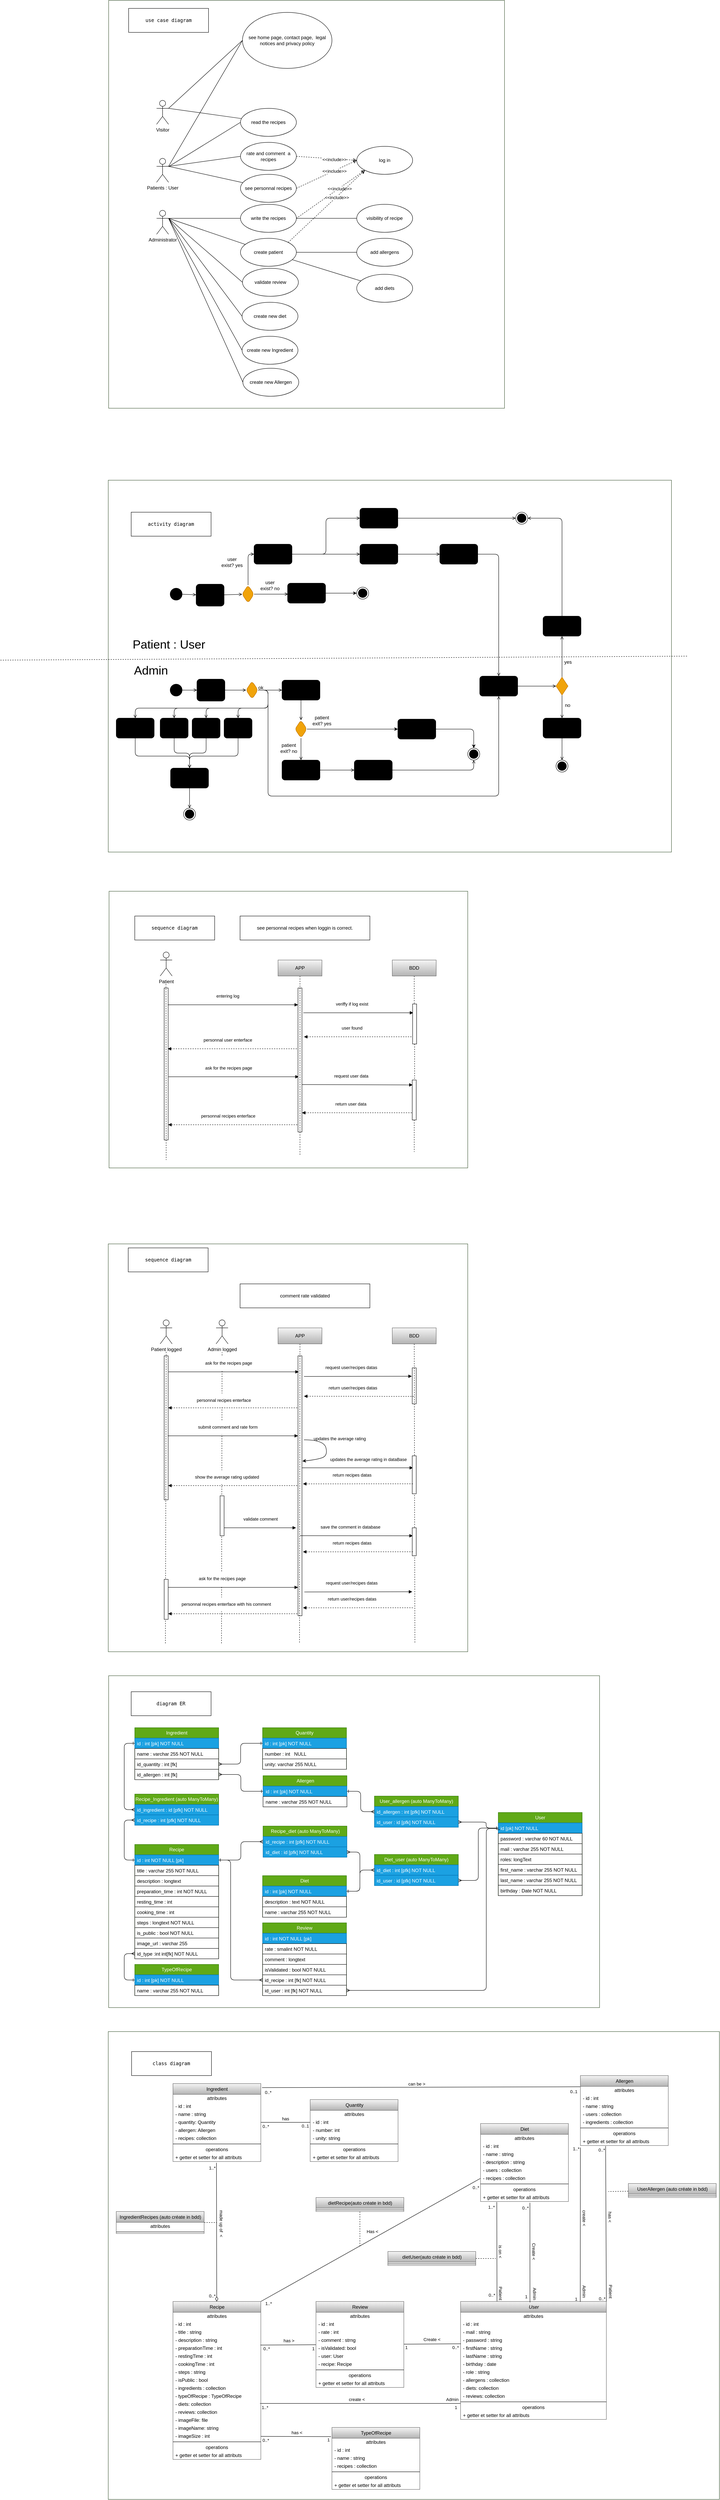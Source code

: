 <mxfile>
    <diagram id="SBx_KF2UwC325XiHAg_D" name="Page-1">
        <mxGraphModel dx="4490" dy="4965" grid="1" gridSize="10" guides="1" tooltips="1" connect="1" arrows="1" fold="1" page="1" pageScale="1" pageWidth="850" pageHeight="1100" math="0" shadow="0">
            <root>
                <mxCell id="0"/>
                <mxCell id="1" parent="0"/>
                <mxCell id="585" value="App" style="rounded=0;whiteSpace=wrap;html=1;fontFamily=Helvetica;fontSize=30;fontColor=#ffffff;verticalAlign=top;fillColor=#FFFFFF;strokeColor=#3A5431;backgroundOutline=0;" parent="1" vertex="1">
                    <mxGeometry x="-49" y="3840" width="1229" height="830" as="geometry"/>
                </mxCell>
                <mxCell id="257" value="App" style="rounded=0;whiteSpace=wrap;html=1;fontFamily=Helvetica;fontSize=30;fontColor=#ffffff;verticalAlign=top;fillColor=#FFFFFF;strokeColor=#3A5431;backgroundOutline=0;" parent="1" vertex="1">
                    <mxGeometry x="-48" y="1878" width="898" height="692" as="geometry"/>
                </mxCell>
                <mxCell id="256" value="" style="rounded=0;whiteSpace=wrap;html=1;fontFamily=Helvetica;fontSize=30;fontColor=#000000;verticalAlign=top;fillColor=#FFFFFF;strokeColor=#3A5431;backgroundOutline=0;" parent="1" vertex="1">
                    <mxGeometry x="-50" y="850" width="1410" height="930" as="geometry"/>
                </mxCell>
                <mxCell id="253" value="App" style="rounded=0;whiteSpace=wrap;html=1;fontFamily=Helvetica;fontSize=30;fontColor=#ffffff;verticalAlign=top;fillColor=#FFFFFF;strokeColor=#3A5431;backgroundOutline=0;" parent="1" vertex="1">
                    <mxGeometry x="-49" y="-350" width="991" height="1020" as="geometry"/>
                </mxCell>
                <mxCell id="38" value="&lt;pre dir=&quot;ltr&quot; data-ved=&quot;2ahUKEwjTnIHI8ouDAxXJUKQEHYWSAA4Q3ewLegQIBRAP&quot; style=&quot;text-align:left&quot; id=&quot;tw-target-text&quot; data-placeholder=&quot;Traduction&quot; class=&quot;tw-data-text tw-text-large tw-ta&quot;&gt;&lt;span lang=&quot;en&quot; class=&quot;Y2IQFc&quot;&gt;use case diagram&lt;/span&gt;&lt;/pre&gt;" style="rounded=0;whiteSpace=wrap;html=1;fontColor=#000000;fillColor=#FFFFFF;strokeColor=#000000;" parent="1" vertex="1">
                    <mxGeometry x="1" y="-330" width="200" height="60" as="geometry"/>
                </mxCell>
                <mxCell id="348" style="html=1;entryX=0;entryY=0.5;entryDx=0;entryDy=0;labelBackgroundColor=#FFFFFF;strokeColor=#000000;fontColor=#000000;endArrow=none;endFill=0;exitX=1;exitY=0.333;exitDx=0;exitDy=0;exitPerimeter=0;" parent="1" source="39" target="347" edge="1">
                    <mxGeometry relative="1" as="geometry"/>
                </mxCell>
                <mxCell id="39" value="Administrator" style="shape=umlActor;verticalLabelPosition=bottom;verticalAlign=top;html=1;fontColor=#000000;strokeColor=#000000;" parent="1" vertex="1">
                    <mxGeometry x="71" y="175" width="30" height="60" as="geometry"/>
                </mxCell>
                <mxCell id="84" style="edgeStyle=none;html=1;entryX=0;entryY=0.5;entryDx=0;entryDy=0;endArrow=none;endFill=0;exitX=1;exitY=0.333;exitDx=0;exitDy=0;exitPerimeter=0;fontColor=#000000;strokeColor=#000000;" parent="1" source="40" target="83" edge="1">
                    <mxGeometry relative="1" as="geometry"/>
                </mxCell>
                <mxCell id="40" value="Visitor" style="shape=umlActor;verticalLabelPosition=bottom;verticalAlign=top;html=1;fontColor=#000000;strokeColor=#000000;" parent="1" vertex="1">
                    <mxGeometry x="71" y="-100" width="30" height="60" as="geometry"/>
                </mxCell>
                <mxCell id="68" value="" style="edgeStyle=none;html=1;endArrow=none;endFill=0;entryX=0;entryY=0.5;entryDx=0;entryDy=0;exitX=1;exitY=0.333;exitDx=0;exitDy=0;exitPerimeter=0;fontColor=#000000;strokeColor=#000000;" parent="1" source="41" target="69" edge="1">
                    <mxGeometry relative="1" as="geometry">
                        <mxPoint x="281.05" y="71.32" as="targetPoint"/>
                    </mxGeometry>
                </mxCell>
                <mxCell id="82" style="edgeStyle=none;html=1;entryX=0;entryY=0.5;entryDx=0;entryDy=0;endArrow=none;endFill=0;fontColor=#000000;strokeColor=#000000;" parent="1" source="41" target="42" edge="1">
                    <mxGeometry relative="1" as="geometry"/>
                </mxCell>
                <mxCell id="85" style="edgeStyle=none;html=1;entryX=0;entryY=0.5;entryDx=0;entryDy=0;endArrow=none;endFill=0;exitX=1;exitY=0.333;exitDx=0;exitDy=0;exitPerimeter=0;fontColor=#000000;strokeColor=#000000;" parent="1" source="41" target="83" edge="1">
                    <mxGeometry relative="1" as="geometry"/>
                </mxCell>
                <mxCell id="41" value="Patients : User" style="shape=umlActor;verticalLabelPosition=bottom;verticalAlign=top;html=1;fontColor=#000000;strokeColor=#000000;" parent="1" vertex="1">
                    <mxGeometry x="71" y="45" width="30" height="60" as="geometry"/>
                </mxCell>
                <mxCell id="43" style="edgeStyle=none;html=1;endArrow=none;endFill=0;entryX=1;entryY=0.333;entryDx=0;entryDy=0;entryPerimeter=0;fontColor=#000000;strokeColor=#000000;" parent="1" source="42" target="40" edge="1">
                    <mxGeometry relative="1" as="geometry">
                        <mxPoint x="111" y="-45" as="targetPoint"/>
                    </mxGeometry>
                </mxCell>
                <mxCell id="42" value="read the recipes" style="ellipse;whiteSpace=wrap;html=1;fontColor=#000000;fillColor=#FFFFFF;strokeColor=#000000;" parent="1" vertex="1">
                    <mxGeometry x="281" y="-80" width="140" height="70" as="geometry"/>
                </mxCell>
                <mxCell id="47" style="edgeStyle=none;html=1;exitX=0;exitY=0.5;exitDx=0;exitDy=0;endArrow=none;endFill=0;entryX=1;entryY=0.333;entryDx=0;entryDy=0;entryPerimeter=0;fontColor=#000000;strokeColor=#000000;" parent="1" source="46" target="39" edge="1">
                    <mxGeometry relative="1" as="geometry">
                        <mxPoint x="111" y="195" as="targetPoint"/>
                    </mxGeometry>
                </mxCell>
                <mxCell id="51" style="edgeStyle=none;html=1;exitX=1;exitY=0.5;exitDx=0;exitDy=0;entryX=0;entryY=1;entryDx=0;entryDy=0;endArrow=classic;endFill=0;metaEdit=1;dashed=1;fontColor=#000000;strokeColor=#000000;" parent="1" source="46" target="48" edge="1">
                    <mxGeometry relative="1" as="geometry"/>
                </mxCell>
                <mxCell id="52" value="&amp;lt;&amp;lt;include&amp;gt;&amp;gt;" style="edgeLabel;html=1;align=center;verticalAlign=middle;resizable=0;points=[];fontColor=#000000;labelBackgroundColor=#FFFFFF;" parent="51" vertex="1" connectable="0">
                    <mxGeometry x="0.256" y="-1" relative="1" as="geometry">
                        <mxPoint as="offset"/>
                    </mxGeometry>
                </mxCell>
                <mxCell id="64" value="" style="edgeStyle=none;html=1;endArrow=none;endFill=0;fontColor=#000000;strokeColor=#000000;" parent="1" source="46" target="63" edge="1">
                    <mxGeometry relative="1" as="geometry"/>
                </mxCell>
                <mxCell id="46" value="write the recipes" style="ellipse;whiteSpace=wrap;html=1;fontColor=#000000;fillColor=#FFFFFF;strokeColor=#000000;" parent="1" vertex="1">
                    <mxGeometry x="281" y="160" width="140" height="70" as="geometry"/>
                </mxCell>
                <mxCell id="48" value="log in" style="ellipse;whiteSpace=wrap;html=1;fontColor=#000000;fillColor=#FFFFFF;strokeColor=#000000;" parent="1" vertex="1">
                    <mxGeometry x="572" y="15" width="140" height="70" as="geometry"/>
                </mxCell>
                <mxCell id="54" style="edgeStyle=none;html=1;endArrow=none;endFill=0;entryX=1;entryY=0.333;entryDx=0;entryDy=0;entryPerimeter=0;fontColor=#000000;strokeColor=#000000;" parent="1" source="53" target="39" edge="1">
                    <mxGeometry relative="1" as="geometry">
                        <mxPoint x="111" y="195" as="targetPoint"/>
                    </mxGeometry>
                </mxCell>
                <mxCell id="57" value="" style="edgeStyle=none;html=1;endArrow=none;endFill=0;fontColor=#000000;" parent="1" source="53" target="56" edge="1">
                    <mxGeometry relative="1" as="geometry"/>
                </mxCell>
                <mxCell id="58" value="" style="edgeStyle=none;html=1;endArrow=none;endFill=0;fontColor=#000000;strokeColor=#000000;" parent="1" source="53" target="56" edge="1">
                    <mxGeometry relative="1" as="geometry"/>
                </mxCell>
                <mxCell id="60" value="" style="edgeStyle=none;html=1;endArrow=none;endFill=0;fontColor=#000000;strokeColor=#000000;" parent="1" source="53" target="59" edge="1">
                    <mxGeometry relative="1" as="geometry"/>
                </mxCell>
                <mxCell id="53" value="create patient" style="ellipse;whiteSpace=wrap;html=1;fontColor=#000000;fillColor=#FFFFFF;strokeColor=#000000;" parent="1" vertex="1">
                    <mxGeometry x="281" y="245" width="140" height="70" as="geometry"/>
                </mxCell>
                <mxCell id="56" value="add allergens" style="ellipse;whiteSpace=wrap;html=1;fillColor=#FFFFFF;fontColor=#000000;strokeColor=#000000;" parent="1" vertex="1">
                    <mxGeometry x="572" y="245" width="140" height="70" as="geometry"/>
                </mxCell>
                <mxCell id="59" value="add diets" style="ellipse;whiteSpace=wrap;html=1;fillColor=#FFFFFF;fontColor=#000000;strokeColor=#000000;" parent="1" vertex="1">
                    <mxGeometry x="572" y="335" width="140" height="70" as="geometry"/>
                </mxCell>
                <mxCell id="63" value="visibility of recipe" style="ellipse;whiteSpace=wrap;html=1;fillColor=#FFFFFF;fontColor=#000000;strokeColor=#000000;" parent="1" vertex="1">
                    <mxGeometry x="572" y="160" width="140" height="70" as="geometry"/>
                </mxCell>
                <mxCell id="69" value="rate and comment&amp;nbsp; a recipes" style="ellipse;whiteSpace=wrap;html=1;fontColor=#000000;fillColor=#FFFFFF;strokeColor=#000000;" parent="1" vertex="1">
                    <mxGeometry x="281" y="5" width="140" height="70" as="geometry"/>
                </mxCell>
                <mxCell id="70" style="edgeStyle=none;html=1;exitX=1;exitY=0.5;exitDx=0;exitDy=0;entryX=0;entryY=0.5;entryDx=0;entryDy=0;endArrow=classic;endFill=0;metaEdit=1;dashed=1;fontColor=#000000;strokeColor=#000000;" parent="1" source="69" target="48" edge="1">
                    <mxGeometry relative="1" as="geometry">
                        <mxPoint x="431" y="40" as="sourcePoint"/>
                        <mxPoint x="551" y="-45" as="targetPoint"/>
                    </mxGeometry>
                </mxCell>
                <mxCell id="71" value="&amp;lt;&amp;lt;include&amp;gt;&amp;gt;" style="edgeLabel;html=1;align=center;verticalAlign=middle;resizable=0;points=[];fontColor=#000000;labelBackgroundColor=#FFFFFF;" parent="70" vertex="1" connectable="0">
                    <mxGeometry x="0.256" y="-1" relative="1" as="geometry">
                        <mxPoint as="offset"/>
                    </mxGeometry>
                </mxCell>
                <mxCell id="73" style="edgeStyle=none;html=1;endArrow=none;endFill=0;entryX=1;entryY=0.333;entryDx=0;entryDy=0;entryPerimeter=0;fontColor=#000000;strokeColor=#000000;" parent="1" source="72" target="41" edge="1">
                    <mxGeometry relative="1" as="geometry"/>
                </mxCell>
                <mxCell id="72" value="see personnal recipes" style="ellipse;whiteSpace=wrap;html=1;fontColor=#000000;fillColor=#FFFFFF;strokeColor=#000000;" parent="1" vertex="1">
                    <mxGeometry x="281" y="85" width="140" height="70" as="geometry"/>
                </mxCell>
                <mxCell id="74" style="edgeStyle=none;html=1;exitX=1;exitY=0.5;exitDx=0;exitDy=0;entryX=0;entryY=0.5;entryDx=0;entryDy=0;endArrow=classic;endFill=0;metaEdit=1;dashed=1;fontColor=#000000;strokeColor=#000000;" parent="1" source="72" target="48" edge="1">
                    <mxGeometry relative="1" as="geometry">
                        <mxPoint x="431" y="50" as="sourcePoint"/>
                        <mxPoint x="551" y="120" as="targetPoint"/>
                    </mxGeometry>
                </mxCell>
                <mxCell id="75" value="&amp;lt;&amp;lt;include&amp;gt;&amp;gt;" style="edgeLabel;html=1;align=center;verticalAlign=middle;resizable=0;points=[];fontColor=#000000;labelBackgroundColor=#FFFFFF;" parent="74" vertex="1" connectable="0">
                    <mxGeometry x="0.256" y="-1" relative="1" as="geometry">
                        <mxPoint as="offset"/>
                    </mxGeometry>
                </mxCell>
                <mxCell id="76" style="edgeStyle=none;html=1;exitX=1;exitY=0;exitDx=0;exitDy=0;entryX=0;entryY=1;entryDx=0;entryDy=0;endArrow=classic;endFill=0;metaEdit=1;dashed=1;fontColor=#000000;strokeColor=#000000;" parent="1" source="53" target="48" edge="1">
                    <mxGeometry relative="1" as="geometry">
                        <mxPoint x="416" y="280" as="sourcePoint"/>
                        <mxPoint x="536" y="145" as="targetPoint"/>
                    </mxGeometry>
                </mxCell>
                <mxCell id="77" value="&amp;lt;&amp;lt;include&amp;gt;&amp;gt;" style="edgeLabel;html=1;align=center;verticalAlign=middle;resizable=0;points=[];fontColor=#000000;labelBackgroundColor=#FFFFFF;" parent="76" vertex="1" connectable="0">
                    <mxGeometry x="0.256" y="-1" relative="1" as="geometry">
                        <mxPoint as="offset"/>
                    </mxGeometry>
                </mxCell>
                <mxCell id="83" value="see home page, contact page,&amp;nbsp;&amp;nbsp;&lt;span style=&quot;text-align: left; background-color: initial;&quot;&gt;legal notices and privacy policy&lt;/span&gt;" style="ellipse;whiteSpace=wrap;html=1;fontColor=#000000;fillColor=#FFFFFF;strokeColor=#000000;" parent="1" vertex="1">
                    <mxGeometry x="286" y="-320" width="224" height="140" as="geometry"/>
                </mxCell>
                <mxCell id="86" value="&lt;pre dir=&quot;ltr&quot; data-ved=&quot;2ahUKEwjTnIHI8ouDAxXJUKQEHYWSAA4Q3ewLegQIBRAP&quot; style=&quot;text-align:left&quot; id=&quot;tw-target-text&quot; data-placeholder=&quot;Traduction&quot; class=&quot;tw-data-text tw-text-large tw-ta&quot;&gt;&lt;span lang=&quot;en&quot; class=&quot;Y2IQFc&quot;&gt;sequence diagram&lt;/span&gt;&lt;/pre&gt;" style="rounded=0;whiteSpace=wrap;html=1;fontColor=#000000;labelBackgroundColor=#FFFFFF;strokeColor=#000000;fillColor=#FFFFFF;" parent="1" vertex="1">
                    <mxGeometry x="16.41" y="1940" width="200" height="60" as="geometry"/>
                </mxCell>
                <mxCell id="87" value="diagramme de classes" style="rounded=0;whiteSpace=wrap;html=1;" parent="1" vertex="1">
                    <mxGeometry x="30" y="3450" width="200" height="60" as="geometry"/>
                </mxCell>
                <mxCell id="88" value="&lt;div class=&quot;QmZWSe&quot;&gt;&lt;div class=&quot;DHcWmd&quot;&gt;&lt;/div&gt;&lt;/div&gt;&lt;div class=&quot;oSioSc&quot;&gt;&lt;div id=&quot;tw-target&quot;&gt;&lt;div data-entityname=&quot;Google Translate&quot; data-attrid=&quot;tw-targetArea&quot; class=&quot;g9WsWb PZPZlf&quot; id=&quot;kAz1tf&quot;&gt;&lt;div tabindex=&quot;0&quot; id=&quot;tw-target-text-container&quot; class=&quot;tw-ta-container F0azHf tw-nfl&quot;&gt;&lt;pre dir=&quot;ltr&quot; data-ved=&quot;2ahUKEwjc8YfSzIyDAxX-SKQEHdY7COkQ3ewLegQIBRAP&quot; style=&quot;text-align:left&quot; id=&quot;tw-target-text&quot; data-placeholder=&quot;Traduction&quot; class=&quot;tw-data-text tw-text-large tw-ta&quot;&gt;&lt;span lang=&quot;en&quot; class=&quot;Y2IQFc&quot;&gt;diagram ER&lt;/span&gt;&lt;/pre&gt;&lt;/div&gt;&lt;/div&gt;&lt;/div&gt;&lt;/div&gt;" style="rounded=0;whiteSpace=wrap;html=1;strokeColor=#000000;fontColor=#000000;fillColor=#FFFFFF;" parent="1" vertex="1">
                    <mxGeometry x="7.41" y="3880" width="200" height="60" as="geometry"/>
                </mxCell>
                <mxCell id="89" value="Patient" style="shape=umlActor;verticalLabelPosition=bottom;verticalAlign=top;html=1;fontColor=#000000;labelBackgroundColor=#FFFFFF;strokeColor=#000000;" parent="1" vertex="1">
                    <mxGeometry x="80" y="2030" width="30" height="60" as="geometry"/>
                </mxCell>
                <mxCell id="99" style="edgeStyle=none;html=1;entryX=0.1;entryY=0.073;entryDx=0;entryDy=0;entryPerimeter=0;endArrow=block;endFill=1;fontColor=#000000;labelBackgroundColor=#FFFFFF;strokeColor=#000000;" parent="1" edge="1">
                    <mxGeometry relative="1" as="geometry">
                        <mxPoint x="101" y="2342" as="sourcePoint"/>
                        <mxPoint x="427" y="2342" as="targetPoint"/>
                    </mxGeometry>
                </mxCell>
                <mxCell id="100" value="&lt;pre dir=&quot;ltr&quot; data-ved=&quot;2ahUKEwiWief8te6CAxUTfqQEHRUeBPsQ3ewLegQICBAP&quot; style=&quot;text-align:left&quot; id=&quot;tw-target-text&quot; data-placeholder=&quot;Traduction&quot; class=&quot;tw-data-text tw-text-large tw-ta&quot;&gt;&lt;span lang=&quot;en&quot; class=&quot;Y2IQFc&quot;&gt;&lt;font face=&quot;Helvetica&quot;&gt;ask for the recipes page&lt;/font&gt;&lt;/span&gt;&lt;/pre&gt;" style="edgeLabel;html=1;align=center;verticalAlign=middle;resizable=0;points=[];fontColor=#000000;labelBackgroundColor=#FFFFFF;" parent="99" vertex="1" connectable="0">
                    <mxGeometry x="0.172" y="-1" relative="1" as="geometry">
                        <mxPoint x="-41" y="-23" as="offset"/>
                    </mxGeometry>
                </mxCell>
                <mxCell id="92" value="" style="html=1;points=[];perimeter=orthogonalPerimeter;fontColor=#000000;labelBackgroundColor=#FFFFFF;" parent="1" vertex="1">
                    <mxGeometry x="90" y="2120" width="10" height="380" as="geometry"/>
                </mxCell>
                <mxCell id="93" value="" style="html=1;points=[];perimeter=orthogonalPerimeter;fontColor=#000000;labelBackgroundColor=#FFFFFF;" parent="1" vertex="1">
                    <mxGeometry x="425" y="2120" width="10" height="360" as="geometry"/>
                </mxCell>
                <mxCell id="126" style="edgeStyle=none;html=1;dashed=1;fontFamily=Helvetica;startArrow=none;startFill=0;endArrow=none;endFill=0;fontColor=#000000;labelBackgroundColor=#FFFFFF;strokeColor=#000000;" parent="1" source="95" edge="1">
                    <mxGeometry relative="1" as="geometry">
                        <mxPoint x="430" y="2540" as="targetPoint"/>
                    </mxGeometry>
                </mxCell>
                <mxCell id="95" value="APP" style="rounded=0;whiteSpace=wrap;html=1;labelBackgroundColor=none;fillColor=#f5f5f5;strokeColor=#666666;gradientColor=#b3b3b3;fontColor=#000000;" parent="1" vertex="1">
                    <mxGeometry x="375" y="2050" width="110" height="40" as="geometry"/>
                </mxCell>
                <mxCell id="125" style="edgeStyle=none;html=1;dashed=1;fontFamily=Helvetica;startArrow=none;startFill=0;endArrow=none;endFill=0;fontColor=#000000;labelBackgroundColor=#FFFFFF;strokeColor=#000000;" parent="1" source="1025" edge="1">
                    <mxGeometry relative="1" as="geometry">
                        <mxPoint x="716" y="2530" as="targetPoint"/>
                    </mxGeometry>
                </mxCell>
                <mxCell id="96" value="BDD" style="rounded=0;whiteSpace=wrap;html=1;labelBackgroundColor=none;fillColor=#f5f5f5;strokeColor=#666666;gradientColor=#b3b3b3;fontColor=#000000;" parent="1" vertex="1">
                    <mxGeometry x="661" y="2050" width="110" height="40" as="geometry"/>
                </mxCell>
                <mxCell id="97" value="see personnal recipes when loggin is correct." style="rounded=0;whiteSpace=wrap;html=1;fontColor=#000000;labelBackgroundColor=#FFFFFF;fillColor=#FFFFFF;strokeColor=#000000;" parent="1" vertex="1">
                    <mxGeometry x="280" y="1940" width="325" height="60" as="geometry"/>
                </mxCell>
                <mxCell id="108" style="edgeStyle=none;html=1;entryX=0.1;entryY=0.073;entryDx=0;entryDy=0;entryPerimeter=0;endArrow=block;endFill=1;fontColor=#000000;labelBackgroundColor=#FFFFFF;strokeColor=#000000;" parent="1" edge="1">
                    <mxGeometry relative="1" as="geometry">
                        <mxPoint x="99" y="2162" as="sourcePoint"/>
                        <mxPoint x="425" y="2162" as="targetPoint"/>
                        <Array as="points">
                            <mxPoint x="259" y="2162"/>
                        </Array>
                    </mxGeometry>
                </mxCell>
                <mxCell id="109" value="&lt;pre dir=&quot;ltr&quot; data-ved=&quot;2ahUKEwiWief8te6CAxUTfqQEHRUeBPsQ3ewLegQICBAP&quot; style=&quot;text-align:left&quot; id=&quot;tw-target-text&quot; data-placeholder=&quot;Traduction&quot; class=&quot;tw-data-text tw-text-large tw-ta&quot;&gt;&lt;span lang=&quot;en&quot; class=&quot;Y2IQFc&quot;&gt;&lt;font face=&quot;Helvetica&quot;&gt;entering log&lt;/font&gt;&lt;/span&gt;&lt;/pre&gt;" style="edgeLabel;html=1;align=center;verticalAlign=middle;resizable=0;points=[];fontColor=#000000;labelBackgroundColor=#FFFFFF;" parent="108" vertex="1" connectable="0">
                    <mxGeometry x="0.172" y="-1" relative="1" as="geometry">
                        <mxPoint x="-41" y="-23" as="offset"/>
                    </mxGeometry>
                </mxCell>
                <mxCell id="112" style="edgeStyle=none;html=1;endArrow=block;endFill=1;fontColor=#000000;labelBackgroundColor=#FFFFFF;strokeColor=#000000;" parent="1" edge="1">
                    <mxGeometry relative="1" as="geometry">
                        <mxPoint x="438.5" y="2182" as="sourcePoint"/>
                        <mxPoint x="713.5" y="2182" as="targetPoint"/>
                    </mxGeometry>
                </mxCell>
                <mxCell id="113" value="&lt;pre dir=&quot;ltr&quot; data-ved=&quot;2ahUKEwiWief8te6CAxUTfqQEHRUeBPsQ3ewLegQICBAP&quot; style=&quot;text-align:left&quot; id=&quot;tw-target-text&quot; data-placeholder=&quot;Traduction&quot; class=&quot;tw-data-text tw-text-large tw-ta&quot;&gt;&lt;font face=&quot;Helvetica&quot;&gt;veriffy if log exist&lt;/font&gt;&lt;/pre&gt;" style="edgeLabel;html=1;align=center;verticalAlign=middle;resizable=0;points=[];fontColor=#000000;labelBackgroundColor=#FFFFFF;" parent="112" vertex="1" connectable="0">
                    <mxGeometry x="0.172" y="-1" relative="1" as="geometry">
                        <mxPoint x="-40" y="-23" as="offset"/>
                    </mxGeometry>
                </mxCell>
                <mxCell id="115" style="edgeStyle=none;html=1;entryX=0.1;entryY=0.073;entryDx=0;entryDy=0;entryPerimeter=0;endArrow=none;endFill=0;startArrow=block;startFill=1;dashed=1;exitX=1.5;exitY=0.523;exitDx=0;exitDy=0;exitPerimeter=0;fontColor=#000000;labelBackgroundColor=#FFFFFF;strokeColor=#000000;" parent="1" edge="1">
                    <mxGeometry relative="1" as="geometry">
                        <mxPoint x="440" y="2242.07" as="sourcePoint"/>
                        <mxPoint x="711" y="2241.95" as="targetPoint"/>
                    </mxGeometry>
                </mxCell>
                <mxCell id="116" value="&lt;pre dir=&quot;ltr&quot; data-ved=&quot;2ahUKEwiWief8te6CAxUTfqQEHRUeBPsQ3ewLegQICBAP&quot; style=&quot;text-align:left&quot; id=&quot;tw-target-text&quot; data-placeholder=&quot;Traduction&quot; class=&quot;tw-data-text tw-text-large tw-ta&quot;&gt;&lt;font face=&quot;Helvetica&quot;&gt;user found&lt;/font&gt;&lt;/pre&gt;" style="edgeLabel;html=1;align=center;verticalAlign=middle;resizable=0;points=[];fontColor=#000000;labelBackgroundColor=#FFFFFF;" parent="115" vertex="1" connectable="0">
                    <mxGeometry x="0.172" y="-1" relative="1" as="geometry">
                        <mxPoint x="-39" y="-23" as="offset"/>
                    </mxGeometry>
                </mxCell>
                <mxCell id="117" value="&lt;br&gt;" style="edgeLabel;html=1;align=center;verticalAlign=middle;resizable=0;points=[];fontFamily=Helvetica;fontColor=#000000;labelBackgroundColor=#FFFFFF;" parent="115" vertex="1" connectable="0">
                    <mxGeometry x="0.683" y="-1" relative="1" as="geometry">
                        <mxPoint as="offset"/>
                    </mxGeometry>
                </mxCell>
                <mxCell id="118" style="edgeStyle=none;html=1;endArrow=block;endFill=1;entryX=0.1;entryY=0.459;entryDx=0;entryDy=0;entryPerimeter=0;fontColor=#000000;labelBackgroundColor=#FFFFFF;strokeColor=#000000;" parent="1" edge="1">
                    <mxGeometry relative="1" as="geometry">
                        <mxPoint x="435" y="2361.44" as="sourcePoint"/>
                        <mxPoint x="712" y="2362.4" as="targetPoint"/>
                    </mxGeometry>
                </mxCell>
                <mxCell id="119" value="&lt;pre dir=&quot;ltr&quot; data-ved=&quot;2ahUKEwiWief8te6CAxUTfqQEHRUeBPsQ3ewLegQICBAP&quot; style=&quot;text-align:left&quot; id=&quot;tw-target-text&quot; data-placeholder=&quot;Traduction&quot; class=&quot;tw-data-text tw-text-large tw-ta&quot;&gt;&lt;font face=&quot;Helvetica&quot;&gt;request user data&lt;/font&gt;&lt;/pre&gt;" style="edgeLabel;html=1;align=center;verticalAlign=middle;resizable=0;points=[];fontColor=#000000;labelBackgroundColor=#FFFFFF;" parent="118" vertex="1" connectable="0">
                    <mxGeometry x="0.172" y="-1" relative="1" as="geometry">
                        <mxPoint x="-40" y="-23" as="offset"/>
                    </mxGeometry>
                </mxCell>
                <mxCell id="120" style="edgeStyle=none;html=1;endArrow=none;endFill=0;startArrow=block;startFill=1;dashed=1;exitX=1.5;exitY=0.523;exitDx=0;exitDy=0;exitPerimeter=0;fontColor=#000000;labelBackgroundColor=#FFFFFF;strokeColor=#000000;" parent="1" edge="1">
                    <mxGeometry relative="1" as="geometry">
                        <mxPoint x="435" y="2432.07" as="sourcePoint"/>
                        <mxPoint x="710" y="2431.95" as="targetPoint"/>
                    </mxGeometry>
                </mxCell>
                <mxCell id="121" value="&lt;pre dir=&quot;ltr&quot; data-ved=&quot;2ahUKEwiWief8te6CAxUTfqQEHRUeBPsQ3ewLegQICBAP&quot; style=&quot;text-align:left&quot; id=&quot;tw-target-text&quot; data-placeholder=&quot;Traduction&quot; class=&quot;tw-data-text tw-text-large tw-ta&quot;&gt;&lt;font face=&quot;Helvetica&quot;&gt;return user data&lt;/font&gt;&lt;/pre&gt;" style="edgeLabel;html=1;align=center;verticalAlign=middle;resizable=0;points=[];fontColor=#000000;labelBackgroundColor=#FFFFFF;" parent="120" vertex="1" connectable="0">
                    <mxGeometry x="0.172" y="-1" relative="1" as="geometry">
                        <mxPoint x="-39" y="-23" as="offset"/>
                    </mxGeometry>
                </mxCell>
                <mxCell id="122" value="&lt;br&gt;" style="edgeLabel;html=1;align=center;verticalAlign=middle;resizable=0;points=[];fontFamily=Helvetica;fontColor=#000000;labelBackgroundColor=#FFFFFF;" parent="120" vertex="1" connectable="0">
                    <mxGeometry x="0.683" y="-1" relative="1" as="geometry">
                        <mxPoint as="offset"/>
                    </mxGeometry>
                </mxCell>
                <mxCell id="123" style="edgeStyle=none;html=1;entryX=0.1;entryY=0.073;entryDx=0;entryDy=0;entryPerimeter=0;endArrow=none;endFill=0;startArrow=block;startFill=1;dashed=1;fontColor=#000000;labelBackgroundColor=#FFFFFF;strokeColor=#000000;" parent="1" edge="1">
                    <mxGeometry relative="1" as="geometry">
                        <mxPoint x="100" y="2462" as="sourcePoint"/>
                        <mxPoint x="426" y="2462" as="targetPoint"/>
                    </mxGeometry>
                </mxCell>
                <mxCell id="124" value="&lt;pre dir=&quot;ltr&quot; data-ved=&quot;2ahUKEwiWief8te6CAxUTfqQEHRUeBPsQ3ewLegQICBAP&quot; style=&quot;text-align:left&quot; id=&quot;tw-target-text&quot; data-placeholder=&quot;Traduction&quot; class=&quot;tw-data-text tw-text-large tw-ta&quot;&gt;&lt;font face=&quot;Helvetica&quot;&gt;personnal recipes enterface&lt;/font&gt;&lt;/pre&gt;" style="edgeLabel;html=1;align=center;verticalAlign=middle;resizable=0;points=[];fontColor=#000000;labelBackgroundColor=#FFFFFF;" parent="123" vertex="1" connectable="0">
                    <mxGeometry x="0.172" y="-1" relative="1" as="geometry">
                        <mxPoint x="-41" y="-23" as="offset"/>
                    </mxGeometry>
                </mxCell>
                <mxCell id="127" value="&lt;pre dir=&quot;ltr&quot; data-ved=&quot;2ahUKEwjTnIHI8ouDAxXJUKQEHYWSAA4Q3ewLegQIBRAP&quot; style=&quot;text-align:left&quot; id=&quot;tw-target-text&quot; data-placeholder=&quot;Traduction&quot; class=&quot;tw-data-text tw-text-large tw-ta&quot;&gt;&lt;span lang=&quot;en&quot; class=&quot;Y2IQFc&quot;&gt;activity diagram&lt;/span&gt;&lt;/pre&gt;" style="rounded=0;whiteSpace=wrap;html=1;fillColor=#FFFFFF;strokeColor=#000000;fontColor=#000000;" parent="1" vertex="1">
                    <mxGeometry x="7.41" y="930" width="200" height="60" as="geometry"/>
                </mxCell>
                <mxCell id="135" value="" style="edgeStyle=none;html=1;fontFamily=Helvetica;startArrow=none;startFill=0;endArrow=open;endFill=0;fontColor=#000000;strokeColor=#000000;" parent="1" source="128" target="134" edge="1">
                    <mxGeometry relative="1" as="geometry"/>
                </mxCell>
                <mxCell id="128" value="" style="ellipse;fillColor=strokeColor;fontFamily=Helvetica;fontColor=#000000;strokeColor=#000000;" parent="1" vertex="1">
                    <mxGeometry x="105" y="1120" width="30" height="30" as="geometry"/>
                </mxCell>
                <mxCell id="138" value="" style="edgeStyle=none;html=1;fontFamily=Helvetica;fontColor=#000000;startArrow=none;startFill=0;endArrow=open;endFill=0;strokeColor=#000000;" parent="1" source="134" target="137" edge="1">
                    <mxGeometry relative="1" as="geometry"/>
                </mxCell>
                <mxCell id="134" value="&lt;font&gt;log in&lt;/font&gt;" style="whiteSpace=wrap;html=1;fillColor=strokeColor;rounded=1;align=center;fontColor=#000000;" parent="1" vertex="1">
                    <mxGeometry x="170" y="1110" width="70" height="55" as="geometry"/>
                </mxCell>
                <mxCell id="170" style="edgeStyle=orthogonalEdgeStyle;html=1;entryX=0;entryY=0.5;entryDx=0;entryDy=0;fontFamily=Helvetica;fontColor=#000000;startArrow=none;startFill=0;endArrow=open;endFill=0;strokeColor=#000000;" parent="1" source="137" target="167" edge="1">
                    <mxGeometry relative="1" as="geometry"/>
                </mxCell>
                <mxCell id="172" style="edgeStyle=orthogonalEdgeStyle;html=1;entryX=0;entryY=0.5;entryDx=0;entryDy=0;fontFamily=Helvetica;fontColor=#000000;startArrow=none;startFill=0;endArrow=open;endFill=0;strokeColor=#000000;" parent="1" source="137" edge="1">
                    <mxGeometry relative="1" as="geometry">
                        <mxPoint x="400" y="1135" as="targetPoint"/>
                    </mxGeometry>
                </mxCell>
                <mxCell id="137" value="" style="rhombus;whiteSpace=wrap;html=1;fillColor=#f0a30a;rounded=1;fontColor=#000000;strokeColor=#BD7000;" parent="1" vertex="1">
                    <mxGeometry x="285" y="1112.5" width="30" height="45" as="geometry"/>
                </mxCell>
                <mxCell id="139" value="user exist? no" style="text;html=1;strokeColor=none;fillColor=none;align=center;verticalAlign=middle;whiteSpace=wrap;rounded=0;fontFamily=Helvetica;fontColor=#000000;" parent="1" vertex="1">
                    <mxGeometry x="325" y="1097.5" width="60" height="30" as="geometry"/>
                </mxCell>
                <mxCell id="141" value="user exist? yes" style="text;html=1;strokeColor=none;fillColor=none;align=center;verticalAlign=middle;whiteSpace=wrap;rounded=0;fontFamily=Helvetica;fontColor=#000000;" parent="1" vertex="1">
                    <mxGeometry x="230" y="1040" width="60" height="30" as="geometry"/>
                </mxCell>
                <mxCell id="250" style="edgeStyle=orthogonalEdgeStyle;html=1;fontFamily=Helvetica;fontSize=30;fontColor=#000000;startArrow=none;startFill=0;endArrow=open;endFill=0;strokeColor=#000000;entryX=0;entryY=0.5;entryDx=0;entryDy=0;" parent="1" source="167" target="258" edge="1">
                    <mxGeometry relative="1" as="geometry">
                        <mxPoint x="550" y="1040" as="targetPoint"/>
                    </mxGeometry>
                </mxCell>
                <mxCell id="260" style="edgeStyle=orthogonalEdgeStyle;html=1;entryX=0;entryY=0.5;entryDx=0;entryDy=0;labelBackgroundColor=#FFFFFF;strokeColor=#000000;fontColor=#000000;endArrow=open;endFill=0;" parent="1" source="167" target="259" edge="1">
                    <mxGeometry relative="1" as="geometry"/>
                </mxCell>
                <mxCell id="167" value="&lt;font&gt;personal welcome message&lt;/font&gt;" style="whiteSpace=wrap;html=1;fillColor=strokeColor;rounded=1;fontColor=#000000;" parent="1" vertex="1">
                    <mxGeometry x="315" y="1010" width="95" height="50" as="geometry"/>
                </mxCell>
                <mxCell id="174" value="Patient : User" style="text;html=1;strokeColor=none;fillColor=none;align=center;verticalAlign=middle;whiteSpace=wrap;rounded=0;fontFamily=Helvetica;fontColor=#000000;fontSize=30;" parent="1" vertex="1">
                    <mxGeometry x="7.41" y="1245" width="190" height="30" as="geometry"/>
                </mxCell>
                <mxCell id="175" value="Admin" style="text;html=1;strokeColor=none;fillColor=none;align=center;verticalAlign=middle;whiteSpace=wrap;rounded=0;fontFamily=Helvetica;fontColor=#000000;fontSize=30;" parent="1" vertex="1">
                    <mxGeometry x="7.41" y="1310" width="100" height="30" as="geometry"/>
                </mxCell>
                <mxCell id="184" value="" style="ellipse;html=1;shape=endState;fillColor=strokeColor;rounded=1;fontFamily=Helvetica;fontColor=#000000;strokeColor=#000000;" parent="1" vertex="1">
                    <mxGeometry x="970" y="930" width="30" height="30" as="geometry"/>
                </mxCell>
                <mxCell id="189" value="" style="ellipse;html=1;shape=endState;fillColor=strokeColor;rounded=1;fontFamily=Helvetica;fontColor=#000000;strokeColor=#000000;" parent="1" vertex="1">
                    <mxGeometry x="572" y="1117.5" width="30" height="30" as="geometry"/>
                </mxCell>
                <mxCell id="219" style="edgeStyle=orthogonalEdgeStyle;html=1;entryX=0.5;entryY=0;entryDx=0;entryDy=0;fontFamily=Helvetica;fontColor=#000000;startArrow=none;startFill=0;endArrow=open;endFill=0;strokeColor=#000000;" parent="1" source="201" edge="1">
                    <mxGeometry relative="1" as="geometry">
                        <mxPoint x="432.5" y="1450" as="targetPoint"/>
                    </mxGeometry>
                </mxCell>
                <mxCell id="201" value="&lt;font&gt;create patient&lt;/font&gt;" style="whiteSpace=wrap;html=1;fillColor=strokeColor;rounded=1;fontColor=#000000;" parent="1" vertex="1">
                    <mxGeometry x="385" y="1350" width="95" height="50" as="geometry"/>
                </mxCell>
                <mxCell id="213" style="edgeStyle=orthogonalEdgeStyle;html=1;entryX=0;entryY=0.5;entryDx=0;entryDy=0;fontFamily=Helvetica;fontColor=#000000;startArrow=none;startFill=0;endArrow=open;endFill=0;strokeColor=#000000;" parent="1" source="204" target="205" edge="1">
                    <mxGeometry relative="1" as="geometry"/>
                </mxCell>
                <mxCell id="204" value="" style="ellipse;fillColor=strokeColor;fontFamily=Helvetica;fontColor=#000000;strokeColor=#000000;" parent="1" vertex="1">
                    <mxGeometry x="105" y="1360" width="30" height="30" as="geometry"/>
                </mxCell>
                <mxCell id="212" style="edgeStyle=orthogonalEdgeStyle;html=1;exitX=1;exitY=0.5;exitDx=0;exitDy=0;fontFamily=Helvetica;fontColor=#000000;startArrow=none;startFill=0;endArrow=open;endFill=0;strokeColor=#000000;" parent="1" source="205" target="206" edge="1">
                    <mxGeometry relative="1" as="geometry"/>
                </mxCell>
                <mxCell id="205" value="&lt;font&gt;log in&lt;/font&gt;" style="whiteSpace=wrap;html=1;fillColor=strokeColor;rounded=1;align=center;fontColor=#000000;" parent="1" vertex="1">
                    <mxGeometry x="172" y="1347.5" width="70" height="55" as="geometry"/>
                </mxCell>
                <mxCell id="211" style="edgeStyle=orthogonalEdgeStyle;html=1;entryX=0;entryY=0.5;entryDx=0;entryDy=0;fontFamily=Helvetica;fontColor=#000000;startArrow=none;startFill=0;endArrow=open;endFill=0;strokeColor=#000000;" parent="1" source="206" target="201" edge="1">
                    <mxGeometry relative="1" as="geometry"/>
                </mxCell>
                <mxCell id="330" style="edgeStyle=orthogonalEdgeStyle;html=1;entryX=0.5;entryY=1;entryDx=0;entryDy=0;labelBackgroundColor=#FFFFFF;strokeColor=#000000;fontColor=#000000;endArrow=open;endFill=0;exitX=1;exitY=0.5;exitDx=0;exitDy=0;" parent="1" source="206" target="325" edge="1">
                    <mxGeometry relative="1" as="geometry">
                        <Array as="points">
                            <mxPoint x="350" y="1375"/>
                            <mxPoint x="350" y="1640"/>
                            <mxPoint x="927" y="1640"/>
                        </Array>
                    </mxGeometry>
                </mxCell>
                <mxCell id="746" style="edgeStyle=orthogonalEdgeStyle;html=1;entryX=0.5;entryY=0;entryDx=0;entryDy=0;strokeColor=#000000;fontColor=#000000;startArrow=none;startFill=0;endArrow=open;endFill=0;" parent="1" source="206" target="742" edge="1">
                    <mxGeometry relative="1" as="geometry">
                        <Array as="points">
                            <mxPoint x="350" y="1375"/>
                            <mxPoint x="350" y="1420"/>
                            <mxPoint x="115" y="1420"/>
                        </Array>
                    </mxGeometry>
                </mxCell>
                <mxCell id="747" style="edgeStyle=orthogonalEdgeStyle;html=1;entryX=0.5;entryY=0;entryDx=0;entryDy=0;strokeColor=#000000;fontColor=#000000;startArrow=none;startFill=0;endArrow=open;endFill=0;" parent="1" source="206" target="744" edge="1">
                    <mxGeometry relative="1" as="geometry">
                        <Array as="points">
                            <mxPoint x="350" y="1375"/>
                            <mxPoint x="350" y="1420"/>
                            <mxPoint x="195" y="1420"/>
                        </Array>
                    </mxGeometry>
                </mxCell>
                <mxCell id="748" style="edgeStyle=orthogonalEdgeStyle;html=1;entryX=0.5;entryY=0;entryDx=0;entryDy=0;strokeColor=#000000;fontColor=#000000;startArrow=none;startFill=0;endArrow=open;endFill=0;" parent="1" source="206" target="745" edge="1">
                    <mxGeometry relative="1" as="geometry">
                        <Array as="points">
                            <mxPoint x="350" y="1375"/>
                            <mxPoint x="350" y="1420"/>
                            <mxPoint x="275" y="1420"/>
                        </Array>
                    </mxGeometry>
                </mxCell>
                <mxCell id="206" value="" style="rhombus;whiteSpace=wrap;html=1;fillColor=#f0a30a;rounded=1;fontColor=#000000;strokeColor=#BD7000;" parent="1" vertex="1">
                    <mxGeometry x="295" y="1352.5" width="30" height="45" as="geometry"/>
                </mxCell>
                <mxCell id="245" style="edgeStyle=orthogonalEdgeStyle;html=1;exitX=1;exitY=0.5;exitDx=0;exitDy=0;fontFamily=Helvetica;fontColor=#000000;startArrow=none;startFill=0;endArrow=open;endFill=0;strokeColor=#000000;entryX=0.5;entryY=0;entryDx=0;entryDy=0;" parent="1" source="206" target="244" edge="1">
                    <mxGeometry relative="1" as="geometry">
                        <Array as="points">
                            <mxPoint x="350" y="1375"/>
                            <mxPoint x="350" y="1420"/>
                            <mxPoint x="18" y="1420"/>
                        </Array>
                    </mxGeometry>
                </mxCell>
                <mxCell id="207" value="ok" style="text;html=1;strokeColor=none;fillColor=none;align=center;verticalAlign=middle;whiteSpace=wrap;rounded=0;fontFamily=Helvetica;fontColor=#000000;" parent="1" vertex="1">
                    <mxGeometry x="302" y="1360" width="60" height="17.5" as="geometry"/>
                </mxCell>
                <mxCell id="231" style="edgeStyle=orthogonalEdgeStyle;html=1;entryX=0.5;entryY=0;entryDx=0;entryDy=0;fontFamily=Helvetica;fontColor=#000000;startArrow=none;startFill=0;endArrow=open;endFill=0;strokeColor=#000000;" parent="1" source="220" edge="1">
                    <mxGeometry relative="1" as="geometry">
                        <mxPoint x="432.5" y="1550" as="targetPoint"/>
                    </mxGeometry>
                </mxCell>
                <mxCell id="1020" style="edgeStyle=orthogonalEdgeStyle;html=1;entryX=0;entryY=0.5;entryDx=0;entryDy=0;strokeColor=#000000;" parent="1" source="220" target="452" edge="1">
                    <mxGeometry relative="1" as="geometry"/>
                </mxCell>
                <mxCell id="220" value="" style="rhombus;whiteSpace=wrap;html=1;fillColor=#f0a30a;rounded=1;fontColor=#000000;strokeColor=#BD7000;" parent="1" vertex="1">
                    <mxGeometry x="417.5" y="1450" width="30" height="45" as="geometry"/>
                </mxCell>
                <mxCell id="221" value="patient exit? yes" style="text;html=1;strokeColor=none;fillColor=none;align=center;verticalAlign=middle;whiteSpace=wrap;rounded=0;fontFamily=Helvetica;fontColor=#000000;" parent="1" vertex="1">
                    <mxGeometry x="455" y="1436" width="60" height="30" as="geometry"/>
                </mxCell>
                <mxCell id="222" value="patient exit? no" style="text;html=1;strokeColor=none;fillColor=none;align=center;verticalAlign=middle;whiteSpace=wrap;rounded=0;fontFamily=Helvetica;fontColor=#000000;" parent="1" vertex="1">
                    <mxGeometry x="372" y="1505" width="60" height="30" as="geometry"/>
                </mxCell>
                <mxCell id="224" value="" style="ellipse;html=1;shape=endState;fillColor=strokeColor;rounded=1;fontFamily=Helvetica;fontColor=#000000;strokeColor=#000000;" parent="1" vertex="1">
                    <mxGeometry x="850" y="1520" width="30" height="30" as="geometry"/>
                </mxCell>
                <mxCell id="239" style="edgeStyle=orthogonalEdgeStyle;html=1;exitX=1;exitY=0.5;exitDx=0;exitDy=0;entryX=0;entryY=0.5;entryDx=0;entryDy=0;fontFamily=Helvetica;fontColor=#000000;startArrow=none;startFill=0;endArrow=open;endFill=0;strokeColor=#000000;" parent="1" source="236" target="237" edge="1">
                    <mxGeometry relative="1" as="geometry"/>
                </mxCell>
                <mxCell id="236" value="&lt;font&gt;enter the patient's allergens&lt;/font&gt;" style="whiteSpace=wrap;html=1;fillColor=strokeColor;rounded=1;fontColor=#000000;" parent="1" vertex="1">
                    <mxGeometry x="385" y="1550" width="95" height="50" as="geometry"/>
                </mxCell>
                <mxCell id="242" style="edgeStyle=orthogonalEdgeStyle;html=1;entryX=0.5;entryY=1;entryDx=0;entryDy=0;fontFamily=Helvetica;fontColor=#000000;startArrow=none;startFill=0;endArrow=open;endFill=0;strokeColor=#000000;" parent="1" source="237" target="224" edge="1">
                    <mxGeometry relative="1" as="geometry"/>
                </mxCell>
                <mxCell id="237" value="&lt;font&gt;enter the patient's diets&lt;/font&gt;" style="whiteSpace=wrap;html=1;fillColor=strokeColor;rounded=1;fontColor=#000000;" parent="1" vertex="1">
                    <mxGeometry x="566" y="1550" width="95" height="50" as="geometry"/>
                </mxCell>
                <mxCell id="248" style="edgeStyle=orthogonalEdgeStyle;html=1;entryX=0.5;entryY=0;entryDx=0;entryDy=0;fontFamily=Helvetica;fontSize=30;fontColor=#000000;startArrow=none;startFill=0;endArrow=open;endFill=0;strokeColor=#000000;" parent="1" source="244" target="246" edge="1">
                    <mxGeometry relative="1" as="geometry">
                        <Array as="points">
                            <mxPoint x="18" y="1540"/>
                            <mxPoint x="154" y="1540"/>
                        </Array>
                    </mxGeometry>
                </mxCell>
                <mxCell id="244" value="&lt;font&gt;create recipes&lt;/font&gt;" style="whiteSpace=wrap;html=1;fillColor=strokeColor;rounded=1;fontColor=#000000;" parent="1" vertex="1">
                    <mxGeometry x="-30" y="1445" width="95" height="50" as="geometry"/>
                </mxCell>
                <mxCell id="249" style="edgeStyle=orthogonalEdgeStyle;html=1;entryX=0.5;entryY=0;entryDx=0;entryDy=0;fontFamily=Helvetica;fontSize=30;fontColor=#000000;startArrow=none;startFill=0;endArrow=open;endFill=0;strokeColor=#000000;" parent="1" source="246" target="247" edge="1">
                    <mxGeometry relative="1" as="geometry"/>
                </mxCell>
                <mxCell id="246" value="&lt;font&gt;visibility&lt;/font&gt;" style="whiteSpace=wrap;html=1;fillColor=strokeColor;rounded=1;fontColor=#000000;" parent="1" vertex="1">
                    <mxGeometry x="106" y="1570" width="95" height="50" as="geometry"/>
                </mxCell>
                <mxCell id="247" value="" style="ellipse;html=1;shape=endState;fillColor=strokeColor;rounded=1;fontFamily=Helvetica;fontColor=#000000;strokeColor=#000000;" parent="1" vertex="1">
                    <mxGeometry x="138.5" y="1670" width="30" height="30" as="geometry"/>
                </mxCell>
                <mxCell id="261" style="edgeStyle=orthogonalEdgeStyle;html=1;entryX=0;entryY=0.5;entryDx=0;entryDy=0;labelBackgroundColor=#FFFFFF;strokeColor=#000000;fontColor=#000000;endArrow=open;endFill=0;" parent="1" source="258" target="184" edge="1">
                    <mxGeometry relative="1" as="geometry"/>
                </mxCell>
                <mxCell id="258" value="&lt;font&gt;see his personnal receipes&lt;/font&gt;" style="whiteSpace=wrap;html=1;fillColor=strokeColor;rounded=1;fontColor=#000000;" parent="1" vertex="1">
                    <mxGeometry x="580" y="920" width="95" height="50" as="geometry"/>
                </mxCell>
                <mxCell id="328" style="edgeStyle=orthogonalEdgeStyle;html=1;entryX=0;entryY=0.5;entryDx=0;entryDy=0;labelBackgroundColor=#FFFFFF;strokeColor=#000000;fontColor=#000000;endArrow=open;endFill=0;" parent="1" source="259" target="326" edge="1">
                    <mxGeometry relative="1" as="geometry"/>
                </mxCell>
                <mxCell id="259" value="&lt;font&gt;note and review the receipes&lt;/font&gt;" style="whiteSpace=wrap;html=1;fillColor=strokeColor;rounded=1;fontColor=#000000;" parent="1" vertex="1">
                    <mxGeometry x="580" y="1010" width="95" height="50" as="geometry"/>
                </mxCell>
                <mxCell id="294" value="App" style="rounded=0;whiteSpace=wrap;html=1;fontFamily=Helvetica;fontSize=30;fontColor=#ffffff;verticalAlign=top;fillColor=#FFFFFF;strokeColor=#3A5431;backgroundOutline=0;" parent="1" vertex="1">
                    <mxGeometry x="-50" y="2760" width="900" height="1020" as="geometry"/>
                </mxCell>
                <mxCell id="295" value="&lt;pre dir=&quot;ltr&quot; data-ved=&quot;2ahUKEwjTnIHI8ouDAxXJUKQEHYWSAA4Q3ewLegQIBRAP&quot; style=&quot;text-align:left&quot; id=&quot;tw-target-text&quot; data-placeholder=&quot;Traduction&quot; class=&quot;tw-data-text tw-text-large tw-ta&quot;&gt;&lt;span lang=&quot;en&quot; class=&quot;Y2IQFc&quot;&gt;sequence diagram&lt;/span&gt;&lt;/pre&gt;" style="rounded=0;whiteSpace=wrap;html=1;fontColor=#000000;labelBackgroundColor=#FFFFFF;strokeColor=#000000;fillColor=#FFFFFF;" parent="1" vertex="1">
                    <mxGeometry y="2770" width="200" height="60" as="geometry"/>
                </mxCell>
                <mxCell id="296" value="Patient logged" style="shape=umlActor;verticalLabelPosition=bottom;verticalAlign=top;html=1;fontColor=#000000;labelBackgroundColor=#FFFFFF;strokeColor=#000000;" parent="1" vertex="1">
                    <mxGeometry x="80" y="2950" width="30" height="60" as="geometry"/>
                </mxCell>
                <mxCell id="299" value="" style="html=1;points=[];perimeter=orthogonalPerimeter;fontColor=#000000;labelBackgroundColor=#FFFFFF;" parent="1" vertex="1">
                    <mxGeometry x="90" y="3040" width="10" height="360" as="geometry"/>
                </mxCell>
                <mxCell id="301" value="" style="html=1;points=[];perimeter=orthogonalPerimeter;fontColor=#000000;labelBackgroundColor=#FFFFFF;" parent="1" vertex="1">
                    <mxGeometry x="425" y="3040" width="10" height="650" as="geometry"/>
                </mxCell>
                <mxCell id="302" value="" style="html=1;points=[];perimeter=orthogonalPerimeter;fontColor=#000000;labelBackgroundColor=#FFFFFF;" parent="1" vertex="1">
                    <mxGeometry x="711" y="3070" width="10" height="90" as="geometry"/>
                </mxCell>
                <mxCell id="303" style="edgeStyle=none;html=1;dashed=1;fontFamily=Helvetica;startArrow=none;startFill=0;endArrow=none;endFill=0;fontColor=#000000;labelBackgroundColor=#FFFFFF;strokeColor=#000000;entryX=0.532;entryY=0.98;entryDx=0;entryDy=0;entryPerimeter=0;" parent="1" source="304" target="294" edge="1">
                    <mxGeometry relative="1" as="geometry">
                        <mxPoint x="430" y="3550.0" as="targetPoint"/>
                    </mxGeometry>
                </mxCell>
                <mxCell id="304" value="APP" style="rounded=0;whiteSpace=wrap;html=1;labelBackgroundColor=none;fillColor=#f5f5f5;strokeColor=#666666;gradientColor=#b3b3b3;fontColor=#000000;" parent="1" vertex="1">
                    <mxGeometry x="375" y="2970" width="110" height="40" as="geometry"/>
                </mxCell>
                <mxCell id="306" value="BDD" style="rounded=0;whiteSpace=wrap;html=1;labelBackgroundColor=none;fillColor=#f5f5f5;strokeColor=#666666;gradientColor=#b3b3b3;fontColor=#000000;" parent="1" vertex="1">
                    <mxGeometry x="661" y="2970" width="110" height="40" as="geometry"/>
                </mxCell>
                <mxCell id="307" value="comment rate validated" style="rounded=0;whiteSpace=wrap;html=1;fontColor=#000000;labelBackgroundColor=#FFFFFF;fillColor=#FFFFFF;strokeColor=#000000;" parent="1" vertex="1">
                    <mxGeometry x="280" y="2860" width="325" height="60" as="geometry"/>
                </mxCell>
                <mxCell id="318" style="edgeStyle=none;html=1;endArrow=block;endFill=1;fontColor=#000000;labelBackgroundColor=#FFFFFF;strokeColor=#000000;" parent="1" edge="1">
                    <mxGeometry relative="1" as="geometry">
                        <mxPoint x="440" y="3091.44" as="sourcePoint"/>
                        <mxPoint x="710" y="3091" as="targetPoint"/>
                    </mxGeometry>
                </mxCell>
                <mxCell id="319" value="&lt;pre dir=&quot;ltr&quot; data-ved=&quot;2ahUKEwiWief8te6CAxUTfqQEHRUeBPsQ3ewLegQICBAP&quot; style=&quot;text-align:left&quot; id=&quot;tw-target-text&quot; data-placeholder=&quot;Traduction&quot; class=&quot;tw-data-text tw-text-large tw-ta&quot;&gt;&lt;font face=&quot;Helvetica&quot;&gt;request user/recipes datas&lt;/font&gt;&lt;/pre&gt;" style="edgeLabel;html=1;align=center;verticalAlign=middle;resizable=0;points=[];fontColor=#000000;labelBackgroundColor=#FFFFFF;" parent="318" vertex="1" connectable="0">
                    <mxGeometry x="0.172" y="-1" relative="1" as="geometry">
                        <mxPoint x="-40" y="-23" as="offset"/>
                    </mxGeometry>
                </mxCell>
                <mxCell id="320" style="edgeStyle=none;html=1;endArrow=none;endFill=0;startArrow=block;startFill=1;dashed=1;fontColor=#000000;labelBackgroundColor=#FFFFFF;strokeColor=#000000;" parent="1" edge="1">
                    <mxGeometry relative="1" as="geometry">
                        <mxPoint x="440" y="3141" as="sourcePoint"/>
                        <mxPoint x="715.0" y="3141.44" as="targetPoint"/>
                    </mxGeometry>
                </mxCell>
                <mxCell id="321" value="&lt;pre dir=&quot;ltr&quot; data-ved=&quot;2ahUKEwiWief8te6CAxUTfqQEHRUeBPsQ3ewLegQICBAP&quot; style=&quot;text-align:left&quot; id=&quot;tw-target-text&quot; data-placeholder=&quot;Traduction&quot; class=&quot;tw-data-text tw-text-large tw-ta&quot;&gt;&lt;font face=&quot;Helvetica&quot;&gt;return user/recipes datas&lt;/font&gt;&lt;/pre&gt;" style="edgeLabel;html=1;align=center;verticalAlign=middle;resizable=0;points=[];fontColor=#000000;labelBackgroundColor=#FFFFFF;" parent="320" vertex="1" connectable="0">
                    <mxGeometry x="0.172" y="-1" relative="1" as="geometry">
                        <mxPoint x="-39" y="-23" as="offset"/>
                    </mxGeometry>
                </mxCell>
                <mxCell id="322" value="&lt;br&gt;" style="edgeLabel;html=1;align=center;verticalAlign=middle;resizable=0;points=[];fontFamily=Helvetica;fontColor=#000000;labelBackgroundColor=#FFFFFF;" parent="320" vertex="1" connectable="0">
                    <mxGeometry x="0.683" y="-1" relative="1" as="geometry">
                        <mxPoint as="offset"/>
                    </mxGeometry>
                </mxCell>
                <mxCell id="334" style="edgeStyle=orthogonalEdgeStyle;html=1;entryX=0;entryY=0.5;entryDx=0;entryDy=0;labelBackgroundColor=#FFFFFF;strokeColor=#000000;fontColor=#000000;endArrow=open;endFill=0;" parent="1" source="325" target="331" edge="1">
                    <mxGeometry relative="1" as="geometry"/>
                </mxCell>
                <mxCell id="325" value="&lt;font&gt;validate review&lt;/font&gt;" style="whiteSpace=wrap;html=1;fillColor=strokeColor;rounded=1;fontColor=#000000;" parent="1" vertex="1">
                    <mxGeometry x="880" y="1340" width="95" height="50" as="geometry"/>
                </mxCell>
                <mxCell id="329" style="edgeStyle=orthogonalEdgeStyle;html=1;entryX=0.5;entryY=0;entryDx=0;entryDy=0;labelBackgroundColor=#FFFFFF;strokeColor=#000000;fontColor=#000000;endArrow=open;endFill=0;" parent="1" source="326" target="325" edge="1">
                    <mxGeometry relative="1" as="geometry"/>
                </mxCell>
                <mxCell id="326" value="&lt;font&gt;submit the review&lt;/font&gt;" style="whiteSpace=wrap;html=1;fillColor=strokeColor;rounded=1;fontColor=#000000;" parent="1" vertex="1">
                    <mxGeometry x="780" y="1010" width="95" height="50" as="geometry"/>
                </mxCell>
                <mxCell id="337" style="edgeStyle=orthogonalEdgeStyle;html=1;entryX=0.5;entryY=1;entryDx=0;entryDy=0;labelBackgroundColor=#FFFFFF;strokeColor=#000000;fontColor=#000000;endArrow=open;endFill=0;" parent="1" source="331" target="335" edge="1">
                    <mxGeometry relative="1" as="geometry"/>
                </mxCell>
                <mxCell id="338" style="edgeStyle=orthogonalEdgeStyle;html=1;labelBackgroundColor=#FFFFFF;strokeColor=#000000;fontColor=#000000;endArrow=open;endFill=0;" parent="1" source="331" target="336" edge="1">
                    <mxGeometry relative="1" as="geometry"/>
                </mxCell>
                <mxCell id="331" value="" style="rhombus;whiteSpace=wrap;html=1;fillColor=#f0a30a;rounded=1;fontColor=#000000;strokeColor=#BD7000;arcSize=0;" parent="1" vertex="1">
                    <mxGeometry x="1071" y="1342.5" width="30" height="45" as="geometry"/>
                </mxCell>
                <mxCell id="341" style="edgeStyle=orthogonalEdgeStyle;html=1;entryX=1;entryY=0.5;entryDx=0;entryDy=0;labelBackgroundColor=#FFFFFF;strokeColor=#000000;fontColor=#000000;endArrow=open;endFill=0;" parent="1" source="335" target="184" edge="1">
                    <mxGeometry relative="1" as="geometry">
                        <Array as="points">
                            <mxPoint x="1086" y="945"/>
                        </Array>
                    </mxGeometry>
                </mxCell>
                <mxCell id="335" value="&lt;font&gt;patient&amp;nbsp; and visitor can see the review&lt;/font&gt;" style="whiteSpace=wrap;html=1;fillColor=strokeColor;rounded=1;fontColor=#000000;" parent="1" vertex="1">
                    <mxGeometry x="1038.5" y="1190" width="95" height="50" as="geometry"/>
                </mxCell>
                <mxCell id="343" style="edgeStyle=orthogonalEdgeStyle;html=1;entryX=0.5;entryY=0;entryDx=0;entryDy=0;labelBackgroundColor=#FFFFFF;strokeColor=#000000;fontColor=#000000;endArrow=open;endFill=0;" parent="1" source="336" target="342" edge="1">
                    <mxGeometry relative="1" as="geometry"/>
                </mxCell>
                <mxCell id="336" value="&lt;font&gt;admin contact user to explain refusal&lt;/font&gt;" style="whiteSpace=wrap;html=1;fillColor=strokeColor;rounded=1;fontColor=#000000;" parent="1" vertex="1">
                    <mxGeometry x="1038.5" y="1445" width="95" height="50" as="geometry"/>
                </mxCell>
                <mxCell id="339" value="yes" style="text;html=1;strokeColor=none;fillColor=none;align=center;verticalAlign=middle;whiteSpace=wrap;rounded=0;fontFamily=Helvetica;fontColor=#000000;" parent="1" vertex="1">
                    <mxGeometry x="1071" y="1290" width="60" height="30" as="geometry"/>
                </mxCell>
                <mxCell id="340" value="no" style="text;html=1;strokeColor=none;fillColor=none;align=center;verticalAlign=middle;whiteSpace=wrap;rounded=0;fontFamily=Helvetica;fontColor=#000000;" parent="1" vertex="1">
                    <mxGeometry x="1070" y="1397.5" width="60" height="30" as="geometry"/>
                </mxCell>
                <mxCell id="342" value="" style="ellipse;html=1;shape=endState;fillColor=strokeColor;rounded=1;fontFamily=Helvetica;fontColor=#000000;strokeColor=#000000;" parent="1" vertex="1">
                    <mxGeometry x="1071" y="1550" width="30" height="30" as="geometry"/>
                </mxCell>
                <mxCell id="347" value="validate review" style="ellipse;whiteSpace=wrap;html=1;fontColor=#000000;fillColor=#FFFFFF;strokeColor=#000000;" parent="1" vertex="1">
                    <mxGeometry x="286" y="320" width="140" height="70" as="geometry"/>
                </mxCell>
                <mxCell id="350" value="" style="endArrow=none;dashed=1;html=1;labelBackgroundColor=#FFFFFF;strokeColor=#000000;fontColor=#000000;" parent="1" edge="1">
                    <mxGeometry width="50" height="50" relative="1" as="geometry">
                        <mxPoint x="-320" y="1300" as="sourcePoint"/>
                        <mxPoint x="1400" y="1290" as="targetPoint"/>
                    </mxGeometry>
                </mxCell>
                <mxCell id="392" style="edgeStyle=none;html=1;dashed=1;fontFamily=Helvetica;startArrow=none;startFill=0;endArrow=none;endFill=0;fontColor=#000000;labelBackgroundColor=#FFFFFF;strokeColor=#000000;entryX=0.315;entryY=0.98;entryDx=0;entryDy=0;entryPerimeter=0;" parent="1" target="294" edge="1">
                    <mxGeometry relative="1" as="geometry">
                        <mxPoint x="234.5" y="3550" as="targetPoint"/>
                        <mxPoint x="235" y="3030" as="sourcePoint"/>
                    </mxGeometry>
                </mxCell>
                <mxCell id="385" style="edgeStyle=none;html=1;entryX=0.1;entryY=0.073;entryDx=0;entryDy=0;entryPerimeter=0;endArrow=block;endFill=1;fontColor=#000000;labelBackgroundColor=#FFFFFF;strokeColor=#000000;" parent="1" edge="1">
                    <mxGeometry relative="1" as="geometry">
                        <mxPoint x="99" y="3240" as="sourcePoint"/>
                        <mxPoint x="425" y="3240" as="targetPoint"/>
                    </mxGeometry>
                </mxCell>
                <mxCell id="386" value="&lt;pre dir=&quot;ltr&quot; data-ved=&quot;2ahUKEwiWief8te6CAxUTfqQEHRUeBPsQ3ewLegQICBAP&quot; style=&quot;text-align:left&quot; id=&quot;tw-target-text&quot; data-placeholder=&quot;Traduction&quot; class=&quot;tw-data-text tw-text-large tw-ta&quot;&gt;&lt;span lang=&quot;en&quot; class=&quot;Y2IQFc&quot;&gt;&lt;font face=&quot;Helvetica&quot;&gt;submit comment and rate form&lt;/font&gt;&lt;/span&gt;&lt;/pre&gt;" style="edgeLabel;html=1;align=center;verticalAlign=middle;resizable=0;points=[];fontColor=#000000;labelBackgroundColor=#FFFFFF;" parent="385" vertex="1" connectable="0">
                    <mxGeometry x="0.172" y="-1" relative="1" as="geometry">
                        <mxPoint x="-41" y="-23" as="offset"/>
                    </mxGeometry>
                </mxCell>
                <mxCell id="387" style="edgeStyle=none;html=1;endArrow=block;endFill=1;fontColor=#000000;labelBackgroundColor=#FFFFFF;strokeColor=#000000;" parent="1" edge="1">
                    <mxGeometry relative="1" as="geometry">
                        <mxPoint x="435.5" y="3320.0" as="sourcePoint"/>
                        <mxPoint x="713" y="3320" as="targetPoint"/>
                    </mxGeometry>
                </mxCell>
                <mxCell id="388" value="&lt;pre dir=&quot;ltr&quot; data-ved=&quot;2ahUKEwiWief8te6CAxUTfqQEHRUeBPsQ3ewLegQICBAP&quot; style=&quot;text-align:left&quot; id=&quot;tw-target-text&quot; data-placeholder=&quot;Traduction&quot; class=&quot;tw-data-text tw-text-large tw-ta&quot;&gt;&lt;pre dir=&quot;ltr&quot; data-ved=&quot;2ahUKEwjTnIHI8ouDAxXJUKQEHYWSAA4Q3ewLegQIBRAP&quot; id=&quot;tw-target-text&quot; data-placeholder=&quot;Traduction&quot; class=&quot;tw-data-text tw-text-large tw-ta&quot;&gt;&lt;span lang=&quot;en&quot; class=&quot;Y2IQFc&quot;&gt;&lt;font face=&quot;Helvetica&quot;&gt;updates the average rating in dataBase&lt;/font&gt;&lt;/span&gt;&lt;/pre&gt;&lt;/pre&gt;" style="edgeLabel;html=1;align=center;verticalAlign=middle;resizable=0;points=[];fontColor=#000000;labelBackgroundColor=#FFFFFF;" parent="387" vertex="1" connectable="0">
                    <mxGeometry x="0.172" y="-1" relative="1" as="geometry">
                        <mxPoint x="3" y="-22" as="offset"/>
                    </mxGeometry>
                </mxCell>
                <mxCell id="389" value="Admin logged" style="shape=umlActor;verticalLabelPosition=bottom;verticalAlign=top;html=1;fontColor=#000000;labelBackgroundColor=#FFFFFF;strokeColor=#000000;" parent="1" vertex="1">
                    <mxGeometry x="220" y="2950" width="30" height="60" as="geometry"/>
                </mxCell>
                <mxCell id="390" value="" style="html=1;points=[];perimeter=orthogonalPerimeter;fontColor=#000000;labelBackgroundColor=#FFFFFF;" parent="1" vertex="1">
                    <mxGeometry x="230" y="3390" width="10" height="100" as="geometry"/>
                </mxCell>
                <mxCell id="398" style="edgeStyle=none;html=1;endArrow=block;endFill=1;fontColor=#000000;labelBackgroundColor=#FFFFFF;strokeColor=#000000;" parent="1" edge="1">
                    <mxGeometry relative="1" as="geometry">
                        <mxPoint x="240" y="3470" as="sourcePoint"/>
                        <mxPoint x="420" y="3470" as="targetPoint"/>
                    </mxGeometry>
                </mxCell>
                <mxCell id="399" value="&lt;pre dir=&quot;ltr&quot; data-ved=&quot;2ahUKEwiWief8te6CAxUTfqQEHRUeBPsQ3ewLegQICBAP&quot; style=&quot;text-align:left&quot; id=&quot;tw-target-text&quot; data-placeholder=&quot;Traduction&quot; class=&quot;tw-data-text tw-text-large tw-ta&quot;&gt;&lt;span lang=&quot;en&quot; class=&quot;Y2IQFc&quot;&gt;&lt;font face=&quot;Helvetica&quot;&gt;validate comment&lt;/font&gt;&lt;/span&gt;&lt;/pre&gt;" style="edgeLabel;html=1;align=center;verticalAlign=middle;resizable=0;points=[];fontColor=#000000;labelBackgroundColor=#FFFFFF;" parent="398" vertex="1" connectable="0">
                    <mxGeometry x="0.172" y="-1" relative="1" as="geometry">
                        <mxPoint x="-15" y="-23" as="offset"/>
                    </mxGeometry>
                </mxCell>
                <mxCell id="401" value="&lt;pre dir=&quot;ltr&quot; data-ved=&quot;2ahUKEwiWief8te6CAxUTfqQEHRUeBPsQ3ewLegQICBAP&quot; style=&quot;text-align:left&quot; id=&quot;tw-target-text&quot; data-placeholder=&quot;Traduction&quot; class=&quot;tw-data-text tw-text-large tw-ta&quot;&gt;&lt;div class=&quot;QmZWSe&quot;&gt;&lt;div class=&quot;DHcWmd&quot;&gt;&lt;/div&gt;&lt;/div&gt;&lt;div class=&quot;oSioSc&quot;&gt;&lt;div id=&quot;tw-target&quot;&gt;&lt;div data-entityname=&quot;Google Translate&quot; data-attrid=&quot;tw-targetArea&quot; class=&quot;g9WsWb PZPZlf&quot; id=&quot;kAz1tf&quot;&gt;&lt;div tabindex=&quot;0&quot; id=&quot;tw-target-text-container&quot; class=&quot;tw-ta-container F0azHf tw-nfl&quot;&gt;&lt;pre dir=&quot;ltr&quot; data-ved=&quot;2ahUKEwjTnIHI8ouDAxXJUKQEHYWSAA4Q3ewLegQIBRAP&quot; id=&quot;tw-target-text&quot; data-placeholder=&quot;Traduction&quot; class=&quot;tw-data-text tw-text-large tw-ta&quot;&gt;&lt;span lang=&quot;en&quot; class=&quot;Y2IQFc&quot;&gt;&lt;font face=&quot;Helvetica&quot;&gt;updates the average rating&lt;/font&gt;&lt;/span&gt;&lt;/pre&gt;&lt;/div&gt;&lt;/div&gt;&lt;/div&gt;&lt;/div&gt;&lt;/pre&gt;" style="edgeLabel;html=1;align=center;verticalAlign=middle;resizable=0;points=[];fontColor=#000000;labelBackgroundColor=none;" parent="1" vertex="1" connectable="0">
                    <mxGeometry x="485" y="2820" as="geometry">
                        <mxPoint x="44" y="427" as="offset"/>
                    </mxGeometry>
                </mxCell>
                <mxCell id="402" style="edgeStyle=none;html=1;entryX=0.1;entryY=0.073;entryDx=0;entryDy=0;entryPerimeter=0;endArrow=none;endFill=0;startArrow=block;startFill=1;dashed=1;fontColor=#000000;labelBackgroundColor=#FFFFFF;strokeColor=#000000;" parent="1" source="299" edge="1">
                    <mxGeometry relative="1" as="geometry">
                        <mxPoint x="239.667" y="3360" as="sourcePoint"/>
                        <mxPoint x="425" y="3364.5" as="targetPoint"/>
                    </mxGeometry>
                </mxCell>
                <mxCell id="403" value="&lt;pre dir=&quot;ltr&quot; data-ved=&quot;2ahUKEwiWief8te6CAxUTfqQEHRUeBPsQ3ewLegQICBAP&quot; style=&quot;text-align:left&quot; id=&quot;tw-target-text&quot; data-placeholder=&quot;Traduction&quot; class=&quot;tw-data-text tw-text-large tw-ta&quot;&gt;&lt;font face=&quot;Helvetica&quot;&gt;show the average rating updated&lt;/font&gt;&lt;/pre&gt;" style="edgeLabel;html=1;align=center;verticalAlign=middle;resizable=0;points=[];fontColor=#000000;labelBackgroundColor=#FFFFFF;" parent="402" vertex="1" connectable="0">
                    <mxGeometry x="0.172" y="-1" relative="1" as="geometry">
                        <mxPoint x="-44" y="-23" as="offset"/>
                    </mxGeometry>
                </mxCell>
                <mxCell id="404" style="edgeStyle=none;html=1;entryX=0.1;entryY=0.073;entryDx=0;entryDy=0;entryPerimeter=0;endArrow=block;endFill=1;fontColor=#000000;labelBackgroundColor=#FFFFFF;strokeColor=#000000;" parent="1" edge="1">
                    <mxGeometry relative="1" as="geometry">
                        <mxPoint x="101" y="3080" as="sourcePoint"/>
                        <mxPoint x="427" y="3080" as="targetPoint"/>
                    </mxGeometry>
                </mxCell>
                <mxCell id="405" value="&lt;pre dir=&quot;ltr&quot; data-ved=&quot;2ahUKEwiWief8te6CAxUTfqQEHRUeBPsQ3ewLegQICBAP&quot; style=&quot;text-align:left&quot; id=&quot;tw-target-text&quot; data-placeholder=&quot;Traduction&quot; class=&quot;tw-data-text tw-text-large tw-ta&quot;&gt;&lt;span lang=&quot;en&quot; class=&quot;Y2IQFc&quot;&gt;&lt;font face=&quot;Helvetica&quot;&gt;ask for the recipes page&lt;/font&gt;&lt;/span&gt;&lt;/pre&gt;" style="edgeLabel;html=1;align=center;verticalAlign=middle;resizable=0;points=[];fontColor=#000000;labelBackgroundColor=#FFFFFF;" parent="404" vertex="1" connectable="0">
                    <mxGeometry x="0.172" y="-1" relative="1" as="geometry">
                        <mxPoint x="-41" y="-23" as="offset"/>
                    </mxGeometry>
                </mxCell>
                <mxCell id="406" style="edgeStyle=none;html=1;entryX=0.1;entryY=0.073;entryDx=0;entryDy=0;entryPerimeter=0;endArrow=none;endFill=0;startArrow=block;startFill=1;dashed=1;fontColor=#000000;labelBackgroundColor=#FFFFFF;strokeColor=#000000;" parent="1" edge="1">
                    <mxGeometry relative="1" as="geometry">
                        <mxPoint x="100" y="3170" as="sourcePoint"/>
                        <mxPoint x="425" y="3170.0" as="targetPoint"/>
                    </mxGeometry>
                </mxCell>
                <mxCell id="407" value="&lt;pre dir=&quot;ltr&quot; data-ved=&quot;2ahUKEwiWief8te6CAxUTfqQEHRUeBPsQ3ewLegQICBAP&quot; style=&quot;text-align:left&quot; id=&quot;tw-target-text&quot; data-placeholder=&quot;Traduction&quot; class=&quot;tw-data-text tw-text-large tw-ta&quot;&gt;&lt;font face=&quot;Helvetica&quot;&gt;personnal recipes enterface&lt;/font&gt;&lt;/pre&gt;" style="edgeLabel;html=1;align=center;verticalAlign=middle;resizable=0;points=[];fontColor=#000000;labelBackgroundColor=#FFFFFF;" parent="406" vertex="1" connectable="0">
                    <mxGeometry x="0.172" y="-1" relative="1" as="geometry">
                        <mxPoint x="-52" y="-20" as="offset"/>
                    </mxGeometry>
                </mxCell>
                <mxCell id="408" value="" style="curved=1;endArrow=classic;html=1;fontFamily=Helvetica;entryX=1.1;entryY=0.405;entryDx=0;entryDy=0;entryPerimeter=0;strokeColor=#000000;" parent="1" target="301" edge="1">
                    <mxGeometry width="50" height="50" relative="1" as="geometry">
                        <mxPoint x="440" y="3250" as="sourcePoint"/>
                        <mxPoint x="550" y="3340" as="targetPoint"/>
                        <Array as="points">
                            <mxPoint x="490" y="3250"/>
                            <mxPoint x="500" y="3290"/>
                            <mxPoint x="470" y="3300"/>
                        </Array>
                    </mxGeometry>
                </mxCell>
                <mxCell id="410" style="edgeStyle=none;html=1;endArrow=block;endFill=1;fontColor=#000000;labelBackgroundColor=#FFFFFF;strokeColor=#000000;exitX=0.5;exitY=0.692;exitDx=0;exitDy=0;exitPerimeter=0;" parent="1" source="301" edge="1">
                    <mxGeometry relative="1" as="geometry">
                        <mxPoint x="442.5" y="3490.44" as="sourcePoint"/>
                        <mxPoint x="712.5" y="3490" as="targetPoint"/>
                    </mxGeometry>
                </mxCell>
                <mxCell id="411" value="save the comment in database" style="edgeLabel;html=1;align=center;verticalAlign=middle;resizable=0;points=[];fontColor=#000000;labelBackgroundColor=#FFFFFF;" parent="410" vertex="1" connectable="0">
                    <mxGeometry x="0.172" y="-1" relative="1" as="geometry">
                        <mxPoint x="-40" y="-23" as="offset"/>
                    </mxGeometry>
                </mxCell>
                <mxCell id="415" style="edgeStyle=none;html=1;entryX=0.1;entryY=0.073;entryDx=0;entryDy=0;entryPerimeter=0;endArrow=block;endFill=1;fontColor=#000000;labelBackgroundColor=#FFFFFF;strokeColor=#000000;" parent="1" edge="1">
                    <mxGeometry relative="1" as="geometry">
                        <mxPoint x="99" y="3619" as="sourcePoint"/>
                        <mxPoint x="425" y="3619" as="targetPoint"/>
                    </mxGeometry>
                </mxCell>
                <mxCell id="416" value="&lt;pre dir=&quot;ltr&quot; data-ved=&quot;2ahUKEwiWief8te6CAxUTfqQEHRUeBPsQ3ewLegQICBAP&quot; style=&quot;text-align:left&quot; id=&quot;tw-target-text&quot; data-placeholder=&quot;Traduction&quot; class=&quot;tw-data-text tw-text-large tw-ta&quot;&gt;&lt;span lang=&quot;en&quot; class=&quot;Y2IQFc&quot;&gt;&lt;font face=&quot;Helvetica&quot;&gt;ask for the recipes page&lt;/font&gt;&lt;/span&gt;&lt;/pre&gt;" style="edgeLabel;html=1;align=center;verticalAlign=middle;resizable=0;points=[];fontColor=#000000;labelBackgroundColor=#FFFFFF;" parent="415" vertex="1" connectable="0">
                    <mxGeometry x="0.172" y="-1" relative="1" as="geometry">
                        <mxPoint x="-55" y="-23" as="offset"/>
                    </mxGeometry>
                </mxCell>
                <mxCell id="417" style="edgeStyle=none;html=1;entryX=0.1;entryY=0.073;entryDx=0;entryDy=0;entryPerimeter=0;endArrow=none;endFill=0;startArrow=block;startFill=1;dashed=1;fontColor=#000000;labelBackgroundColor=#FFFFFF;strokeColor=#000000;exitX=1;exitY=0.7;exitDx=0;exitDy=0;exitPerimeter=0;" parent="1" edge="1">
                    <mxGeometry relative="1" as="geometry">
                        <mxPoint x="100" y="3685" as="sourcePoint"/>
                        <mxPoint x="425" y="3685.0" as="targetPoint"/>
                    </mxGeometry>
                </mxCell>
                <mxCell id="418" value="&lt;pre dir=&quot;ltr&quot; data-ved=&quot;2ahUKEwiWief8te6CAxUTfqQEHRUeBPsQ3ewLegQICBAP&quot; style=&quot;text-align:left&quot; id=&quot;tw-target-text&quot; data-placeholder=&quot;Traduction&quot; class=&quot;tw-data-text tw-text-large tw-ta&quot;&gt;&lt;font face=&quot;Helvetica&quot;&gt;personnal recipes enterface with his comment&lt;/font&gt;&lt;/pre&gt;" style="edgeLabel;html=1;align=center;verticalAlign=middle;resizable=0;points=[];fontColor=#000000;labelBackgroundColor=#FFFFFF;" parent="417" vertex="1" connectable="0">
                    <mxGeometry x="0.172" y="-1" relative="1" as="geometry">
                        <mxPoint x="-46" y="-25" as="offset"/>
                    </mxGeometry>
                </mxCell>
                <mxCell id="421" value="" style="edgeStyle=none;html=1;dashed=1;fontFamily=Helvetica;startArrow=none;startFill=0;endArrow=none;endFill=0;fontColor=#000000;labelBackgroundColor=#FFFFFF;strokeColor=#000000;entryX=0.853;entryY=0.98;entryDx=0;entryDy=0;entryPerimeter=0;" parent="1" source="306" target="294" edge="1">
                    <mxGeometry relative="1" as="geometry">
                        <mxPoint x="715.656" y="3660.24" as="targetPoint"/>
                        <mxPoint x="715.99" y="3010" as="sourcePoint"/>
                    </mxGeometry>
                </mxCell>
                <mxCell id="420" value="" style="html=1;points=[];perimeter=orthogonalPerimeter;fontColor=#000000;labelBackgroundColor=#FFFFFF;" parent="1" vertex="1">
                    <mxGeometry x="711" y="3290" width="10" height="95" as="geometry"/>
                </mxCell>
                <mxCell id="422" value="" style="html=1;points=[];perimeter=orthogonalPerimeter;fontColor=#000000;labelBackgroundColor=#FFFFFF;" parent="1" vertex="1">
                    <mxGeometry x="711" y="3470" width="10" height="70" as="geometry"/>
                </mxCell>
                <mxCell id="423" style="edgeStyle=none;html=1;endArrow=none;endFill=0;startArrow=block;startFill=1;dashed=1;exitX=1.5;exitY=0.523;exitDx=0;exitDy=0;exitPerimeter=0;fontColor=#000000;labelBackgroundColor=#FFFFFF;strokeColor=#000000;" parent="1" edge="1">
                    <mxGeometry relative="1" as="geometry">
                        <mxPoint x="437.5" y="3360.12" as="sourcePoint"/>
                        <mxPoint x="712.5" y="3360.0" as="targetPoint"/>
                    </mxGeometry>
                </mxCell>
                <mxCell id="424" value="&lt;pre dir=&quot;ltr&quot; data-ved=&quot;2ahUKEwiWief8te6CAxUTfqQEHRUeBPsQ3ewLegQICBAP&quot; style=&quot;text-align:left&quot; id=&quot;tw-target-text&quot; data-placeholder=&quot;Traduction&quot; class=&quot;tw-data-text tw-text-large tw-ta&quot;&gt;&lt;font face=&quot;Helvetica&quot;&gt;return recipes datas&lt;/font&gt;&lt;/pre&gt;" style="edgeLabel;html=1;align=center;verticalAlign=middle;resizable=0;points=[];fontColor=#000000;labelBackgroundColor=#FFFFFF;" parent="423" vertex="1" connectable="0">
                    <mxGeometry x="0.172" y="-1" relative="1" as="geometry">
                        <mxPoint x="-39" y="-23" as="offset"/>
                    </mxGeometry>
                </mxCell>
                <mxCell id="425" value="&lt;br&gt;" style="edgeLabel;html=1;align=center;verticalAlign=middle;resizable=0;points=[];fontFamily=Helvetica;fontColor=#000000;labelBackgroundColor=#FFFFFF;" parent="423" vertex="1" connectable="0">
                    <mxGeometry x="0.683" y="-1" relative="1" as="geometry">
                        <mxPoint as="offset"/>
                    </mxGeometry>
                </mxCell>
                <mxCell id="426" style="edgeStyle=none;html=1;endArrow=none;endFill=0;startArrow=block;startFill=1;dashed=1;exitX=1.5;exitY=0.523;exitDx=0;exitDy=0;exitPerimeter=0;fontColor=#000000;labelBackgroundColor=#FFFFFF;strokeColor=#000000;" parent="1" edge="1">
                    <mxGeometry relative="1" as="geometry">
                        <mxPoint x="437.5" y="3530.12" as="sourcePoint"/>
                        <mxPoint x="712.5" y="3530" as="targetPoint"/>
                    </mxGeometry>
                </mxCell>
                <mxCell id="427" value="&lt;pre dir=&quot;ltr&quot; data-ved=&quot;2ahUKEwiWief8te6CAxUTfqQEHRUeBPsQ3ewLegQICBAP&quot; style=&quot;text-align:left&quot; id=&quot;tw-target-text&quot; data-placeholder=&quot;Traduction&quot; class=&quot;tw-data-text tw-text-large tw-ta&quot;&gt;&lt;font face=&quot;Helvetica&quot;&gt;return recipes datas&lt;/font&gt;&lt;/pre&gt;" style="edgeLabel;html=1;align=center;verticalAlign=middle;resizable=0;points=[];fontColor=#000000;labelBackgroundColor=#FFFFFF;" parent="426" vertex="1" connectable="0">
                    <mxGeometry x="0.172" y="-1" relative="1" as="geometry">
                        <mxPoint x="-39" y="-23" as="offset"/>
                    </mxGeometry>
                </mxCell>
                <mxCell id="428" value="&lt;br&gt;" style="edgeLabel;html=1;align=center;verticalAlign=middle;resizable=0;points=[];fontFamily=Helvetica;fontColor=#000000;labelBackgroundColor=#FFFFFF;" parent="426" vertex="1" connectable="0">
                    <mxGeometry x="0.683" y="-1" relative="1" as="geometry">
                        <mxPoint as="offset"/>
                    </mxGeometry>
                </mxCell>
                <mxCell id="429" style="edgeStyle=none;html=1;endArrow=block;endFill=1;fontColor=#000000;labelBackgroundColor=#FFFFFF;strokeColor=#000000;" parent="1" edge="1">
                    <mxGeometry relative="1" as="geometry">
                        <mxPoint x="441" y="3630.44" as="sourcePoint"/>
                        <mxPoint x="711" y="3630" as="targetPoint"/>
                    </mxGeometry>
                </mxCell>
                <mxCell id="430" value="&lt;pre dir=&quot;ltr&quot; data-ved=&quot;2ahUKEwiWief8te6CAxUTfqQEHRUeBPsQ3ewLegQICBAP&quot; style=&quot;text-align:left&quot; id=&quot;tw-target-text&quot; data-placeholder=&quot;Traduction&quot; class=&quot;tw-data-text tw-text-large tw-ta&quot;&gt;&lt;font face=&quot;Helvetica&quot;&gt;request user/recipes datas&lt;/font&gt;&lt;/pre&gt;" style="edgeLabel;html=1;align=center;verticalAlign=middle;resizable=0;points=[];fontColor=#000000;labelBackgroundColor=#FFFFFF;" parent="429" vertex="1" connectable="0">
                    <mxGeometry x="0.172" y="-1" relative="1" as="geometry">
                        <mxPoint x="-40" y="-23" as="offset"/>
                    </mxGeometry>
                </mxCell>
                <mxCell id="431" style="edgeStyle=none;html=1;endArrow=none;endFill=0;startArrow=block;startFill=1;dashed=1;exitX=1.5;exitY=0.523;exitDx=0;exitDy=0;exitPerimeter=0;fontColor=#000000;labelBackgroundColor=#FFFFFF;strokeColor=#000000;" parent="1" edge="1">
                    <mxGeometry relative="1" as="geometry">
                        <mxPoint x="437.5" y="3670.12" as="sourcePoint"/>
                        <mxPoint x="712.5" y="3670.0" as="targetPoint"/>
                    </mxGeometry>
                </mxCell>
                <mxCell id="432" value="&lt;pre dir=&quot;ltr&quot; data-ved=&quot;2ahUKEwiWief8te6CAxUTfqQEHRUeBPsQ3ewLegQICBAP&quot; style=&quot;text-align:left&quot; id=&quot;tw-target-text&quot; data-placeholder=&quot;Traduction&quot; class=&quot;tw-data-text tw-text-large tw-ta&quot;&gt;&lt;font face=&quot;Helvetica&quot;&gt;return user/recipes datas&lt;/font&gt;&lt;/pre&gt;" style="edgeLabel;html=1;align=center;verticalAlign=middle;resizable=0;points=[];fontColor=#000000;labelBackgroundColor=#FFFFFF;" parent="431" vertex="1" connectable="0">
                    <mxGeometry x="0.172" y="-1" relative="1" as="geometry">
                        <mxPoint x="-39" y="-23" as="offset"/>
                    </mxGeometry>
                </mxCell>
                <mxCell id="433" value="&lt;br&gt;" style="edgeLabel;html=1;align=center;verticalAlign=middle;resizable=0;points=[];fontFamily=Helvetica;fontColor=#000000;labelBackgroundColor=#FFFFFF;" parent="431" vertex="1" connectable="0">
                    <mxGeometry x="0.683" y="-1" relative="1" as="geometry">
                        <mxPoint as="offset"/>
                    </mxGeometry>
                </mxCell>
                <mxCell id="438" value="" style="edgeStyle=none;html=1;dashed=1;fontFamily=Helvetica;startArrow=none;startFill=0;endArrow=none;endFill=0;fontColor=#000000;labelBackgroundColor=#FFFFFF;strokeColor=#000000;entryX=0.159;entryY=0.98;entryDx=0;entryDy=0;entryPerimeter=0;" parent="1" target="294" edge="1">
                    <mxGeometry relative="1" as="geometry">
                        <mxPoint x="94.128" y="3728" as="targetPoint"/>
                        <mxPoint x="95" y="3030" as="sourcePoint"/>
                    </mxGeometry>
                </mxCell>
                <mxCell id="435" value="" style="html=1;points=[];perimeter=orthogonalPerimeter;fontColor=#000000;labelBackgroundColor=#FFFFFF;" parent="1" vertex="1">
                    <mxGeometry x="90" y="3599" width="10" height="100" as="geometry"/>
                </mxCell>
                <mxCell id="1021" style="edgeStyle=orthogonalEdgeStyle;html=1;entryX=0.5;entryY=0;entryDx=0;entryDy=0;strokeColor=#000000;" parent="1" source="452" target="224" edge="1">
                    <mxGeometry relative="1" as="geometry"/>
                </mxCell>
                <mxCell id="452" value="&lt;font&gt;update patient infos&lt;/font&gt;" style="whiteSpace=wrap;html=1;fillColor=strokeColor;rounded=1;fontColor=#000000;" parent="1" vertex="1">
                    <mxGeometry x="675" y="1447.5" width="95" height="50" as="geometry"/>
                </mxCell>
                <mxCell id="587" value="fsdg" style="rounded=0;whiteSpace=wrap;html=1;fontFamily=Helvetica;fontSize=30;fontColor=#ffffff;verticalAlign=top;fillColor=#FFFFFF;strokeColor=#3A5431;backgroundOutline=0;" parent="1" vertex="1">
                    <mxGeometry x="-50" y="4730" width="1530" height="1170" as="geometry"/>
                </mxCell>
                <mxCell id="588" value="&lt;div class=&quot;QmZWSe&quot;&gt;&lt;div class=&quot;DHcWmd&quot;&gt;&lt;/div&gt;&lt;/div&gt;&lt;div class=&quot;oSioSc&quot;&gt;&lt;div id=&quot;tw-target&quot;&gt;&lt;div data-entityname=&quot;Google Translate&quot; data-attrid=&quot;tw-targetArea&quot; class=&quot;g9WsWb PZPZlf&quot; id=&quot;kAz1tf&quot;&gt;&lt;div tabindex=&quot;0&quot; id=&quot;tw-target-text-container&quot; class=&quot;tw-ta-container F0azHf tw-nfl&quot;&gt;&lt;pre dir=&quot;ltr&quot; data-ved=&quot;2ahUKEwjc8YfSzIyDAxX-SKQEHdY7COkQ3ewLegQIBRAP&quot; style=&quot;text-align:left&quot; id=&quot;tw-target-text&quot; data-placeholder=&quot;Traduction&quot; class=&quot;tw-data-text tw-text-large tw-ta&quot;&gt;&lt;pre dir=&quot;ltr&quot; data-ved=&quot;2ahUKEwj19pv82I6DAxU-VKQEHayfBxkQ3ewLegQIBRAP&quot; id=&quot;tw-target-text&quot; data-placeholder=&quot;Traduction&quot; class=&quot;tw-data-text tw-text-large tw-ta&quot;&gt;&lt;span lang=&quot;en&quot; class=&quot;Y2IQFc&quot;&gt;class diagram&lt;/span&gt;&lt;/pre&gt;&lt;/pre&gt;&lt;/div&gt;&lt;/div&gt;&lt;/div&gt;&lt;/div&gt;" style="rounded=0;whiteSpace=wrap;html=1;strokeColor=#000000;fontColor=#000000;fillColor=#FFFFFF;" parent="1" vertex="1">
                    <mxGeometry x="8.41" y="4780" width="200" height="60" as="geometry"/>
                </mxCell>
                <mxCell id="794" style="html=1;strokeColor=#000000;fontColor=#000000;endArrow=none;endFill=0;entryX=0.185;entryY=1.069;entryDx=0;entryDy=0;entryPerimeter=0;exitX=0.25;exitY=0;exitDx=0;exitDy=0;" parent="1" source="639" target="1062" edge="1">
                    <mxGeometry relative="1" as="geometry">
                        <mxPoint x="923.36" y="5176.3" as="targetPoint"/>
                    </mxGeometry>
                </mxCell>
                <mxCell id="811" value="1..*" style="edgeLabel;html=1;align=center;verticalAlign=middle;resizable=0;points=[];fontColor=#000000;labelBackgroundColor=none;" parent="794" vertex="1" connectable="0">
                    <mxGeometry x="0.762" relative="1" as="geometry">
                        <mxPoint x="-14" y="-17" as="offset"/>
                    </mxGeometry>
                </mxCell>
                <mxCell id="812" value="0..*" style="edgeLabel;html=1;align=center;verticalAlign=middle;resizable=0;points=[];fontColor=#000000;labelBackgroundColor=none;" parent="794" vertex="1" connectable="0">
                    <mxGeometry x="-0.551" relative="1" as="geometry">
                        <mxPoint x="-13" y="40" as="offset"/>
                    </mxGeometry>
                </mxCell>
                <mxCell id="882" value="Patient" style="edgeLabel;html=1;align=center;verticalAlign=middle;resizable=0;points=[];fontColor=#000000;labelBackgroundColor=none;rotation=90;" parent="794" vertex="1" connectable="0">
                    <mxGeometry x="-0.75" y="-1" relative="1" as="geometry">
                        <mxPoint x="8" y="10" as="offset"/>
                    </mxGeometry>
                </mxCell>
                <mxCell id="883" value="is on &amp;lt;" style="edgeLabel;html=1;align=center;verticalAlign=middle;resizable=0;points=[];fontColor=#000000;labelBackgroundColor=none;rotation=90;" parent="794" vertex="1" connectable="0">
                    <mxGeometry x="-0.126" y="-1" relative="1" as="geometry">
                        <mxPoint x="8" y="-17" as="offset"/>
                    </mxGeometry>
                </mxCell>
                <mxCell id="864" style="edgeStyle=elbowEdgeStyle;html=1;strokeColor=#000000;fontColor=#000000;endArrow=none;endFill=0;" parent="1" source="639" edge="1">
                    <mxGeometry relative="1" as="geometry">
                        <Array as="points">
                            <mxPoint x="352" y="5660"/>
                            <mxPoint x="372" y="5660"/>
                            <mxPoint x="462" y="5660"/>
                            <mxPoint x="742" y="5660"/>
                        </Array>
                        <mxPoint x="330" y="5660" as="targetPoint"/>
                    </mxGeometry>
                </mxCell>
                <mxCell id="865" value="create &amp;lt;" style="edgeLabel;html=1;align=center;verticalAlign=middle;resizable=0;points=[];fontColor=#000000;labelBackgroundColor=none;" parent="864" vertex="1" connectable="0">
                    <mxGeometry x="0.051" relative="1" as="geometry">
                        <mxPoint x="4" y="-10" as="offset"/>
                    </mxGeometry>
                </mxCell>
                <mxCell id="866" value="1" style="edgeLabel;html=1;align=center;verticalAlign=middle;resizable=0;points=[];fontColor=#000000;labelBackgroundColor=none;" parent="864" vertex="1" connectable="0">
                    <mxGeometry x="-0.923" relative="1" as="geometry">
                        <mxPoint x="7" y="10" as="offset"/>
                    </mxGeometry>
                </mxCell>
                <mxCell id="867" value="1..*" style="edgeLabel;html=1;align=center;verticalAlign=middle;resizable=0;points=[];fontColor=#000000;labelBackgroundColor=none;" parent="864" vertex="1" connectable="0">
                    <mxGeometry x="0.941" y="-1" relative="1" as="geometry">
                        <mxPoint x="-3" y="11" as="offset"/>
                    </mxGeometry>
                </mxCell>
                <mxCell id="869" value="Admin" style="edgeLabel;html=1;align=center;verticalAlign=middle;resizable=0;points=[];fontColor=#000000;labelBackgroundColor=none;" parent="864" vertex="1" connectable="0">
                    <mxGeometry x="-0.772" relative="1" as="geometry">
                        <mxPoint x="36" y="-10" as="offset"/>
                    </mxGeometry>
                </mxCell>
                <mxCell id="639" value="&lt;i&gt;User&lt;/i&gt;" style="swimlane;fontStyle=0;align=center;verticalAlign=top;childLayout=stackLayout;horizontal=1;startSize=27;horizontalStack=0;resizeParent=1;resizeParentMax=0;resizeLast=0;collapsible=0;marginBottom=0;html=1;fillColor=#f5f5f5;gradientColor=#b3b3b3;strokeColor=#666666;fontColor=#000000;" parent="1" vertex="1">
                    <mxGeometry x="832" y="5405" width="365" height="295" as="geometry"/>
                </mxCell>
                <mxCell id="640" value="attributes" style="text;html=1;strokeColor=none;fillColor=none;align=center;verticalAlign=middle;spacingLeft=4;spacingRight=4;overflow=hidden;rotatable=0;points=[[0,0.5],[1,0.5]];portConstraint=eastwest;fontColor=#000000;" parent="639" vertex="1">
                    <mxGeometry y="27" width="365" height="20" as="geometry"/>
                </mxCell>
                <mxCell id="641" value="- id : int" style="text;html=1;strokeColor=none;fillColor=none;align=left;verticalAlign=middle;spacingLeft=4;spacingRight=4;overflow=hidden;rotatable=0;points=[[0,0.5],[1,0.5]];portConstraint=eastwest;fontColor=#000000;" parent="639" vertex="1">
                    <mxGeometry y="47" width="365" height="20" as="geometry"/>
                </mxCell>
                <mxCell id="642" value="&lt;font color=&quot;#000000&quot;&gt;- mail : string&lt;/font&gt;" style="text;html=1;strokeColor=none;fillColor=none;align=left;verticalAlign=middle;spacingLeft=4;spacingRight=4;overflow=hidden;rotatable=0;points=[[0,0.5],[1,0.5]];portConstraint=eastwest;fontColor=#808080;" parent="639" vertex="1">
                    <mxGeometry y="67" width="365" height="20" as="geometry"/>
                </mxCell>
                <mxCell id="713" value="&lt;font color=&quot;#000000&quot;&gt;- password : string&lt;/font&gt;" style="text;html=1;strokeColor=none;fillColor=none;align=left;verticalAlign=middle;spacingLeft=4;spacingRight=4;overflow=hidden;rotatable=0;points=[[0,0.5],[1,0.5]];portConstraint=eastwest;fontColor=#808080;" parent="639" vertex="1">
                    <mxGeometry y="87" width="365" height="20" as="geometry"/>
                </mxCell>
                <mxCell id="643" value="- firstName : string" style="text;html=1;strokeColor=none;fillColor=none;align=left;verticalAlign=middle;spacingLeft=4;spacingRight=4;overflow=hidden;rotatable=0;points=[[0,0.5],[1,0.5]];portConstraint=eastwest;fontColor=#000000;" parent="639" vertex="1">
                    <mxGeometry y="107" width="365" height="20" as="geometry"/>
                </mxCell>
                <mxCell id="657" value="- lastName : string" style="text;html=1;strokeColor=none;fillColor=none;align=left;verticalAlign=middle;spacingLeft=4;spacingRight=4;overflow=hidden;rotatable=0;points=[[0,0.5],[1,0.5]];portConstraint=eastwest;fontColor=#000000;" parent="639" vertex="1">
                    <mxGeometry y="127" width="365" height="20" as="geometry"/>
                </mxCell>
                <mxCell id="658" value="- birthday : date" style="text;html=1;strokeColor=none;fillColor=none;align=left;verticalAlign=middle;spacingLeft=4;spacingRight=4;overflow=hidden;rotatable=0;points=[[0,0.5],[1,0.5]];portConstraint=eastwest;fontColor=#000000;" parent="639" vertex="1">
                    <mxGeometry y="147" width="365" height="20" as="geometry"/>
                </mxCell>
                <mxCell id="659" value="- role : string" style="text;html=1;strokeColor=none;fillColor=none;align=left;verticalAlign=middle;spacingLeft=4;spacingRight=4;overflow=hidden;rotatable=0;points=[[0,0.5],[1,0.5]];portConstraint=eastwest;fontColor=#000000;" parent="639" vertex="1">
                    <mxGeometry y="167" width="365" height="20" as="geometry"/>
                </mxCell>
                <mxCell id="1029" value="- allergens : collection" style="text;html=1;strokeColor=none;fillColor=none;align=left;verticalAlign=middle;spacingLeft=4;spacingRight=4;overflow=hidden;rotatable=0;points=[[0,0.5],[1,0.5]];portConstraint=eastwest;fontColor=#000000;" vertex="1" parent="639">
                    <mxGeometry y="187" width="365" height="20" as="geometry"/>
                </mxCell>
                <mxCell id="1028" value="- diets: collection" style="text;html=1;strokeColor=none;fillColor=none;align=left;verticalAlign=middle;spacingLeft=4;spacingRight=4;overflow=hidden;rotatable=0;points=[[0,0.5],[1,0.5]];portConstraint=eastwest;fontColor=#000000;" vertex="1" parent="639">
                    <mxGeometry y="207" width="365" height="20" as="geometry"/>
                </mxCell>
                <mxCell id="788" value="- reviews: collection" style="text;html=1;strokeColor=none;fillColor=none;align=left;verticalAlign=middle;spacingLeft=4;spacingRight=4;overflow=hidden;rotatable=0;points=[[0,0.5],[1,0.5]];portConstraint=eastwest;fontColor=#000000;" parent="639" vertex="1">
                    <mxGeometry y="227" width="365" height="20" as="geometry"/>
                </mxCell>
                <mxCell id="644" value="" style="line;strokeWidth=1;fillColor=none;align=left;verticalAlign=middle;spacingTop=-1;spacingLeft=3;spacingRight=3;rotatable=0;labelPosition=right;points=[];portConstraint=eastwest;fontColor=#000000;" parent="639" vertex="1">
                    <mxGeometry y="247" width="365" height="8" as="geometry"/>
                </mxCell>
                <mxCell id="645" value="operations" style="text;html=1;strokeColor=none;fillColor=none;align=center;verticalAlign=middle;spacingLeft=4;spacingRight=4;overflow=hidden;rotatable=0;points=[[0,0.5],[1,0.5]];portConstraint=eastwest;fontColor=#000000;" parent="639" vertex="1">
                    <mxGeometry y="255" width="365" height="20" as="geometry"/>
                </mxCell>
                <mxCell id="870" value="+ getter et setter for all attributs" style="text;html=1;strokeColor=none;fillColor=none;align=left;verticalAlign=middle;spacingLeft=4;spacingRight=4;overflow=hidden;rotatable=0;points=[[0,0.5],[1,0.5]];portConstraint=eastwest;fontColor=#000000;" parent="639" vertex="1">
                    <mxGeometry y="275" width="365" height="20" as="geometry"/>
                </mxCell>
                <mxCell id="1063" style="edgeStyle=none;html=1;entryX=0;entryY=0.5;entryDx=0;entryDy=0;strokeColor=#000000;fontColor=#000000;endArrow=none;endFill=0;exitX=1;exitY=0;exitDx=0;exitDy=0;" edge="1" parent="1" source="693" target="774">
                    <mxGeometry relative="1" as="geometry"/>
                </mxCell>
                <mxCell id="1064" value="1..*" style="edgeLabel;html=1;align=center;verticalAlign=middle;resizable=0;points=[];fontColor=#000000;labelBackgroundColor=none;" vertex="1" connectable="0" parent="1063">
                    <mxGeometry x="-0.595" y="-1" relative="1" as="geometry">
                        <mxPoint x="-93" y="66" as="offset"/>
                    </mxGeometry>
                </mxCell>
                <mxCell id="1065" value="0..*" style="edgeLabel;html=1;align=center;verticalAlign=middle;resizable=0;points=[];fontColor=#000000;labelBackgroundColor=none;" vertex="1" connectable="0" parent="1063">
                    <mxGeometry x="0.8" y="-1" relative="1" as="geometry">
                        <mxPoint x="42" y="-9" as="offset"/>
                    </mxGeometry>
                </mxCell>
                <mxCell id="1066" value="Has &amp;lt;" style="edgeLabel;html=1;align=center;verticalAlign=middle;resizable=0;points=[];fontColor=#000000;labelBackgroundColor=none;" vertex="1" connectable="0" parent="1063">
                    <mxGeometry x="0.056" y="-1" relative="1" as="geometry">
                        <mxPoint x="-12" y="-13" as="offset"/>
                    </mxGeometry>
                </mxCell>
                <mxCell id="693" value="Recipe" style="swimlane;fontStyle=0;align=center;verticalAlign=top;childLayout=stackLayout;horizontal=1;startSize=27;horizontalStack=0;resizeParent=1;resizeParentMax=0;resizeLast=0;collapsible=0;marginBottom=0;html=1;fillColor=#f5f5f5;gradientColor=#b3b3b3;strokeColor=#666666;fontColor=#000000;" parent="1" vertex="1">
                    <mxGeometry x="112" y="5405" width="220" height="395" as="geometry"/>
                </mxCell>
                <mxCell id="694" value="attributes" style="text;html=1;strokeColor=none;fillColor=none;align=center;verticalAlign=middle;spacingLeft=4;spacingRight=4;overflow=hidden;rotatable=0;points=[[0,0.5],[1,0.5]];portConstraint=eastwest;fontColor=#000000;" parent="693" vertex="1">
                    <mxGeometry y="27" width="220" height="20" as="geometry"/>
                </mxCell>
                <mxCell id="704" value="- id : int" style="text;html=1;strokeColor=none;fillColor=none;align=left;verticalAlign=middle;spacingLeft=4;spacingRight=4;overflow=hidden;rotatable=0;points=[[0,0.5],[1,0.5]];portConstraint=eastwest;fontColor=#000000;" parent="693" vertex="1">
                    <mxGeometry y="47" width="220" height="20" as="geometry"/>
                </mxCell>
                <mxCell id="702" value="- title : string" style="text;html=1;strokeColor=none;fillColor=none;align=left;verticalAlign=middle;spacingLeft=4;spacingRight=4;overflow=hidden;rotatable=0;points=[[0,0.5],[1,0.5]];portConstraint=eastwest;fontColor=#000000;" parent="693" vertex="1">
                    <mxGeometry y="67" width="220" height="20" as="geometry"/>
                </mxCell>
                <mxCell id="703" value="- description : string" style="text;html=1;strokeColor=none;fillColor=none;align=left;verticalAlign=middle;spacingLeft=4;spacingRight=4;overflow=hidden;rotatable=0;points=[[0,0.5],[1,0.5]];portConstraint=eastwest;fontColor=#000000;" parent="693" vertex="1">
                    <mxGeometry y="87" width="220" height="20" as="geometry"/>
                </mxCell>
                <mxCell id="705" value="- preparationTime : int" style="text;html=1;strokeColor=none;fillColor=none;align=left;verticalAlign=middle;spacingLeft=4;spacingRight=4;overflow=hidden;rotatable=0;points=[[0,0.5],[1,0.5]];portConstraint=eastwest;fontColor=#000000;" parent="693" vertex="1">
                    <mxGeometry y="107" width="220" height="20" as="geometry"/>
                </mxCell>
                <mxCell id="706" value="- restingTime : int" style="text;html=1;strokeColor=none;fillColor=none;align=left;verticalAlign=middle;spacingLeft=4;spacingRight=4;overflow=hidden;rotatable=0;points=[[0,0.5],[1,0.5]];portConstraint=eastwest;fontColor=#000000;" parent="693" vertex="1">
                    <mxGeometry y="127" width="220" height="20" as="geometry"/>
                </mxCell>
                <mxCell id="707" value="- cookingTime : int" style="text;html=1;strokeColor=none;fillColor=none;align=left;verticalAlign=middle;spacingLeft=4;spacingRight=4;overflow=hidden;rotatable=0;points=[[0,0.5],[1,0.5]];portConstraint=eastwest;fontColor=#000000;" parent="693" vertex="1">
                    <mxGeometry y="147" width="220" height="20" as="geometry"/>
                </mxCell>
                <mxCell id="695" value="- steps : string" style="text;html=1;strokeColor=none;fillColor=none;align=left;verticalAlign=middle;spacingLeft=4;spacingRight=4;overflow=hidden;rotatable=0;points=[[0,0.5],[1,0.5]];portConstraint=eastwest;fontColor=#000000;" parent="693" vertex="1">
                    <mxGeometry y="167" width="220" height="20" as="geometry"/>
                </mxCell>
                <mxCell id="902" value="- isPublic : bool" style="text;html=1;strokeColor=none;fillColor=none;align=left;verticalAlign=middle;spacingLeft=4;spacingRight=4;overflow=hidden;rotatable=0;points=[[0,0.5],[1,0.5]];portConstraint=eastwest;fontColor=#000000;" parent="693" vertex="1">
                    <mxGeometry y="187" width="220" height="20" as="geometry"/>
                </mxCell>
                <mxCell id="1050" value="- ingredients : collection" style="text;html=1;strokeColor=none;fillColor=none;align=left;verticalAlign=middle;spacingLeft=4;spacingRight=4;overflow=hidden;rotatable=0;points=[[0,0.5],[1,0.5]];portConstraint=eastwest;fontColor=#000000;" vertex="1" parent="693">
                    <mxGeometry y="207" width="220" height="20" as="geometry"/>
                </mxCell>
                <mxCell id="1053" value="- typeOfRecipe : TypeOfRecipe" style="text;html=1;strokeColor=none;fillColor=none;align=left;verticalAlign=middle;spacingLeft=4;spacingRight=4;overflow=hidden;rotatable=0;points=[[0,0.5],[1,0.5]];portConstraint=eastwest;fontColor=#000000;" vertex="1" parent="693">
                    <mxGeometry y="227" width="220" height="20" as="geometry"/>
                </mxCell>
                <mxCell id="1051" value="- diets: collection" style="text;html=1;strokeColor=none;fillColor=none;align=left;verticalAlign=middle;spacingLeft=4;spacingRight=4;overflow=hidden;rotatable=0;points=[[0,0.5],[1,0.5]];portConstraint=eastwest;fontColor=#000000;" vertex="1" parent="693">
                    <mxGeometry y="247" width="220" height="20" as="geometry"/>
                </mxCell>
                <mxCell id="1052" value="- reviews: collection" style="text;html=1;strokeColor=none;fillColor=none;align=left;verticalAlign=middle;spacingLeft=4;spacingRight=4;overflow=hidden;rotatable=0;points=[[0,0.5],[1,0.5]];portConstraint=eastwest;fontColor=#000000;" vertex="1" parent="693">
                    <mxGeometry y="267" width="220" height="20" as="geometry"/>
                </mxCell>
                <mxCell id="1049" value="- imageFile: file" style="text;html=1;strokeColor=none;fillColor=none;align=left;verticalAlign=middle;spacingLeft=4;spacingRight=4;overflow=hidden;rotatable=0;points=[[0,0.5],[1,0.5]];portConstraint=eastwest;fontColor=#000000;" vertex="1" parent="693">
                    <mxGeometry y="287" width="220" height="20" as="geometry"/>
                </mxCell>
                <mxCell id="904" value="- imageName: string" style="text;html=1;strokeColor=none;fillColor=none;align=left;verticalAlign=middle;spacingLeft=4;spacingRight=4;overflow=hidden;rotatable=0;points=[[0,0.5],[1,0.5]];portConstraint=eastwest;fontColor=#000000;" parent="693" vertex="1">
                    <mxGeometry y="307" width="220" height="20" as="geometry"/>
                </mxCell>
                <mxCell id="1048" value="- imageSize : int" style="text;html=1;strokeColor=none;fillColor=none;align=left;verticalAlign=middle;spacingLeft=4;spacingRight=4;overflow=hidden;rotatable=0;points=[[0,0.5],[1,0.5]];portConstraint=eastwest;fontColor=#000000;" vertex="1" parent="693">
                    <mxGeometry y="327" width="220" height="20" as="geometry"/>
                </mxCell>
                <mxCell id="696" value="" style="line;strokeWidth=1;fillColor=none;align=left;verticalAlign=middle;spacingTop=-1;spacingLeft=3;spacingRight=3;rotatable=0;labelPosition=right;points=[];portConstraint=eastwest;fontColor=#000000;" parent="693" vertex="1">
                    <mxGeometry y="347" width="220" height="8" as="geometry"/>
                </mxCell>
                <mxCell id="697" value="operations" style="text;html=1;strokeColor=none;fillColor=none;align=center;verticalAlign=middle;spacingLeft=4;spacingRight=4;overflow=hidden;rotatable=0;points=[[0,0.5],[1,0.5]];portConstraint=eastwest;fontColor=#000000;" parent="693" vertex="1">
                    <mxGeometry y="355" width="220" height="20" as="geometry"/>
                </mxCell>
                <mxCell id="1054" value="+ getter et setter for all attributs" style="text;html=1;strokeColor=none;fillColor=none;align=left;verticalAlign=middle;spacingLeft=4;spacingRight=4;overflow=hidden;rotatable=0;points=[[0,0.5],[1,0.5]];portConstraint=eastwest;fontColor=#000000;" vertex="1" parent="693">
                    <mxGeometry y="375" width="220" height="20" as="geometry"/>
                </mxCell>
                <mxCell id="797" style="edgeStyle=none;html=1;strokeColor=#000000;fontColor=#000000;endArrow=diamondThin;endFill=0;startSize=10;endSize=10;exitX=0.495;exitY=1.164;exitDx=0;exitDy=0;exitPerimeter=0;" parent="1" target="693" edge="1" source="1033">
                    <mxGeometry relative="1" as="geometry">
                        <mxPoint x="222" y="5090" as="sourcePoint"/>
                    </mxGeometry>
                </mxCell>
                <mxCell id="805" value="0..*" style="edgeLabel;html=1;align=center;verticalAlign=middle;resizable=0;points=[];fontColor=#000000;labelBackgroundColor=none;" parent="797" vertex="1" connectable="0">
                    <mxGeometry x="0.833" y="-1" relative="1" as="geometry">
                        <mxPoint x="-11" y="14" as="offset"/>
                    </mxGeometry>
                </mxCell>
                <mxCell id="806" value="1..*" style="edgeLabel;html=1;align=center;verticalAlign=middle;resizable=0;points=[];fontColor=#000000;labelBackgroundColor=none;" parent="797" vertex="1" connectable="0">
                    <mxGeometry x="-0.821" relative="1" as="geometry">
                        <mxPoint x="-11" y="-19" as="offset"/>
                    </mxGeometry>
                </mxCell>
                <mxCell id="837" value="made up of&amp;nbsp; &amp;lt;" style="edgeLabel;html=1;align=center;verticalAlign=middle;resizable=0;points=[];fontColor=#000000;labelBackgroundColor=none;rotation=90;" parent="797" vertex="1" connectable="0">
                    <mxGeometry x="0.075" y="3" relative="1" as="geometry">
                        <mxPoint x="9" y="-35" as="offset"/>
                    </mxGeometry>
                </mxCell>
                <mxCell id="714" value="Ingredient" style="swimlane;fontStyle=0;align=center;verticalAlign=top;childLayout=stackLayout;horizontal=1;startSize=27;horizontalStack=0;resizeParent=1;resizeParentMax=0;resizeLast=0;collapsible=0;marginBottom=0;html=1;fillColor=#f5f5f5;gradientColor=#b3b3b3;strokeColor=#666666;fontColor=#000000;" parent="1" vertex="1">
                    <mxGeometry x="112.0" y="4860" width="220" height="195" as="geometry"/>
                </mxCell>
                <mxCell id="715" value="attributes" style="text;html=1;strokeColor=none;fillColor=none;align=center;verticalAlign=middle;spacingLeft=4;spacingRight=4;overflow=hidden;rotatable=0;points=[[0,0.5],[1,0.5]];portConstraint=eastwest;fontColor=#000000;" parent="714" vertex="1">
                    <mxGeometry y="27" width="220" height="20" as="geometry"/>
                </mxCell>
                <mxCell id="716" value="- id : int" style="text;html=1;strokeColor=none;fillColor=none;align=left;verticalAlign=middle;spacingLeft=4;spacingRight=4;overflow=hidden;rotatable=0;points=[[0,0.5],[1,0.5]];portConstraint=eastwest;fontColor=#000000;" parent="714" vertex="1">
                    <mxGeometry y="47" width="220" height="20" as="geometry"/>
                </mxCell>
                <mxCell id="717" value="- name : string" style="text;html=1;strokeColor=none;fillColor=none;align=left;verticalAlign=middle;spacingLeft=4;spacingRight=4;overflow=hidden;rotatable=0;points=[[0,0.5],[1,0.5]];portConstraint=eastwest;fontColor=#000000;" parent="714" vertex="1">
                    <mxGeometry y="67" width="220" height="20" as="geometry"/>
                </mxCell>
                <mxCell id="1035" value="- quantity: Quantity" style="text;html=1;strokeColor=none;fillColor=none;align=left;verticalAlign=middle;spacingLeft=4;spacingRight=4;overflow=hidden;rotatable=0;points=[[0,0.5],[1,0.5]];portConstraint=eastwest;fontColor=#000000;" vertex="1" parent="714">
                    <mxGeometry y="87" width="220" height="20" as="geometry"/>
                </mxCell>
                <mxCell id="719" value="- allergen: Allergen" style="text;html=1;strokeColor=none;fillColor=none;align=left;verticalAlign=middle;spacingLeft=4;spacingRight=4;overflow=hidden;rotatable=0;points=[[0,0.5],[1,0.5]];portConstraint=eastwest;fontColor=#000000;" parent="714" vertex="1">
                    <mxGeometry y="107" width="220" height="20" as="geometry"/>
                </mxCell>
                <mxCell id="1034" value="- recipes: collection" style="text;html=1;strokeColor=none;fillColor=none;align=left;verticalAlign=middle;spacingLeft=4;spacingRight=4;overflow=hidden;rotatable=0;points=[[0,0.5],[1,0.5]];portConstraint=eastwest;fontColor=#000000;" vertex="1" parent="714">
                    <mxGeometry y="127" width="220" height="20" as="geometry"/>
                </mxCell>
                <mxCell id="726" value="" style="line;strokeWidth=1;fillColor=none;align=left;verticalAlign=middle;spacingTop=-1;spacingLeft=3;spacingRight=3;rotatable=0;labelPosition=right;points=[];portConstraint=eastwest;fontColor=#000000;" parent="714" vertex="1">
                    <mxGeometry y="147" width="220" height="8" as="geometry"/>
                </mxCell>
                <mxCell id="727" value="operations" style="text;html=1;strokeColor=none;fillColor=none;align=center;verticalAlign=middle;spacingLeft=4;spacingRight=4;overflow=hidden;rotatable=0;points=[[0,0.5],[1,0.5]];portConstraint=eastwest;fontColor=#000000;" parent="714" vertex="1">
                    <mxGeometry y="155" width="220" height="20" as="geometry"/>
                </mxCell>
                <mxCell id="1033" value="+ getter et setter for all attributs" style="text;html=1;strokeColor=none;fillColor=none;align=left;verticalAlign=middle;spacingLeft=4;spacingRight=4;overflow=hidden;rotatable=0;points=[[0,0.5],[1,0.5]];portConstraint=eastwest;fontColor=#000000;" vertex="1" parent="714">
                    <mxGeometry y="175" width="220" height="20" as="geometry"/>
                </mxCell>
                <mxCell id="735" value="create new diet" style="ellipse;whiteSpace=wrap;html=1;fontColor=#000000;fillColor=#FFFFFF;strokeColor=#000000;" parent="1" vertex="1">
                    <mxGeometry x="285" y="405" width="140" height="70" as="geometry"/>
                </mxCell>
                <mxCell id="736" value="create new Ingredient" style="ellipse;whiteSpace=wrap;html=1;fontColor=#000000;fillColor=#FFFFFF;strokeColor=#000000;" parent="1" vertex="1">
                    <mxGeometry x="285" y="490" width="140" height="70" as="geometry"/>
                </mxCell>
                <mxCell id="738" style="html=1;entryX=0;entryY=0.5;entryDx=0;entryDy=0;labelBackgroundColor=#FFFFFF;strokeColor=#000000;fontColor=#000000;endArrow=none;endFill=0;exitX=1;exitY=0.333;exitDx=0;exitDy=0;exitPerimeter=0;" parent="1" source="39" target="735" edge="1">
                    <mxGeometry relative="1" as="geometry">
                        <mxPoint x="85" y="300" as="sourcePoint"/>
                        <mxPoint x="270" y="438.75" as="targetPoint"/>
                    </mxGeometry>
                </mxCell>
                <mxCell id="739" style="html=1;entryX=0;entryY=0.5;entryDx=0;entryDy=0;labelBackgroundColor=#FFFFFF;strokeColor=#000000;fontColor=#000000;endArrow=none;endFill=0;exitX=1;exitY=0.333;exitDx=0;exitDy=0;exitPerimeter=0;" parent="1" source="39" target="736" edge="1">
                    <mxGeometry relative="1" as="geometry">
                        <mxPoint x="90" y="380" as="sourcePoint"/>
                        <mxPoint x="275" y="518.75" as="targetPoint"/>
                    </mxGeometry>
                </mxCell>
                <mxCell id="740" value="create new Allergen" style="ellipse;whiteSpace=wrap;html=1;fontColor=#000000;fillColor=#FFFFFF;strokeColor=#000000;" parent="1" vertex="1">
                    <mxGeometry x="287" y="570" width="140" height="70" as="geometry"/>
                </mxCell>
                <mxCell id="741" style="html=1;entryX=0;entryY=0.5;entryDx=0;entryDy=0;labelBackgroundColor=#FFFFFF;strokeColor=#000000;fontColor=#000000;endArrow=none;endFill=0;exitX=1;exitY=0.333;exitDx=0;exitDy=0;exitPerimeter=0;" parent="1" source="39" target="740" edge="1">
                    <mxGeometry relative="1" as="geometry">
                        <mxPoint x="68.5" y="280" as="sourcePoint"/>
                        <mxPoint x="252.5" y="610" as="targetPoint"/>
                    </mxGeometry>
                </mxCell>
                <mxCell id="749" style="edgeStyle=orthogonalEdgeStyle;html=1;entryX=0.5;entryY=0;entryDx=0;entryDy=0;strokeColor=#000000;fontColor=#000000;startArrow=none;startFill=0;endArrow=open;endFill=0;" parent="1" source="742" target="246" edge="1">
                    <mxGeometry relative="1" as="geometry"/>
                </mxCell>
                <mxCell id="742" value="&lt;span style=&quot;&quot;&gt;create new diet&lt;/span&gt;" style="whiteSpace=wrap;html=1;fillColor=strokeColor;rounded=1;fontColor=#000000;" parent="1" vertex="1">
                    <mxGeometry x="80" y="1445" width="70" height="50" as="geometry"/>
                </mxCell>
                <mxCell id="750" style="edgeStyle=orthogonalEdgeStyle;html=1;strokeColor=#000000;fontColor=#000000;startArrow=none;startFill=0;endArrow=open;endFill=0;entryX=0.5;entryY=0;entryDx=0;entryDy=0;" parent="1" source="744" target="246" edge="1">
                    <mxGeometry relative="1" as="geometry">
                        <mxPoint x="150" y="1570" as="targetPoint"/>
                    </mxGeometry>
                </mxCell>
                <mxCell id="744" value="&lt;span style=&quot;&quot;&gt;create new allergen&lt;/span&gt;" style="whiteSpace=wrap;html=1;fillColor=strokeColor;rounded=1;fontColor=#000000;" parent="1" vertex="1">
                    <mxGeometry x="160" y="1445" width="70" height="50" as="geometry"/>
                </mxCell>
                <mxCell id="751" style="edgeStyle=orthogonalEdgeStyle;html=1;entryX=0.5;entryY=0;entryDx=0;entryDy=0;strokeColor=#000000;fontColor=#000000;startArrow=none;startFill=0;endArrow=open;endFill=0;" parent="1" source="745" target="246" edge="1">
                    <mxGeometry relative="1" as="geometry">
                        <Array as="points">
                            <mxPoint x="275" y="1540"/>
                            <mxPoint x="154" y="1540"/>
                        </Array>
                    </mxGeometry>
                </mxCell>
                <mxCell id="745" value="&lt;span style=&quot;&quot;&gt;create new ingredient&lt;/span&gt;" style="whiteSpace=wrap;html=1;fillColor=strokeColor;rounded=1;fontColor=#000000;" parent="1" vertex="1">
                    <mxGeometry x="240" y="1445" width="70" height="50" as="geometry"/>
                </mxCell>
                <mxCell id="871" style="html=1;strokeColor=#000000;fontColor=#000000;endArrow=none;endFill=0;exitX=0.562;exitY=1.164;exitDx=0;exitDy=0;exitPerimeter=0;entryX=0.476;entryY=0.007;entryDx=0;entryDy=0;entryPerimeter=0;" parent="1" source="1062" target="639" edge="1">
                    <mxGeometry relative="1" as="geometry">
                        <mxPoint x="1005.64" y="5178.64" as="sourcePoint"/>
                        <mxPoint x="1006" y="5380" as="targetPoint"/>
                    </mxGeometry>
                </mxCell>
                <mxCell id="884" value="Create &amp;lt;" style="edgeLabel;html=1;align=center;verticalAlign=middle;resizable=0;points=[];fontColor=#000000;labelBackgroundColor=none;rotation=90;" parent="871" vertex="1" connectable="0">
                    <mxGeometry x="-0.03" y="1" relative="1" as="geometry">
                        <mxPoint x="9" y="1" as="offset"/>
                    </mxGeometry>
                </mxCell>
                <mxCell id="885" value="Admin" style="edgeLabel;html=1;align=center;verticalAlign=middle;resizable=0;points=[];fontColor=#000000;labelBackgroundColor=none;rotation=90;" parent="871" vertex="1" connectable="0">
                    <mxGeometry x="0.846" relative="1" as="geometry">
                        <mxPoint x="12" y="-2" as="offset"/>
                    </mxGeometry>
                </mxCell>
                <mxCell id="886" value="1" style="edgeLabel;html=1;align=center;verticalAlign=middle;resizable=0;points=[];fontColor=#000000;labelBackgroundColor=none;" parent="871" vertex="1" connectable="0">
                    <mxGeometry x="0.751" relative="1" as="geometry">
                        <mxPoint x="-10" y="16" as="offset"/>
                    </mxGeometry>
                </mxCell>
                <mxCell id="887" value="0..*" style="edgeLabel;html=1;align=center;verticalAlign=middle;resizable=0;points=[];fontColor=#000000;labelBackgroundColor=none;" parent="871" vertex="1" connectable="0">
                    <mxGeometry x="-0.895" relative="1" as="geometry">
                        <mxPoint x="-12" y="-1" as="offset"/>
                    </mxGeometry>
                </mxCell>
                <mxCell id="765" value="Diet" style="swimlane;fontStyle=0;align=center;verticalAlign=top;childLayout=stackLayout;horizontal=1;startSize=27;horizontalStack=0;resizeParent=1;resizeParentMax=0;resizeLast=0;collapsible=0;marginBottom=0;html=1;fillColor=#f5f5f5;gradientColor=#b3b3b3;strokeColor=#666666;fontColor=#000000;" parent="1" vertex="1">
                    <mxGeometry x="882" y="4960" width="220" height="195" as="geometry"/>
                </mxCell>
                <mxCell id="766" value="attributes" style="text;html=1;strokeColor=none;fillColor=none;align=center;verticalAlign=middle;spacingLeft=4;spacingRight=4;overflow=hidden;rotatable=0;points=[[0,0.5],[1,0.5]];portConstraint=eastwest;fontColor=#000000;" parent="765" vertex="1">
                    <mxGeometry y="27" width="220" height="20" as="geometry"/>
                </mxCell>
                <mxCell id="767" value="- id : int" style="text;html=1;strokeColor=none;fillColor=none;align=left;verticalAlign=middle;spacingLeft=4;spacingRight=4;overflow=hidden;rotatable=0;points=[[0,0.5],[1,0.5]];portConstraint=eastwest;fontColor=#000000;" parent="765" vertex="1">
                    <mxGeometry y="47" width="220" height="20" as="geometry"/>
                </mxCell>
                <mxCell id="768" value="- name : string" style="text;html=1;strokeColor=none;fillColor=none;align=left;verticalAlign=middle;spacingLeft=4;spacingRight=4;overflow=hidden;rotatable=0;points=[[0,0.5],[1,0.5]];portConstraint=eastwest;fontColor=#000000;" parent="765" vertex="1">
                    <mxGeometry y="67" width="220" height="20" as="geometry"/>
                </mxCell>
                <mxCell id="775" value="- description : string" style="text;html=1;strokeColor=none;fillColor=none;align=left;verticalAlign=middle;spacingLeft=4;spacingRight=4;overflow=hidden;rotatable=0;points=[[0,0.5],[1,0.5]];portConstraint=eastwest;fontColor=#000000;" parent="765" vertex="1">
                    <mxGeometry y="87" width="220" height="20" as="geometry"/>
                </mxCell>
                <mxCell id="772" value="- users : collection" style="text;html=1;strokeColor=none;fillColor=none;align=left;verticalAlign=middle;spacingLeft=4;spacingRight=4;overflow=hidden;rotatable=0;points=[[0,0.5],[1,0.5]];portConstraint=eastwest;fontColor=#000000;" parent="765" vertex="1">
                    <mxGeometry y="107" width="220" height="20" as="geometry"/>
                </mxCell>
                <mxCell id="774" value="- recipes : collection" style="text;html=1;strokeColor=none;fillColor=none;align=left;verticalAlign=middle;spacingLeft=4;spacingRight=4;overflow=hidden;rotatable=0;points=[[0,0.5],[1,0.5]];portConstraint=eastwest;fontColor=#000000;" parent="765" vertex="1">
                    <mxGeometry y="127" width="220" height="20" as="geometry"/>
                </mxCell>
                <mxCell id="769" value="" style="line;strokeWidth=1;fillColor=none;align=left;verticalAlign=middle;spacingTop=-1;spacingLeft=3;spacingRight=3;rotatable=0;labelPosition=right;points=[];portConstraint=eastwest;fontColor=#000000;" parent="765" vertex="1">
                    <mxGeometry y="147" width="220" height="8" as="geometry"/>
                </mxCell>
                <mxCell id="770" value="operations" style="text;html=1;strokeColor=none;fillColor=none;align=center;verticalAlign=middle;spacingLeft=4;spacingRight=4;overflow=hidden;rotatable=0;points=[[0,0.5],[1,0.5]];portConstraint=eastwest;fontColor=#000000;" parent="765" vertex="1">
                    <mxGeometry y="155" width="220" height="20" as="geometry"/>
                </mxCell>
                <mxCell id="1062" value="+ getter et setter for all attributs" style="text;html=1;strokeColor=none;fillColor=none;align=left;verticalAlign=middle;spacingLeft=4;spacingRight=4;overflow=hidden;rotatable=0;points=[[0,0.5],[1,0.5]];portConstraint=eastwest;fontColor=#000000;" vertex="1" parent="765">
                    <mxGeometry y="175" width="220" height="20" as="geometry"/>
                </mxCell>
                <mxCell id="799" style="edgeStyle=none;html=1;strokeColor=#000000;fontColor=#000000;endArrow=none;endFill=0;entryX=1.014;entryY=0.052;entryDx=0;entryDy=0;entryPerimeter=0;exitX=-0.002;exitY=0.053;exitDx=0;exitDy=0;exitPerimeter=0;" parent="1" source="777" target="714" edge="1">
                    <mxGeometry relative="1" as="geometry"/>
                </mxCell>
                <mxCell id="815" value="0..1" style="edgeLabel;html=1;align=center;verticalAlign=middle;resizable=0;points=[];fontColor=#000000;labelBackgroundColor=none;" parent="799" vertex="1" connectable="0">
                    <mxGeometry x="-0.938" y="1" relative="1" as="geometry">
                        <mxPoint x="8" y="11" as="offset"/>
                    </mxGeometry>
                </mxCell>
                <mxCell id="816" value="0..*" style="edgeLabel;html=1;align=center;verticalAlign=middle;resizable=0;points=[];fontColor=#000000;labelBackgroundColor=none;" parent="799" vertex="1" connectable="0">
                    <mxGeometry x="0.962" y="-1" relative="1" as="geometry">
                        <mxPoint y="13" as="offset"/>
                    </mxGeometry>
                </mxCell>
                <mxCell id="900" value="can be &amp;gt;" style="edgeLabel;html=1;align=center;verticalAlign=middle;resizable=0;points=[];fontColor=#000000;labelBackgroundColor=none;" parent="799" vertex="1" connectable="0">
                    <mxGeometry x="0.093" y="2" relative="1" as="geometry">
                        <mxPoint x="26" y="-10" as="offset"/>
                    </mxGeometry>
                </mxCell>
                <mxCell id="890" style="edgeStyle=none;html=1;strokeColor=#000000;fontColor=#000000;endArrow=none;endFill=0;startSize=10;endSize=10;entryX=0.821;entryY=0.003;entryDx=0;entryDy=0;entryPerimeter=0;" parent="1" target="639" edge="1">
                    <mxGeometry relative="1" as="geometry">
                        <mxPoint x="1132" y="5020" as="sourcePoint"/>
                        <mxPoint x="1132" y="5330" as="targetPoint"/>
                    </mxGeometry>
                </mxCell>
                <mxCell id="891" value="1..*" style="edgeLabel;html=1;align=center;verticalAlign=middle;resizable=0;points=[];fontColor=#000000;labelBackgroundColor=none;" parent="890" vertex="1" connectable="0">
                    <mxGeometry x="-0.88" y="1" relative="1" as="geometry">
                        <mxPoint x="-12" y="-20" as="offset"/>
                    </mxGeometry>
                </mxCell>
                <mxCell id="892" value="1" style="edgeLabel;html=1;align=center;verticalAlign=middle;resizable=0;points=[];fontColor=#000000;labelBackgroundColor=none;" parent="890" vertex="1" connectable="0">
                    <mxGeometry x="0.902" relative="1" as="geometry">
                        <mxPoint x="-11" y="12" as="offset"/>
                    </mxGeometry>
                </mxCell>
                <mxCell id="893" value="Admin" style="edgeLabel;html=1;align=center;verticalAlign=middle;resizable=0;points=[];fontColor=#000000;labelBackgroundColor=none;rotation=90;" parent="890" vertex="1" connectable="0">
                    <mxGeometry x="0.685" relative="1" as="geometry">
                        <mxPoint x="10" y="35" as="offset"/>
                    </mxGeometry>
                </mxCell>
                <mxCell id="894" value="create &amp;lt;" style="edgeLabel;html=1;align=center;verticalAlign=middle;resizable=0;points=[];fontColor=#000000;labelBackgroundColor=none;rotation=90;" parent="890" vertex="1" connectable="0">
                    <mxGeometry x="-0.195" relative="1" as="geometry">
                        <mxPoint x="10" y="20" as="offset"/>
                    </mxGeometry>
                </mxCell>
                <mxCell id="776" value="Allergen" style="swimlane;fontStyle=0;align=center;verticalAlign=top;childLayout=stackLayout;horizontal=1;startSize=27;horizontalStack=0;resizeParent=1;resizeParentMax=0;resizeLast=0;collapsible=0;marginBottom=0;html=1;fillColor=#f5f5f5;gradientColor=#b3b3b3;strokeColor=#666666;fontColor=#000000;" parent="1" vertex="1">
                    <mxGeometry x="1132" y="4840" width="220" height="175" as="geometry"/>
                </mxCell>
                <mxCell id="777" value="attributes" style="text;html=1;strokeColor=none;fillColor=none;align=center;verticalAlign=middle;spacingLeft=4;spacingRight=4;overflow=hidden;rotatable=0;points=[[0,0.5],[1,0.5]];portConstraint=eastwest;fontColor=#000000;" parent="776" vertex="1">
                    <mxGeometry y="27" width="220" height="20" as="geometry"/>
                </mxCell>
                <mxCell id="778" value="- id : int" style="text;html=1;strokeColor=none;fillColor=none;align=left;verticalAlign=middle;spacingLeft=4;spacingRight=4;overflow=hidden;rotatable=0;points=[[0,0.5],[1,0.5]];portConstraint=eastwest;fontColor=#000000;" parent="776" vertex="1">
                    <mxGeometry y="47" width="220" height="20" as="geometry"/>
                </mxCell>
                <mxCell id="779" value="- name : string" style="text;html=1;strokeColor=none;fillColor=none;align=left;verticalAlign=middle;spacingLeft=4;spacingRight=4;overflow=hidden;rotatable=0;points=[[0,0.5],[1,0.5]];portConstraint=eastwest;fontColor=#000000;" parent="776" vertex="1">
                    <mxGeometry y="67" width="220" height="20" as="geometry"/>
                </mxCell>
                <mxCell id="1030" value="- users : collection" style="text;html=1;strokeColor=none;fillColor=none;align=left;verticalAlign=middle;spacingLeft=4;spacingRight=4;overflow=hidden;rotatable=0;points=[[0,0.5],[1,0.5]];portConstraint=eastwest;fontColor=#000000;" vertex="1" parent="776">
                    <mxGeometry y="87" width="220" height="20" as="geometry"/>
                </mxCell>
                <mxCell id="1031" value="- ingredients : collection" style="text;html=1;strokeColor=none;fillColor=none;align=left;verticalAlign=middle;spacingLeft=4;spacingRight=4;overflow=hidden;rotatable=0;points=[[0,0.5],[1,0.5]];portConstraint=eastwest;fontColor=#000000;" vertex="1" parent="776">
                    <mxGeometry y="107" width="220" height="20" as="geometry"/>
                </mxCell>
                <mxCell id="780" value="" style="line;strokeWidth=1;fillColor=none;align=left;verticalAlign=middle;spacingTop=-1;spacingLeft=3;spacingRight=3;rotatable=0;labelPosition=right;points=[];portConstraint=eastwest;fontColor=#000000;" parent="776" vertex="1">
                    <mxGeometry y="127" width="220" height="8" as="geometry"/>
                </mxCell>
                <mxCell id="781" value="operations" style="text;html=1;strokeColor=none;fillColor=none;align=center;verticalAlign=middle;spacingLeft=4;spacingRight=4;overflow=hidden;rotatable=0;points=[[0,0.5],[1,0.5]];portConstraint=eastwest;fontColor=#000000;" parent="776" vertex="1">
                    <mxGeometry y="135" width="220" height="20" as="geometry"/>
                </mxCell>
                <mxCell id="1032" value="+ getter et setter for all attributs" style="text;html=1;strokeColor=none;fillColor=none;align=left;verticalAlign=middle;spacingLeft=4;spacingRight=4;overflow=hidden;rotatable=0;points=[[0,0.5],[1,0.5]];portConstraint=eastwest;fontColor=#000000;" vertex="1" parent="776">
                    <mxGeometry y="155" width="220" height="20" as="geometry"/>
                </mxCell>
                <mxCell id="1082" style="edgeStyle=none;html=1;entryX=0.002;entryY=-0.06;entryDx=0;entryDy=0;entryPerimeter=0;strokeColor=#000000;fontColor=#000000;endArrow=none;endFill=0;" edge="1" parent="1" source="818" target="643">
                    <mxGeometry relative="1" as="geometry"/>
                </mxCell>
                <mxCell id="1083" value="1" style="edgeLabel;html=1;align=center;verticalAlign=middle;resizable=0;points=[];fontColor=#000000;labelBackgroundColor=none;" vertex="1" connectable="0" parent="1082">
                    <mxGeometry x="-0.131" y="-1" relative="1" as="geometry">
                        <mxPoint x="-56" y="7" as="offset"/>
                    </mxGeometry>
                </mxCell>
                <mxCell id="1084" value="0..*" style="edgeLabel;html=1;align=center;verticalAlign=middle;resizable=0;points=[];fontColor=#000000;labelBackgroundColor=none;" vertex="1" connectable="0" parent="1082">
                    <mxGeometry x="0.754" relative="1" as="geometry">
                        <mxPoint x="4" y="9" as="offset"/>
                    </mxGeometry>
                </mxCell>
                <mxCell id="1085" value="Create &amp;lt;" style="edgeLabel;html=1;align=center;verticalAlign=middle;resizable=0;points=[];fontColor=#000000;labelBackgroundColor=none;" vertex="1" connectable="0" parent="1082">
                    <mxGeometry x="0.205" relative="1" as="geometry">
                        <mxPoint x="-16" y="-11" as="offset"/>
                    </mxGeometry>
                </mxCell>
                <mxCell id="1086" style="edgeStyle=none;html=1;entryX=0.996;entryY=0.1;entryDx=0;entryDy=0;entryPerimeter=0;strokeColor=#000000;fontColor=#000000;endArrow=none;endFill=0;" edge="1" parent="1" source="818" target="705">
                    <mxGeometry relative="1" as="geometry"/>
                </mxCell>
                <mxCell id="1087" value="has &amp;gt;" style="edgeLabel;html=1;align=center;verticalAlign=middle;resizable=0;points=[];fontColor=#000000;labelBackgroundColor=none;" vertex="1" connectable="0" parent="1086">
                    <mxGeometry x="-0.222" y="1" relative="1" as="geometry">
                        <mxPoint x="-14" y="-12" as="offset"/>
                    </mxGeometry>
                </mxCell>
                <mxCell id="1088" value="0..*" style="edgeLabel;html=1;align=center;verticalAlign=middle;resizable=0;points=[];fontColor=#000000;labelBackgroundColor=none;" vertex="1" connectable="0" parent="1086">
                    <mxGeometry x="0.723" y="2" relative="1" as="geometry">
                        <mxPoint x="-5" y="7" as="offset"/>
                    </mxGeometry>
                </mxCell>
                <mxCell id="1089" value="1" style="edgeLabel;html=1;align=center;verticalAlign=middle;resizable=0;points=[];fontColor=#000000;labelBackgroundColor=none;" vertex="1" connectable="0" parent="1086">
                    <mxGeometry x="-0.752" relative="1" as="geometry">
                        <mxPoint x="10" y="9" as="offset"/>
                    </mxGeometry>
                </mxCell>
                <mxCell id="818" value="Review" style="swimlane;fontStyle=0;align=center;verticalAlign=top;childLayout=stackLayout;horizontal=1;startSize=27;horizontalStack=0;resizeParent=1;resizeParentMax=0;resizeLast=0;collapsible=0;marginBottom=0;html=1;fillColor=#f5f5f5;gradientColor=#b3b3b3;strokeColor=#666666;fontColor=#000000;" parent="1" vertex="1">
                    <mxGeometry x="470" y="5405" width="220" height="215" as="geometry"/>
                </mxCell>
                <mxCell id="1073" value="attributes" style="text;html=1;strokeColor=none;fillColor=none;align=center;verticalAlign=middle;spacingLeft=4;spacingRight=4;overflow=hidden;rotatable=0;points=[[0,0.5],[1,0.5]];portConstraint=eastwest;fontColor=#000000;" vertex="1" parent="818">
                    <mxGeometry y="27" width="220" height="20" as="geometry"/>
                </mxCell>
                <mxCell id="1078" value="- id : int" style="text;html=1;strokeColor=none;fillColor=none;align=left;verticalAlign=middle;spacingLeft=4;spacingRight=4;overflow=hidden;rotatable=0;points=[[0,0.5],[1,0.5]];portConstraint=eastwest;fontColor=#000000;" vertex="1" parent="818">
                    <mxGeometry y="47" width="220" height="20" as="geometry"/>
                </mxCell>
                <mxCell id="1080" value="- rate : int" style="text;html=1;strokeColor=none;fillColor=none;align=left;verticalAlign=middle;spacingLeft=4;spacingRight=4;overflow=hidden;rotatable=0;points=[[0,0.5],[1,0.5]];portConstraint=eastwest;fontColor=#000000;" vertex="1" parent="818">
                    <mxGeometry y="67" width="220" height="20" as="geometry"/>
                </mxCell>
                <mxCell id="1079" value="- comment : strng" style="text;html=1;strokeColor=none;fillColor=none;align=left;verticalAlign=middle;spacingLeft=4;spacingRight=4;overflow=hidden;rotatable=0;points=[[0,0.5],[1,0.5]];portConstraint=eastwest;fontColor=#000000;" vertex="1" parent="818">
                    <mxGeometry y="87" width="220" height="20" as="geometry"/>
                </mxCell>
                <mxCell id="1081" value="- isValidated: bool" style="text;html=1;strokeColor=none;fillColor=none;align=left;verticalAlign=middle;spacingLeft=4;spacingRight=4;overflow=hidden;rotatable=0;points=[[0,0.5],[1,0.5]];portConstraint=eastwest;fontColor=#000000;" vertex="1" parent="818">
                    <mxGeometry y="107" width="220" height="20" as="geometry"/>
                </mxCell>
                <mxCell id="1077" value="- user: User" style="text;html=1;strokeColor=none;fillColor=none;align=left;verticalAlign=middle;spacingLeft=4;spacingRight=4;overflow=hidden;rotatable=0;points=[[0,0.5],[1,0.5]];portConstraint=eastwest;fontColor=#000000;" vertex="1" parent="818">
                    <mxGeometry y="127" width="220" height="20" as="geometry"/>
                </mxCell>
                <mxCell id="1076" value="- recipe: Recipe" style="text;html=1;strokeColor=none;fillColor=none;align=left;verticalAlign=middle;spacingLeft=4;spacingRight=4;overflow=hidden;rotatable=0;points=[[0,0.5],[1,0.5]];portConstraint=eastwest;fontColor=#000000;" vertex="1" parent="818">
                    <mxGeometry y="147" width="220" height="20" as="geometry"/>
                </mxCell>
                <mxCell id="822" value="" style="line;strokeWidth=1;fillColor=none;align=left;verticalAlign=middle;spacingTop=-1;spacingLeft=3;spacingRight=3;rotatable=0;labelPosition=right;points=[];portConstraint=eastwest;fontColor=#000000;" parent="818" vertex="1">
                    <mxGeometry y="167" width="220" height="8" as="geometry"/>
                </mxCell>
                <mxCell id="1074" value="operations" style="text;html=1;strokeColor=none;fillColor=none;align=center;verticalAlign=middle;spacingLeft=4;spacingRight=4;overflow=hidden;rotatable=0;points=[[0,0.5],[1,0.5]];portConstraint=eastwest;fontColor=#000000;" vertex="1" parent="818">
                    <mxGeometry y="175" width="220" height="20" as="geometry"/>
                </mxCell>
                <mxCell id="1075" value="+ getter et setter for all attributs" style="text;html=1;strokeColor=none;fillColor=none;align=left;verticalAlign=middle;spacingLeft=4;spacingRight=4;overflow=hidden;rotatable=0;points=[[0,0.5],[1,0.5]];portConstraint=eastwest;fontColor=#000000;" vertex="1" parent="818">
                    <mxGeometry y="195" width="220" height="20" as="geometry"/>
                </mxCell>
                <mxCell id="836" style="edgeStyle=none;html=1;dashed=1;strokeColor=#000000;fontColor=#000000;endArrow=none;endFill=0;" parent="1" source="828" edge="1">
                    <mxGeometry relative="1" as="geometry">
                        <mxPoint x="222" y="5207.5" as="targetPoint"/>
                    </mxGeometry>
                </mxCell>
                <mxCell id="828" value="IngredientRecipes (auto créate in bdd)" style="swimlane;fontStyle=0;align=center;verticalAlign=top;childLayout=stackLayout;horizontal=1;startSize=27;horizontalStack=0;resizeParent=1;resizeParentMax=0;resizeLast=0;collapsible=0;marginBottom=0;html=1;fillColor=#f5f5f5;gradientColor=#b3b3b3;strokeColor=#666666;fontColor=#000000;" parent="1" vertex="1">
                    <mxGeometry x="-30" y="5180" width="220" height="55" as="geometry"/>
                </mxCell>
                <mxCell id="829" value="attributes" style="text;html=1;strokeColor=none;fillColor=none;align=center;verticalAlign=middle;spacingLeft=4;spacingRight=4;overflow=hidden;rotatable=0;points=[[0,0.5],[1,0.5]];portConstraint=eastwest;fontColor=#000000;" parent="828" vertex="1">
                    <mxGeometry y="27" width="220" height="20" as="geometry"/>
                </mxCell>
                <mxCell id="833" value="" style="line;strokeWidth=1;fillColor=none;align=left;verticalAlign=middle;spacingTop=-1;spacingLeft=3;spacingRight=3;rotatable=0;labelPosition=right;points=[];portConstraint=eastwest;fontColor=#000000;" parent="828" vertex="1">
                    <mxGeometry y="47" width="220" height="8" as="geometry"/>
                </mxCell>
                <mxCell id="844" style="edgeStyle=none;html=1;dashed=1;strokeColor=#000000;fontColor=#000000;endArrow=none;endFill=0;" parent="1" source="838" edge="1">
                    <mxGeometry relative="1" as="geometry">
                        <mxPoint x="1202" y="5130" as="targetPoint"/>
                    </mxGeometry>
                </mxCell>
                <mxCell id="838" value="UserAllergen (auto créate in bdd)" style="swimlane;fontStyle=0;align=center;verticalAlign=top;childLayout=stackLayout;horizontal=1;startSize=27;horizontalStack=0;resizeParent=1;resizeParentMax=0;resizeLast=0;collapsible=0;marginBottom=0;html=1;fillColor=#f5f5f5;gradientColor=#b3b3b3;strokeColor=#666666;fontColor=#000000;" parent="1" vertex="1">
                    <mxGeometry x="1252" y="5110" width="220" height="35" as="geometry"/>
                </mxCell>
                <mxCell id="843" value="" style="line;strokeWidth=1;fillColor=none;align=left;verticalAlign=middle;spacingTop=-1;spacingLeft=3;spacingRight=3;rotatable=0;labelPosition=right;points=[];portConstraint=eastwest;fontColor=#000000;" parent="838" vertex="1">
                    <mxGeometry y="27" width="220" height="8" as="geometry"/>
                </mxCell>
                <mxCell id="895" style="edgeStyle=none;html=1;entryX=1;entryY=0;entryDx=0;entryDy=0;strokeColor=#000000;fontColor=#000000;endArrow=none;endFill=0;startSize=10;endSize=10;exitX=0.287;exitY=1.069;exitDx=0;exitDy=0;exitPerimeter=0;" parent="1" source="1032" target="639" edge="1">
                    <mxGeometry relative="1" as="geometry">
                        <mxPoint x="1197" y="5020" as="sourcePoint"/>
                        <mxPoint x="1196.125" y="5403.885" as="targetPoint"/>
                    </mxGeometry>
                </mxCell>
                <mxCell id="896" value="0..*" style="edgeLabel;html=1;align=center;verticalAlign=middle;resizable=0;points=[];fontColor=#000000;labelBackgroundColor=none;" parent="895" vertex="1" connectable="0">
                    <mxGeometry x="-0.88" y="1" relative="1" as="geometry">
                        <mxPoint x="-12" y="-14" as="offset"/>
                    </mxGeometry>
                </mxCell>
                <mxCell id="897" value="0..*" style="edgeLabel;html=1;align=center;verticalAlign=middle;resizable=0;points=[];fontColor=#000000;labelBackgroundColor=none;" parent="895" vertex="1" connectable="0">
                    <mxGeometry x="0.902" relative="1" as="geometry">
                        <mxPoint x="-11" y="12" as="offset"/>
                    </mxGeometry>
                </mxCell>
                <mxCell id="898" value="Patient" style="edgeLabel;html=1;align=center;verticalAlign=middle;resizable=0;points=[];fontColor=#000000;labelBackgroundColor=none;rotation=90;" parent="895" vertex="1" connectable="0">
                    <mxGeometry x="0.685" relative="1" as="geometry">
                        <mxPoint x="11" y="36" as="offset"/>
                    </mxGeometry>
                </mxCell>
                <mxCell id="899" value="has &amp;lt;" style="edgeLabel;html=1;align=center;verticalAlign=middle;resizable=0;points=[];fontColor=#000000;labelBackgroundColor=none;rotation=90;" parent="895" vertex="1" connectable="0">
                    <mxGeometry x="-0.195" relative="1" as="geometry">
                        <mxPoint x="10" y="20" as="offset"/>
                    </mxGeometry>
                </mxCell>
                <mxCell id="919" value="TypeOfRecipe" style="swimlane;fontStyle=0;align=center;verticalAlign=top;childLayout=stackLayout;horizontal=1;startSize=27;horizontalStack=0;resizeParent=1;resizeParentMax=0;resizeLast=0;collapsible=0;marginBottom=0;html=1;fillColor=#f5f5f5;gradientColor=#b3b3b3;strokeColor=#666666;fontColor=#000000;" parent="1" vertex="1">
                    <mxGeometry x="510" y="5720" width="220" height="155" as="geometry"/>
                </mxCell>
                <mxCell id="920" value="attributes" style="text;html=1;strokeColor=none;fillColor=none;align=center;verticalAlign=middle;spacingLeft=4;spacingRight=4;overflow=hidden;rotatable=0;points=[[0,0.5],[1,0.5]];portConstraint=eastwest;fontColor=#000000;" parent="919" vertex="1">
                    <mxGeometry y="27" width="220" height="20" as="geometry"/>
                </mxCell>
                <mxCell id="921" value="- id : int" style="text;html=1;strokeColor=none;fillColor=none;align=left;verticalAlign=middle;spacingLeft=4;spacingRight=4;overflow=hidden;rotatable=0;points=[[0,0.5],[1,0.5]];portConstraint=eastwest;fontColor=#000000;" parent="919" vertex="1">
                    <mxGeometry y="47" width="220" height="20" as="geometry"/>
                </mxCell>
                <mxCell id="923" value="- name : string" style="text;html=1;strokeColor=none;fillColor=none;align=left;verticalAlign=middle;spacingLeft=4;spacingRight=4;overflow=hidden;rotatable=0;points=[[0,0.5],[1,0.5]];portConstraint=eastwest;fontColor=#000000;" parent="919" vertex="1">
                    <mxGeometry y="67" width="220" height="20" as="geometry"/>
                </mxCell>
                <mxCell id="1059" value="- recipes : collection" style="text;html=1;strokeColor=none;fillColor=none;align=left;verticalAlign=middle;spacingLeft=4;spacingRight=4;overflow=hidden;rotatable=0;points=[[0,0.5],[1,0.5]];portConstraint=eastwest;fontColor=#000000;" vertex="1" parent="919">
                    <mxGeometry y="87" width="220" height="20" as="geometry"/>
                </mxCell>
                <mxCell id="922" value="" style="line;strokeWidth=1;fillColor=none;align=left;verticalAlign=middle;spacingTop=-1;spacingLeft=3;spacingRight=3;rotatable=0;labelPosition=right;points=[];portConstraint=eastwest;fontColor=#000000;" parent="919" vertex="1">
                    <mxGeometry y="107" width="220" height="8" as="geometry"/>
                </mxCell>
                <mxCell id="1060" value="operations" style="text;html=1;strokeColor=none;fillColor=none;align=center;verticalAlign=middle;spacingLeft=4;spacingRight=4;overflow=hidden;rotatable=0;points=[[0,0.5],[1,0.5]];portConstraint=eastwest;fontColor=#000000;" vertex="1" parent="919">
                    <mxGeometry y="115" width="220" height="20" as="geometry"/>
                </mxCell>
                <mxCell id="1061" value="+ getter et setter for all attributs" style="text;html=1;strokeColor=none;fillColor=none;align=left;verticalAlign=middle;spacingLeft=4;spacingRight=4;overflow=hidden;rotatable=0;points=[[0,0.5],[1,0.5]];portConstraint=eastwest;fontColor=#000000;" vertex="1" parent="919">
                    <mxGeometry y="135" width="220" height="20" as="geometry"/>
                </mxCell>
                <mxCell id="937" value="User" style="swimlane;fontStyle=0;childLayout=stackLayout;horizontal=1;startSize=26;fillColor=#60a917;horizontalStack=0;resizeParent=1;resizeParentMax=0;resizeLast=0;collapsible=1;marginBottom=0;html=1;strokeColor=#2D7600;fontColor=#ffffff;" parent="1" vertex="1">
                    <mxGeometry x="926.41" y="4182" width="210" height="208" as="geometry"/>
                </mxCell>
                <mxCell id="938" value="id [pk] NOT NULL" style="text;strokeColor=#006EAF;fillColor=#1ba1e2;align=left;verticalAlign=top;spacingLeft=4;spacingRight=4;overflow=hidden;rotatable=0;points=[[0,0.5],[1,0.5]];portConstraint=eastwest;whiteSpace=wrap;html=1;fontColor=#ffffff;" parent="937" vertex="1">
                    <mxGeometry y="26" width="210" height="26" as="geometry"/>
                </mxCell>
                <mxCell id="939" value="password : varchar 60 NOT NULL&amp;nbsp;" style="text;strokeColor=#000000;fillColor=none;align=left;verticalAlign=top;spacingLeft=4;spacingRight=4;overflow=hidden;rotatable=0;points=[[0,0.5],[1,0.5]];portConstraint=eastwest;whiteSpace=wrap;html=1;fontColor=#000000;" parent="937" vertex="1">
                    <mxGeometry y="52" width="210" height="26" as="geometry"/>
                </mxCell>
                <mxCell id="940" value="mail : varchar 255 NOT NULL" style="text;strokeColor=#000000;fillColor=none;align=left;verticalAlign=top;spacingLeft=4;spacingRight=4;overflow=hidden;rotatable=0;points=[[0,0.5],[1,0.5]];portConstraint=eastwest;whiteSpace=wrap;html=1;fontColor=#000000;" parent="937" vertex="1">
                    <mxGeometry y="78" width="210" height="26" as="geometry"/>
                </mxCell>
                <mxCell id="1016" value="roles: longText" style="text;strokeColor=#000000;fillColor=none;align=left;verticalAlign=top;spacingLeft=4;spacingRight=4;overflow=hidden;rotatable=0;points=[[0,0.5],[1,0.5]];portConstraint=eastwest;whiteSpace=wrap;html=1;fontColor=#000000;" parent="937" vertex="1">
                    <mxGeometry y="104" width="210" height="26" as="geometry"/>
                </mxCell>
                <mxCell id="941" value="first_name : varchar 255 NOT NULL" style="text;strokeColor=#000000;fillColor=none;align=left;verticalAlign=top;spacingLeft=4;spacingRight=4;overflow=hidden;rotatable=0;points=[[0,0.5],[1,0.5]];portConstraint=eastwest;whiteSpace=wrap;html=1;fontColor=#000000;" parent="937" vertex="1">
                    <mxGeometry y="130" width="210" height="26" as="geometry"/>
                </mxCell>
                <mxCell id="942" value="last_name : varchar 255 NOT NULL" style="text;strokeColor=#000000;fillColor=none;align=left;verticalAlign=top;spacingLeft=4;spacingRight=4;overflow=hidden;rotatable=0;points=[[0,0.5],[1,0.5]];portConstraint=eastwest;whiteSpace=wrap;html=1;fontColor=#000000;" parent="937" vertex="1">
                    <mxGeometry y="156" width="210" height="26" as="geometry"/>
                </mxCell>
                <mxCell id="943" value="birthday : Date NOT NULL" style="text;strokeColor=#000000;fillColor=none;align=left;verticalAlign=top;spacingLeft=4;spacingRight=4;overflow=hidden;rotatable=0;points=[[0,0.5],[1,0.5]];portConstraint=eastwest;whiteSpace=wrap;html=1;fontColor=#000000;" parent="937" vertex="1">
                    <mxGeometry y="182" width="210" height="26" as="geometry"/>
                </mxCell>
                <mxCell id="944" value="Diet" style="swimlane;fontStyle=0;childLayout=stackLayout;horizontal=1;startSize=26;fillColor=#60a917;horizontalStack=0;resizeParent=1;resizeParentMax=0;resizeLast=0;collapsible=1;marginBottom=0;html=1;strokeColor=#2D7600;fontColor=#ffffff;" parent="1" vertex="1">
                    <mxGeometry x="336.41" y="4340" width="210" height="104" as="geometry"/>
                </mxCell>
                <mxCell id="945" value="id : int [pk] NOT NULL" style="text;strokeColor=#006EAF;fillColor=#1ba1e2;align=left;verticalAlign=top;spacingLeft=4;spacingRight=4;overflow=hidden;rotatable=0;points=[[0,0.5],[1,0.5]];portConstraint=eastwest;whiteSpace=wrap;html=1;fontColor=#ffffff;" parent="944" vertex="1">
                    <mxGeometry y="26" width="210" height="26" as="geometry"/>
                </mxCell>
                <mxCell id="946" value="description : text&amp;nbsp;NOT NULL" style="text;strokeColor=#000000;fillColor=none;align=left;verticalAlign=top;spacingLeft=4;spacingRight=4;overflow=hidden;rotatable=0;points=[[0,0.5],[1,0.5]];portConstraint=eastwest;whiteSpace=wrap;html=1;fontColor=#000000;" parent="944" vertex="1">
                    <mxGeometry y="52" width="210" height="26" as="geometry"/>
                </mxCell>
                <mxCell id="947" value="name : varchar 255 NOT NULL" style="text;strokeColor=#000000;fillColor=none;align=left;verticalAlign=top;spacingLeft=4;spacingRight=4;overflow=hidden;rotatable=0;points=[[0,0.5],[1,0.5]];portConstraint=eastwest;whiteSpace=wrap;html=1;fontColor=#000000;" parent="944" vertex="1">
                    <mxGeometry y="78" width="210" height="26" as="geometry"/>
                </mxCell>
                <mxCell id="948" value="Allergen" style="swimlane;fontStyle=0;childLayout=stackLayout;horizontal=1;startSize=26;fillColor=#60a917;horizontalStack=0;resizeParent=1;resizeParentMax=0;resizeLast=0;collapsible=1;marginBottom=0;html=1;strokeColor=#2D7600;fontColor=#ffffff;" parent="1" vertex="1">
                    <mxGeometry x="337.5" y="4090" width="210" height="78" as="geometry"/>
                </mxCell>
                <mxCell id="949" value="id : int [pk] NOT NULL" style="text;strokeColor=#006EAF;fillColor=#1ba1e2;align=left;verticalAlign=top;spacingLeft=4;spacingRight=4;overflow=hidden;rotatable=0;points=[[0,0.5],[1,0.5]];portConstraint=eastwest;whiteSpace=wrap;html=1;fontColor=#ffffff;" parent="948" vertex="1">
                    <mxGeometry y="26" width="210" height="26" as="geometry"/>
                </mxCell>
                <mxCell id="950" value="name : varchar 255 NOT NULL" style="text;strokeColor=#000000;fillColor=none;align=left;verticalAlign=top;spacingLeft=4;spacingRight=4;overflow=hidden;rotatable=0;points=[[0,0.5],[1,0.5]];portConstraint=eastwest;whiteSpace=wrap;html=1;fontColor=#000000;" parent="948" vertex="1">
                    <mxGeometry y="52" width="210" height="26" as="geometry"/>
                </mxCell>
                <mxCell id="951" value="Recipe" style="swimlane;fontStyle=0;childLayout=stackLayout;horizontal=1;startSize=26;fillColor=#60a917;horizontalStack=0;resizeParent=1;resizeParentMax=0;resizeLast=0;collapsible=1;marginBottom=0;html=1;strokeColor=#2D7600;fontColor=#ffffff;" parent="1" vertex="1">
                    <mxGeometry x="16.41" y="4262" width="210" height="286" as="geometry"/>
                </mxCell>
                <mxCell id="952" value="id : int NOT NULL [pk]" style="text;strokeColor=#006EAF;fillColor=#1ba1e2;align=left;verticalAlign=top;spacingLeft=4;spacingRight=4;overflow=hidden;rotatable=0;points=[[0,0.5],[1,0.5]];portConstraint=eastwest;whiteSpace=wrap;html=1;fontColor=#ffffff;" parent="951" vertex="1">
                    <mxGeometry y="26" width="210" height="26" as="geometry"/>
                </mxCell>
                <mxCell id="953" value="title : varchar 255 NOT NULL" style="text;strokeColor=#000000;fillColor=none;align=left;verticalAlign=top;spacingLeft=4;spacingRight=4;overflow=hidden;rotatable=0;points=[[0,0.5],[1,0.5]];portConstraint=eastwest;whiteSpace=wrap;html=1;fontColor=#000000;" parent="951" vertex="1">
                    <mxGeometry y="52" width="210" height="26" as="geometry"/>
                </mxCell>
                <mxCell id="954" value="description : longtext" style="text;strokeColor=#000000;fillColor=none;align=left;verticalAlign=top;spacingLeft=4;spacingRight=4;overflow=hidden;rotatable=0;points=[[0,0.5],[1,0.5]];portConstraint=eastwest;whiteSpace=wrap;html=1;fontColor=#000000;" parent="951" vertex="1">
                    <mxGeometry y="78" width="210" height="26" as="geometry"/>
                </mxCell>
                <mxCell id="955" value="preparation_time : int NOT NULL" style="text;strokeColor=#000000;fillColor=none;align=left;verticalAlign=top;spacingLeft=4;spacingRight=4;overflow=hidden;rotatable=0;points=[[0,0.5],[1,0.5]];portConstraint=eastwest;whiteSpace=wrap;html=1;fontColor=#000000;" parent="951" vertex="1">
                    <mxGeometry y="104" width="210" height="26" as="geometry"/>
                </mxCell>
                <mxCell id="956" value="resting_time : int" style="text;strokeColor=#000000;fillColor=none;align=left;verticalAlign=top;spacingLeft=4;spacingRight=4;overflow=hidden;rotatable=0;points=[[0,0.5],[1,0.5]];portConstraint=eastwest;whiteSpace=wrap;html=1;fontColor=#000000;" parent="951" vertex="1">
                    <mxGeometry y="130" width="210" height="26" as="geometry"/>
                </mxCell>
                <mxCell id="957" value="cooking_time : int" style="text;strokeColor=#000000;fillColor=none;align=left;verticalAlign=top;spacingLeft=4;spacingRight=4;overflow=hidden;rotatable=0;points=[[0,0.5],[1,0.5]];portConstraint=eastwest;whiteSpace=wrap;html=1;fontColor=#000000;" parent="951" vertex="1">
                    <mxGeometry y="156" width="210" height="26" as="geometry"/>
                </mxCell>
                <mxCell id="958" value="steps : longtext NOT NULL" style="text;strokeColor=#000000;fillColor=none;align=left;verticalAlign=top;spacingLeft=4;spacingRight=4;overflow=hidden;rotatable=0;points=[[0,0.5],[1,0.5]];portConstraint=eastwest;whiteSpace=wrap;html=1;fontColor=#000000;" parent="951" vertex="1">
                    <mxGeometry y="182" width="210" height="26" as="geometry"/>
                </mxCell>
                <mxCell id="959" value="is_public : bool NOT NULL" style="text;strokeColor=#000000;fillColor=none;align=left;verticalAlign=top;spacingLeft=4;spacingRight=4;overflow=hidden;rotatable=0;points=[[0,0.5],[1,0.5]];portConstraint=eastwest;whiteSpace=wrap;html=1;fontColor=#000000;" parent="951" vertex="1">
                    <mxGeometry y="208" width="210" height="26" as="geometry"/>
                </mxCell>
                <mxCell id="960" value="image_url : varchar 255&amp;nbsp;" style="text;strokeColor=#000000;fillColor=none;align=left;verticalAlign=top;spacingLeft=4;spacingRight=4;overflow=hidden;rotatable=0;points=[[0,0.5],[1,0.5]];portConstraint=eastwest;whiteSpace=wrap;html=1;fontColor=#000000;" parent="951" vertex="1">
                    <mxGeometry y="234" width="210" height="26" as="geometry"/>
                </mxCell>
                <mxCell id="961" value="id_type :int int[fk] NOT NULL" style="text;strokeColor=#000000;fillColor=none;align=left;verticalAlign=top;spacingLeft=4;spacingRight=4;overflow=hidden;rotatable=0;points=[[0,0.5],[1,0.5]];portConstraint=eastwest;whiteSpace=wrap;html=1;fontColor=#000000;" parent="951" vertex="1">
                    <mxGeometry y="260" width="210" height="26" as="geometry"/>
                </mxCell>
                <mxCell id="962" value="Review" style="swimlane;fontStyle=0;childLayout=stackLayout;horizontal=1;startSize=26;fillColor=#60a917;horizontalStack=0;resizeParent=1;resizeParentMax=0;resizeLast=0;collapsible=1;marginBottom=0;html=1;strokeColor=#2D7600;fontColor=#ffffff;" parent="1" vertex="1">
                    <mxGeometry x="336.41" y="4458" width="210" height="182" as="geometry"/>
                </mxCell>
                <mxCell id="963" value="id : int NOT NULL [pk]" style="text;strokeColor=#006EAF;fillColor=#1ba1e2;align=left;verticalAlign=top;spacingLeft=4;spacingRight=4;overflow=hidden;rotatable=0;points=[[0,0.5],[1,0.5]];portConstraint=eastwest;whiteSpace=wrap;html=1;fontColor=#ffffff;" parent="962" vertex="1">
                    <mxGeometry y="26" width="210" height="26" as="geometry"/>
                </mxCell>
                <mxCell id="966" value="rate : smalint NOT NULL" style="text;strokeColor=#000000;fillColor=none;align=left;verticalAlign=top;spacingLeft=4;spacingRight=4;overflow=hidden;rotatable=0;points=[[0,0.5],[1,0.5]];portConstraint=eastwest;whiteSpace=wrap;html=1;fontColor=#000000;" parent="962" vertex="1">
                    <mxGeometry y="52" width="210" height="26" as="geometry"/>
                </mxCell>
                <mxCell id="967" value="comment : longtext" style="text;strokeColor=#000000;fillColor=none;align=left;verticalAlign=top;spacingLeft=4;spacingRight=4;overflow=hidden;rotatable=0;points=[[0,0.5],[1,0.5]];portConstraint=eastwest;whiteSpace=wrap;html=1;fontColor=#000000;" parent="962" vertex="1">
                    <mxGeometry y="78" width="210" height="26" as="geometry"/>
                </mxCell>
                <mxCell id="968" value="isValidated : bool NOT NULL" style="text;strokeColor=#000000;fillColor=none;align=left;verticalAlign=top;spacingLeft=4;spacingRight=4;overflow=hidden;rotatable=0;points=[[0,0.5],[1,0.5]];portConstraint=eastwest;whiteSpace=wrap;html=1;fontColor=#000000;" parent="962" vertex="1">
                    <mxGeometry y="104" width="210" height="26" as="geometry"/>
                </mxCell>
                <mxCell id="989" value="id_recipe : int [fk] NOT NULL" style="text;strokeColor=#000000;fillColor=none;align=left;verticalAlign=top;spacingLeft=4;spacingRight=4;overflow=hidden;rotatable=0;points=[[0,0.5],[1,0.5]];portConstraint=eastwest;whiteSpace=wrap;html=1;fontColor=#000000;" parent="962" vertex="1">
                    <mxGeometry y="130" width="210" height="26" as="geometry"/>
                </mxCell>
                <mxCell id="990" value="id_user : int [fk] NOT NULL" style="text;strokeColor=#000000;fillColor=none;align=left;verticalAlign=top;spacingLeft=4;spacingRight=4;overflow=hidden;rotatable=0;points=[[0,0.5],[1,0.5]];portConstraint=eastwest;whiteSpace=wrap;html=1;fontColor=#000000;" parent="962" vertex="1">
                    <mxGeometry y="156" width="210" height="26" as="geometry"/>
                </mxCell>
                <mxCell id="969" value="TypeOfRecipe" style="swimlane;fontStyle=0;childLayout=stackLayout;horizontal=1;startSize=26;fillColor=#60a917;horizontalStack=0;resizeParent=1;resizeParentMax=0;resizeLast=0;collapsible=1;marginBottom=0;html=1;strokeColor=#2D7600;fontColor=#ffffff;" parent="1" vertex="1">
                    <mxGeometry x="16.41" y="4562" width="210" height="78" as="geometry"/>
                </mxCell>
                <mxCell id="970" value="id : int [pk] NOT NULL" style="text;strokeColor=#006EAF;fillColor=#1ba1e2;align=left;verticalAlign=top;spacingLeft=4;spacingRight=4;overflow=hidden;rotatable=0;points=[[0,0.5],[1,0.5]];portConstraint=eastwest;whiteSpace=wrap;html=1;fontColor=#ffffff;" parent="969" vertex="1">
                    <mxGeometry y="26" width="210" height="26" as="geometry"/>
                </mxCell>
                <mxCell id="971" value="name : varchar 255 NOT NULL" style="text;strokeColor=#000000;fillColor=none;align=left;verticalAlign=top;spacingLeft=4;spacingRight=4;overflow=hidden;rotatable=0;points=[[0,0.5],[1,0.5]];portConstraint=eastwest;whiteSpace=wrap;html=1;fontColor=#000000;" parent="969" vertex="1">
                    <mxGeometry y="52" width="210" height="26" as="geometry"/>
                </mxCell>
                <mxCell id="972" value="Quantity" style="swimlane;fontStyle=0;childLayout=stackLayout;horizontal=1;startSize=26;fillColor=#60a917;horizontalStack=0;resizeParent=1;resizeParentMax=0;resizeLast=0;collapsible=1;marginBottom=0;html=1;strokeColor=#2D7600;fontColor=#ffffff;" parent="1" vertex="1">
                    <mxGeometry x="336.41" y="3970" width="210" height="104" as="geometry"/>
                </mxCell>
                <mxCell id="973" value="id : int [pk] NOT NULL" style="text;strokeColor=#006EAF;fillColor=#1ba1e2;align=left;verticalAlign=top;spacingLeft=4;spacingRight=4;overflow=hidden;rotatable=0;points=[[0,0.5],[1,0.5]];portConstraint=eastwest;whiteSpace=wrap;html=1;fontColor=#ffffff;" parent="972" vertex="1">
                    <mxGeometry y="26" width="210" height="26" as="geometry"/>
                </mxCell>
                <mxCell id="974" value="number : int&amp;nbsp; &amp;nbsp;NULL" style="text;strokeColor=#000000;fillColor=none;align=left;verticalAlign=top;spacingLeft=4;spacingRight=4;overflow=hidden;rotatable=0;points=[[0,0.5],[1,0.5]];portConstraint=eastwest;whiteSpace=wrap;html=1;fontColor=#000000;" parent="972" vertex="1">
                    <mxGeometry y="52" width="210" height="26" as="geometry"/>
                </mxCell>
                <mxCell id="975" value="unity: varchar 255 NULL" style="text;strokeColor=#000000;fillColor=none;align=left;verticalAlign=top;spacingLeft=4;spacingRight=4;overflow=hidden;rotatable=0;points=[[0,0.5],[1,0.5]];portConstraint=eastwest;whiteSpace=wrap;html=1;fontColor=#000000;" parent="972" vertex="1">
                    <mxGeometry y="78" width="210" height="26" as="geometry"/>
                </mxCell>
                <mxCell id="976" value="Ingredient" style="swimlane;fontStyle=0;childLayout=stackLayout;horizontal=1;startSize=26;fillColor=#60a917;horizontalStack=0;resizeParent=1;resizeParentMax=0;resizeLast=0;collapsible=1;marginBottom=0;html=1;strokeColor=#2D7600;fontColor=#ffffff;" parent="1" vertex="1">
                    <mxGeometry x="16.41" y="3970" width="210" height="130" as="geometry"/>
                </mxCell>
                <mxCell id="977" value="id : int [pk] NOT NULL" style="text;strokeColor=#006EAF;fillColor=#1ba1e2;align=left;verticalAlign=top;spacingLeft=4;spacingRight=4;overflow=hidden;rotatable=0;points=[[0,0.5],[1,0.5]];portConstraint=eastwest;whiteSpace=wrap;html=1;fontColor=#ffffff;" parent="976" vertex="1">
                    <mxGeometry y="26" width="210" height="26" as="geometry"/>
                </mxCell>
                <mxCell id="978" value="name : varchar 255 NOT NULL" style="text;strokeColor=#000000;fillColor=none;align=left;verticalAlign=top;spacingLeft=4;spacingRight=4;overflow=hidden;rotatable=0;points=[[0,0.5],[1,0.5]];portConstraint=eastwest;whiteSpace=wrap;html=1;fontColor=#000000;" parent="976" vertex="1">
                    <mxGeometry y="52" width="210" height="26" as="geometry"/>
                </mxCell>
                <mxCell id="979" value="id_quantity : int [fk]" style="text;strokeColor=#000000;fillColor=none;align=left;verticalAlign=top;spacingLeft=4;spacingRight=4;overflow=hidden;rotatable=0;points=[[0,0.5],[1,0.5]];portConstraint=eastwest;whiteSpace=wrap;html=1;fontColor=#000000;" parent="976" vertex="1">
                    <mxGeometry y="78" width="210" height="26" as="geometry"/>
                </mxCell>
                <mxCell id="981" value="id_allergen : int [fk]" style="text;strokeColor=#000000;fillColor=none;align=left;verticalAlign=top;spacingLeft=4;spacingRight=4;overflow=hidden;rotatable=0;points=[[0,0.5],[1,0.5]];portConstraint=eastwest;whiteSpace=wrap;html=1;fontColor=#000000;" parent="976" vertex="1">
                    <mxGeometry y="104" width="210" height="26" as="geometry"/>
                </mxCell>
                <mxCell id="982" style="edgeStyle=orthogonalEdgeStyle;html=1;entryX=0;entryY=0.5;entryDx=0;entryDy=0;strokeColor=#000000;startArrow=ERmany;startFill=0;endArrow=ERone;endFill=0;" parent="1" source="961" target="969" edge="1">
                    <mxGeometry relative="1" as="geometry">
                        <Array as="points">
                            <mxPoint x="-10" y="4535"/>
                            <mxPoint x="-10" y="4601"/>
                        </Array>
                    </mxGeometry>
                </mxCell>
                <mxCell id="983" style="edgeStyle=orthogonalEdgeStyle;html=1;entryX=0;entryY=0.5;entryDx=0;entryDy=0;strokeColor=#000000;startArrow=ERone;startFill=0;endArrow=ERmany;endFill=0;" parent="1" source="952" target="995" edge="1">
                    <mxGeometry relative="1" as="geometry">
                        <Array as="points">
                            <mxPoint x="-10" y="4301"/>
                            <mxPoint x="-10" y="4201"/>
                        </Array>
                    </mxGeometry>
                </mxCell>
                <mxCell id="984" style="edgeStyle=orthogonalEdgeStyle;html=1;entryX=0;entryY=0.5;entryDx=0;entryDy=0;strokeColor=#000000;startArrow=ERmany;startFill=0;endArrow=ERone;endFill=0;" parent="1" source="979" target="973" edge="1">
                    <mxGeometry relative="1" as="geometry"/>
                </mxCell>
                <mxCell id="985" style="edgeStyle=orthogonalEdgeStyle;html=1;entryX=0;entryY=0.5;entryDx=0;entryDy=0;strokeColor=#000000;startArrow=ERmany;startFill=0;endArrow=ERone;endFill=0;" parent="1" source="981" target="948" edge="1">
                    <mxGeometry relative="1" as="geometry"/>
                </mxCell>
                <mxCell id="991" style="edgeStyle=orthogonalEdgeStyle;html=1;entryX=0;entryY=0.5;entryDx=0;entryDy=0;strokeColor=#000000;startArrow=ERone;startFill=0;endArrow=ERmany;endFill=0;" parent="1" source="952" target="989" edge="1">
                    <mxGeometry relative="1" as="geometry">
                        <Array as="points">
                            <mxPoint x="256.41" y="4301"/>
                            <mxPoint x="256.41" y="4601"/>
                        </Array>
                    </mxGeometry>
                </mxCell>
                <mxCell id="992" style="edgeStyle=orthogonalEdgeStyle;html=1;entryX=0;entryY=0.5;entryDx=0;entryDy=0;strokeColor=#000000;startArrow=ERmany;startFill=0;endArrow=ERone;endFill=0;" parent="1" source="990" target="938" edge="1">
                    <mxGeometry relative="1" as="geometry">
                        <Array as="points">
                            <mxPoint x="896.41" y="4627"/>
                            <mxPoint x="896.41" y="4222"/>
                        </Array>
                    </mxGeometry>
                </mxCell>
                <mxCell id="993" value="Recipe_Ingredient (auto ManyToMany)" style="swimlane;fontStyle=0;childLayout=stackLayout;horizontal=1;startSize=26;fillColor=#60a917;horizontalStack=0;resizeParent=1;resizeParentMax=0;resizeLast=0;collapsible=1;marginBottom=0;html=1;strokeColor=#2D7600;fontColor=#ffffff;" parent="1" vertex="1">
                    <mxGeometry x="16.41" y="4136" width="210" height="78" as="geometry"/>
                </mxCell>
                <mxCell id="994" value="id_ingredient : id [pfk] NOT NULL" style="text;strokeColor=#006EAF;fillColor=#1ba1e2;align=left;verticalAlign=top;spacingLeft=4;spacingRight=4;overflow=hidden;rotatable=0;points=[[0,0.5],[1,0.5]];portConstraint=eastwest;whiteSpace=wrap;html=1;fontColor=#ffffff;" parent="993" vertex="1">
                    <mxGeometry y="26" width="210" height="26" as="geometry"/>
                </mxCell>
                <mxCell id="995" value="id_recipe : int [pfk] NOT NULL" style="text;strokeColor=#006EAF;fillColor=#1ba1e2;align=left;verticalAlign=top;spacingLeft=4;spacingRight=4;overflow=hidden;rotatable=0;points=[[0,0.5],[1,0.5]];portConstraint=eastwest;whiteSpace=wrap;html=1;fontColor=#ffffff;" parent="993" vertex="1">
                    <mxGeometry y="52" width="210" height="26" as="geometry"/>
                </mxCell>
                <mxCell id="996" style="edgeStyle=orthogonalEdgeStyle;html=1;entryX=0;entryY=0.5;entryDx=0;entryDy=0;strokeColor=#000000;startArrow=ERone;startFill=0;endArrow=ERmany;endFill=0;" parent="1" source="977" target="993" edge="1">
                    <mxGeometry relative="1" as="geometry">
                        <Array as="points">
                            <mxPoint x="-10" y="4009"/>
                            <mxPoint x="-10" y="4175"/>
                        </Array>
                    </mxGeometry>
                </mxCell>
                <mxCell id="997" value="User_allergen (auto ManyToMany)" style="swimlane;fontStyle=0;childLayout=stackLayout;horizontal=1;startSize=26;fillColor=#60a917;horizontalStack=0;resizeParent=1;resizeParentMax=0;resizeLast=0;collapsible=1;marginBottom=0;html=1;strokeColor=#2D7600;fontColor=#ffffff;" parent="1" vertex="1">
                    <mxGeometry x="616.41" y="4141" width="210" height="78" as="geometry"/>
                </mxCell>
                <mxCell id="998" value="id_allergen : int [pfk] NOT NULL" style="text;strokeColor=#006EAF;fillColor=#1ba1e2;align=left;verticalAlign=top;spacingLeft=4;spacingRight=4;overflow=hidden;rotatable=0;points=[[0,0.5],[1,0.5]];portConstraint=eastwest;whiteSpace=wrap;html=1;fontColor=#ffffff;" parent="997" vertex="1">
                    <mxGeometry y="26" width="210" height="26" as="geometry"/>
                </mxCell>
                <mxCell id="999" value="id_user : id [pfk] NOT NULL" style="text;strokeColor=#006EAF;fillColor=#1ba1e2;align=left;verticalAlign=top;spacingLeft=4;spacingRight=4;overflow=hidden;rotatable=0;points=[[0,0.5],[1,0.5]];portConstraint=eastwest;whiteSpace=wrap;html=1;fontColor=#ffffff;" parent="997" vertex="1">
                    <mxGeometry y="52" width="210" height="26" as="geometry"/>
                </mxCell>
                <mxCell id="1003" style="edgeStyle=orthogonalEdgeStyle;html=1;entryX=0;entryY=0.5;entryDx=0;entryDy=0;strokeColor=#000000;startArrow=ERone;startFill=0;endArrow=ERmany;endFill=0;" parent="1" source="949" target="998" edge="1">
                    <mxGeometry relative="1" as="geometry"/>
                </mxCell>
                <mxCell id="1004" style="edgeStyle=orthogonalEdgeStyle;html=1;entryX=1;entryY=0.5;entryDx=0;entryDy=0;strokeColor=#000000;startArrow=ERone;startFill=0;endArrow=ERmany;endFill=0;" parent="1" source="938" target="999" edge="1">
                    <mxGeometry relative="1" as="geometry">
                        <Array as="points">
                            <mxPoint x="896" y="4221"/>
                            <mxPoint x="896" y="4206"/>
                        </Array>
                    </mxGeometry>
                </mxCell>
                <mxCell id="1005" value="Diet_user (auto ManyToMany)" style="swimlane;fontStyle=0;childLayout=stackLayout;horizontal=1;startSize=26;fillColor=#60a917;horizontalStack=0;resizeParent=1;resizeParentMax=0;resizeLast=0;collapsible=1;marginBottom=0;html=1;strokeColor=#2D7600;fontColor=#ffffff;" parent="1" vertex="1">
                    <mxGeometry x="616.41" y="4287" width="210" height="78" as="geometry"/>
                </mxCell>
                <mxCell id="1006" value="id_diet : int [pfk] NOT NULL" style="text;strokeColor=#006EAF;fillColor=#1ba1e2;align=left;verticalAlign=top;spacingLeft=4;spacingRight=4;overflow=hidden;rotatable=0;points=[[0,0.5],[1,0.5]];portConstraint=eastwest;whiteSpace=wrap;html=1;fontColor=#ffffff;" parent="1005" vertex="1">
                    <mxGeometry y="26" width="210" height="26" as="geometry"/>
                </mxCell>
                <mxCell id="1007" value="id_user : id [pfk]&amp;nbsp;NOT NULL" style="text;strokeColor=#006EAF;fillColor=#1ba1e2;align=left;verticalAlign=top;spacingLeft=4;spacingRight=4;overflow=hidden;rotatable=0;points=[[0,0.5],[1,0.5]];portConstraint=eastwest;whiteSpace=wrap;html=1;fontColor=#ffffff;" parent="1005" vertex="1">
                    <mxGeometry y="52" width="210" height="26" as="geometry"/>
                </mxCell>
                <mxCell id="1008" style="edgeStyle=orthogonalEdgeStyle;html=1;entryX=1;entryY=0.5;entryDx=0;entryDy=0;strokeColor=#000000;startArrow=ERone;startFill=0;endArrow=ERmany;endFill=0;" parent="1" source="938" target="1007" edge="1">
                    <mxGeometry relative="1" as="geometry"/>
                </mxCell>
                <mxCell id="1009" style="edgeStyle=orthogonalEdgeStyle;html=1;strokeColor=#000000;startArrow=ERone;startFill=0;endArrow=ERmany;endFill=0;" parent="1" source="945" target="1006" edge="1">
                    <mxGeometry relative="1" as="geometry">
                        <Array as="points">
                            <mxPoint x="580" y="4379"/>
                            <mxPoint x="580" y="4326"/>
                        </Array>
                    </mxGeometry>
                </mxCell>
                <mxCell id="1010" value="Recipe_diet (auto ManyToMany)" style="swimlane;fontStyle=0;childLayout=stackLayout;horizontal=1;startSize=26;fillColor=#60a917;horizontalStack=0;resizeParent=1;resizeParentMax=0;resizeLast=0;collapsible=1;marginBottom=0;html=1;strokeColor=#2D7600;fontColor=#ffffff;" parent="1" vertex="1">
                    <mxGeometry x="337.5" y="4216" width="210" height="78" as="geometry"/>
                </mxCell>
                <mxCell id="1011" value="id_recipe : int [pfk] NOT NULL" style="text;strokeColor=#006EAF;fillColor=#1ba1e2;align=left;verticalAlign=top;spacingLeft=4;spacingRight=4;overflow=hidden;rotatable=0;points=[[0,0.5],[1,0.5]];portConstraint=eastwest;whiteSpace=wrap;html=1;fontColor=#ffffff;" parent="1010" vertex="1">
                    <mxGeometry y="26" width="210" height="26" as="geometry"/>
                </mxCell>
                <mxCell id="1012" value="id_diet : id [pfk] NOT NULL" style="text;strokeColor=#006EAF;fillColor=#1ba1e2;align=left;verticalAlign=top;spacingLeft=4;spacingRight=4;overflow=hidden;rotatable=0;points=[[0,0.5],[1,0.5]];portConstraint=eastwest;whiteSpace=wrap;html=1;fontColor=#ffffff;" parent="1010" vertex="1">
                    <mxGeometry y="52" width="210" height="26" as="geometry"/>
                </mxCell>
                <mxCell id="1013" style="edgeStyle=orthogonalEdgeStyle;html=1;entryX=0;entryY=0.5;entryDx=0;entryDy=0;strokeColor=#000000;startArrow=ERone;startFill=0;endArrow=ERmany;endFill=0;" parent="1" source="952" target="1011" edge="1">
                    <mxGeometry relative="1" as="geometry"/>
                </mxCell>
                <mxCell id="1014" style="edgeStyle=orthogonalEdgeStyle;html=1;entryX=1;entryY=0.5;entryDx=0;entryDy=0;strokeColor=#000000;startArrow=ERone;startFill=0;endArrow=ERmany;endFill=0;" parent="1" source="945" target="1012" edge="1">
                    <mxGeometry relative="1" as="geometry">
                        <Array as="points">
                            <mxPoint x="580" y="4379"/>
                            <mxPoint x="580" y="4281"/>
                        </Array>
                    </mxGeometry>
                </mxCell>
                <mxCell id="1018" style="edgeStyle=orthogonalEdgeStyle;html=1;entryX=0;entryY=0.5;entryDx=0;entryDy=0;strokeColor=#000000;" parent="1" source="1017" target="189" edge="1">
                    <mxGeometry relative="1" as="geometry"/>
                </mxCell>
                <mxCell id="1017" value="&lt;font&gt;contact Admin&lt;/font&gt;" style="whiteSpace=wrap;html=1;fillColor=strokeColor;rounded=1;fontColor=#000000;" parent="1" vertex="1">
                    <mxGeometry x="399" y="1107.5" width="95" height="50" as="geometry"/>
                </mxCell>
                <mxCell id="1022" style="edgeStyle=none;html=1;entryX=0.1;entryY=0.073;entryDx=0;entryDy=0;entryPerimeter=0;endArrow=none;endFill=0;startArrow=block;startFill=1;dashed=1;fontColor=#000000;labelBackgroundColor=#FFFFFF;strokeColor=#000000;" edge="1" parent="1">
                    <mxGeometry relative="1" as="geometry">
                        <mxPoint x="99" y="2272" as="sourcePoint"/>
                        <mxPoint x="425" y="2272" as="targetPoint"/>
                    </mxGeometry>
                </mxCell>
                <mxCell id="1023" value="&lt;pre dir=&quot;ltr&quot; data-ved=&quot;2ahUKEwiWief8te6CAxUTfqQEHRUeBPsQ3ewLegQICBAP&quot; style=&quot;text-align:left&quot; id=&quot;tw-target-text&quot; data-placeholder=&quot;Traduction&quot; class=&quot;tw-data-text tw-text-large tw-ta&quot;&gt;&lt;font face=&quot;Helvetica&quot;&gt;personnal user enterface&lt;/font&gt;&lt;/pre&gt;" style="edgeLabel;html=1;align=center;verticalAlign=middle;resizable=0;points=[];fontColor=#000000;labelBackgroundColor=#FFFFFF;" vertex="1" connectable="0" parent="1022">
                    <mxGeometry x="0.172" y="-1" relative="1" as="geometry">
                        <mxPoint x="-41" y="-23" as="offset"/>
                    </mxGeometry>
                </mxCell>
                <mxCell id="1024" value="" style="edgeStyle=none;html=1;dashed=1;fontFamily=Helvetica;startArrow=none;startFill=0;endArrow=none;endFill=0;fontColor=#000000;labelBackgroundColor=#FFFFFF;strokeColor=#000000;" edge="1" parent="1" source="96" target="94">
                    <mxGeometry relative="1" as="geometry">
                        <mxPoint x="716" y="2640" as="targetPoint"/>
                        <mxPoint x="716" y="2090" as="sourcePoint"/>
                    </mxGeometry>
                </mxCell>
                <mxCell id="94" value="" style="html=1;points=[];perimeter=orthogonalPerimeter;fontColor=#000000;labelBackgroundColor=#FFFFFF;" parent="1" vertex="1">
                    <mxGeometry x="712" y="2160" width="10" height="100" as="geometry"/>
                </mxCell>
                <mxCell id="1026" value="" style="edgeStyle=none;html=1;dashed=1;fontFamily=Helvetica;startArrow=none;startFill=0;endArrow=none;endFill=0;fontColor=#000000;labelBackgroundColor=#FFFFFF;strokeColor=#000000;" edge="1" parent="1" source="94" target="1025">
                    <mxGeometry relative="1" as="geometry">
                        <mxPoint x="716" y="2640" as="targetPoint"/>
                        <mxPoint x="716" y="2260" as="sourcePoint"/>
                    </mxGeometry>
                </mxCell>
                <mxCell id="1025" value="" style="html=1;points=[];perimeter=orthogonalPerimeter;fontColor=#000000;labelBackgroundColor=#FFFFFF;" vertex="1" parent="1">
                    <mxGeometry x="711" y="2350" width="10" height="100" as="geometry"/>
                </mxCell>
                <mxCell id="1027" style="edgeStyle=none;html=1;dashed=1;fontFamily=Helvetica;startArrow=none;startFill=0;endArrow=none;endFill=0;fontColor=#000000;labelBackgroundColor=#FFFFFF;strokeColor=#000000;" edge="1" parent="1">
                    <mxGeometry relative="1" as="geometry">
                        <mxPoint x="95" y="2550" as="targetPoint"/>
                        <mxPoint x="94.5" y="2110" as="sourcePoint"/>
                    </mxGeometry>
                </mxCell>
                <mxCell id="1036" value="Quantity" style="swimlane;fontStyle=0;align=center;verticalAlign=top;childLayout=stackLayout;horizontal=1;startSize=27;horizontalStack=0;resizeParent=1;resizeParentMax=0;resizeLast=0;collapsible=0;marginBottom=0;html=1;fillColor=#f5f5f5;gradientColor=#b3b3b3;strokeColor=#666666;fontColor=#000000;" vertex="1" parent="1">
                    <mxGeometry x="455.5" y="4900" width="220" height="155" as="geometry"/>
                </mxCell>
                <mxCell id="1037" value="attributes" style="text;html=1;strokeColor=none;fillColor=none;align=center;verticalAlign=middle;spacingLeft=4;spacingRight=4;overflow=hidden;rotatable=0;points=[[0,0.5],[1,0.5]];portConstraint=eastwest;fontColor=#000000;" vertex="1" parent="1036">
                    <mxGeometry y="27" width="220" height="20" as="geometry"/>
                </mxCell>
                <mxCell id="1038" value="- id : int" style="text;html=1;strokeColor=none;fillColor=none;align=left;verticalAlign=middle;spacingLeft=4;spacingRight=4;overflow=hidden;rotatable=0;points=[[0,0.5],[1,0.5]];portConstraint=eastwest;fontColor=#000000;" vertex="1" parent="1036">
                    <mxGeometry y="47" width="220" height="20" as="geometry"/>
                </mxCell>
                <mxCell id="1039" value="- number: int" style="text;html=1;strokeColor=none;fillColor=none;align=left;verticalAlign=middle;spacingLeft=4;spacingRight=4;overflow=hidden;rotatable=0;points=[[0,0.5],[1,0.5]];portConstraint=eastwest;fontColor=#000000;" vertex="1" parent="1036">
                    <mxGeometry y="67" width="220" height="20" as="geometry"/>
                </mxCell>
                <mxCell id="1041" value="- unity: string" style="text;html=1;strokeColor=none;fillColor=none;align=left;verticalAlign=middle;spacingLeft=4;spacingRight=4;overflow=hidden;rotatable=0;points=[[0,0.5],[1,0.5]];portConstraint=eastwest;fontColor=#000000;" vertex="1" parent="1036">
                    <mxGeometry y="87" width="220" height="20" as="geometry"/>
                </mxCell>
                <mxCell id="1040" value="" style="line;strokeWidth=1;fillColor=none;align=left;verticalAlign=middle;spacingTop=-1;spacingLeft=3;spacingRight=3;rotatable=0;labelPosition=right;points=[];portConstraint=eastwest;fontColor=#000000;" vertex="1" parent="1036">
                    <mxGeometry y="107" width="220" height="8" as="geometry"/>
                </mxCell>
                <mxCell id="1042" value="operations" style="text;html=1;strokeColor=none;fillColor=none;align=center;verticalAlign=middle;spacingLeft=4;spacingRight=4;overflow=hidden;rotatable=0;points=[[0,0.5],[1,0.5]];portConstraint=eastwest;fontColor=#000000;" vertex="1" parent="1036">
                    <mxGeometry y="115" width="220" height="20" as="geometry"/>
                </mxCell>
                <mxCell id="1043" value="+ getter et setter for all attributs" style="text;html=1;strokeColor=none;fillColor=none;align=left;verticalAlign=middle;spacingLeft=4;spacingRight=4;overflow=hidden;rotatable=0;points=[[0,0.5],[1,0.5]];portConstraint=eastwest;fontColor=#000000;" vertex="1" parent="1036">
                    <mxGeometry y="135" width="220" height="20" as="geometry"/>
                </mxCell>
                <mxCell id="1044" style="edgeStyle=none;html=1;entryX=0;entryY=0.5;entryDx=0;entryDy=0;strokeColor=#000000;endArrow=none;endFill=0;" edge="1" parent="1" source="1035" target="1038">
                    <mxGeometry relative="1" as="geometry"/>
                </mxCell>
                <mxCell id="1045" value="0..*" style="edgeLabel;html=1;align=center;verticalAlign=middle;resizable=0;points=[];fontColor=#000000;labelBackgroundColor=none;" vertex="1" connectable="0" parent="1044">
                    <mxGeometry x="-0.457" y="1" relative="1" as="geometry">
                        <mxPoint x="-22" y="11" as="offset"/>
                    </mxGeometry>
                </mxCell>
                <mxCell id="1046" value="0..1" style="edgeLabel;html=1;align=center;verticalAlign=middle;resizable=0;points=[];labelBackgroundColor=none;fontColor=#000000;" vertex="1" connectable="0" parent="1044">
                    <mxGeometry x="0.793" y="-1" relative="1" as="geometry">
                        <mxPoint y="8" as="offset"/>
                    </mxGeometry>
                </mxCell>
                <mxCell id="1047" value="has&amp;nbsp;" style="edgeLabel;html=1;align=center;verticalAlign=middle;resizable=0;points=[];fontColor=#000000;labelBackgroundColor=none;" vertex="1" connectable="0" parent="1044">
                    <mxGeometry x="0.161" y="-3" relative="1" as="geometry">
                        <mxPoint x="-9" y="-12" as="offset"/>
                    </mxGeometry>
                </mxCell>
                <mxCell id="1055" style="edgeStyle=none;html=1;entryX=-0.011;entryY=-0.198;entryDx=0;entryDy=0;strokeColor=#000000;fontColor=#000000;endArrow=none;endFill=0;entryPerimeter=0;" edge="1" parent="1" source="1048" target="920">
                    <mxGeometry relative="1" as="geometry"/>
                </mxCell>
                <mxCell id="1056" value="0..*" style="edgeLabel;html=1;align=center;verticalAlign=middle;resizable=0;points=[];fontColor=#000000;labelBackgroundColor=none;" vertex="1" connectable="0" parent="1055">
                    <mxGeometry x="-0.441" y="-1" relative="1" as="geometry">
                        <mxPoint x="-37" y="8" as="offset"/>
                    </mxGeometry>
                </mxCell>
                <mxCell id="1057" value="1" style="edgeLabel;html=1;align=center;verticalAlign=middle;resizable=0;points=[];fontColor=#000000;labelBackgroundColor=none;" vertex="1" connectable="0" parent="1055">
                    <mxGeometry x="0.479" y="-1" relative="1" as="geometry">
                        <mxPoint x="39" y="7" as="offset"/>
                    </mxGeometry>
                </mxCell>
                <mxCell id="1058" value="has &amp;lt;" style="edgeLabel;html=1;align=center;verticalAlign=middle;resizable=0;points=[];fontColor=#000000;labelBackgroundColor=none;" vertex="1" connectable="0" parent="1055">
                    <mxGeometry x="0.351" y="-3" relative="1" as="geometry">
                        <mxPoint x="-29" y="-13" as="offset"/>
                    </mxGeometry>
                </mxCell>
                <mxCell id="1069" style="edgeStyle=none;html=1;strokeColor=#000000;fontColor=#000000;endArrow=none;endFill=0;dashed=1;" edge="1" parent="1" source="1067">
                    <mxGeometry relative="1" as="geometry">
                        <mxPoint x="580" y="5270" as="targetPoint"/>
                    </mxGeometry>
                </mxCell>
                <mxCell id="1067" value="dietRecipe(auto créate in bdd)" style="swimlane;fontStyle=0;align=center;verticalAlign=top;childLayout=stackLayout;horizontal=1;startSize=27;horizontalStack=0;resizeParent=1;resizeParentMax=0;resizeLast=0;collapsible=0;marginBottom=0;html=1;fillColor=#f5f5f5;gradientColor=#b3b3b3;strokeColor=#666666;fontColor=#000000;" vertex="1" parent="1">
                    <mxGeometry x="470" y="5145" width="220" height="35" as="geometry"/>
                </mxCell>
                <mxCell id="1068" value="" style="line;strokeWidth=1;fillColor=none;align=left;verticalAlign=middle;spacingTop=-1;spacingLeft=3;spacingRight=3;rotatable=0;labelPosition=right;points=[];portConstraint=eastwest;fontColor=#000000;" vertex="1" parent="1067">
                    <mxGeometry y="27" width="220" height="8" as="geometry"/>
                </mxCell>
                <mxCell id="1072" style="edgeStyle=none;html=1;dashed=1;strokeColor=#000000;fontColor=#000000;endArrow=none;endFill=0;" edge="1" parent="1" source="1070">
                    <mxGeometry relative="1" as="geometry">
                        <mxPoint x="920" y="5297.5" as="targetPoint"/>
                    </mxGeometry>
                </mxCell>
                <mxCell id="1070" value="dietUser(auto créate in bdd)" style="swimlane;fontStyle=0;align=center;verticalAlign=top;childLayout=stackLayout;horizontal=1;startSize=27;horizontalStack=0;resizeParent=1;resizeParentMax=0;resizeLast=0;collapsible=0;marginBottom=0;html=1;fillColor=#f5f5f5;gradientColor=#b3b3b3;strokeColor=#666666;fontColor=#000000;" vertex="1" parent="1">
                    <mxGeometry x="650" y="5280" width="220" height="35" as="geometry"/>
                </mxCell>
                <mxCell id="1071" value="" style="line;strokeWidth=1;fillColor=none;align=left;verticalAlign=middle;spacingTop=-1;spacingLeft=3;spacingRight=3;rotatable=0;labelPosition=right;points=[];portConstraint=eastwest;fontColor=#000000;" vertex="1" parent="1070">
                    <mxGeometry y="27" width="220" height="8" as="geometry"/>
                </mxCell>
            </root>
        </mxGraphModel>
    </diagram>
</mxfile>